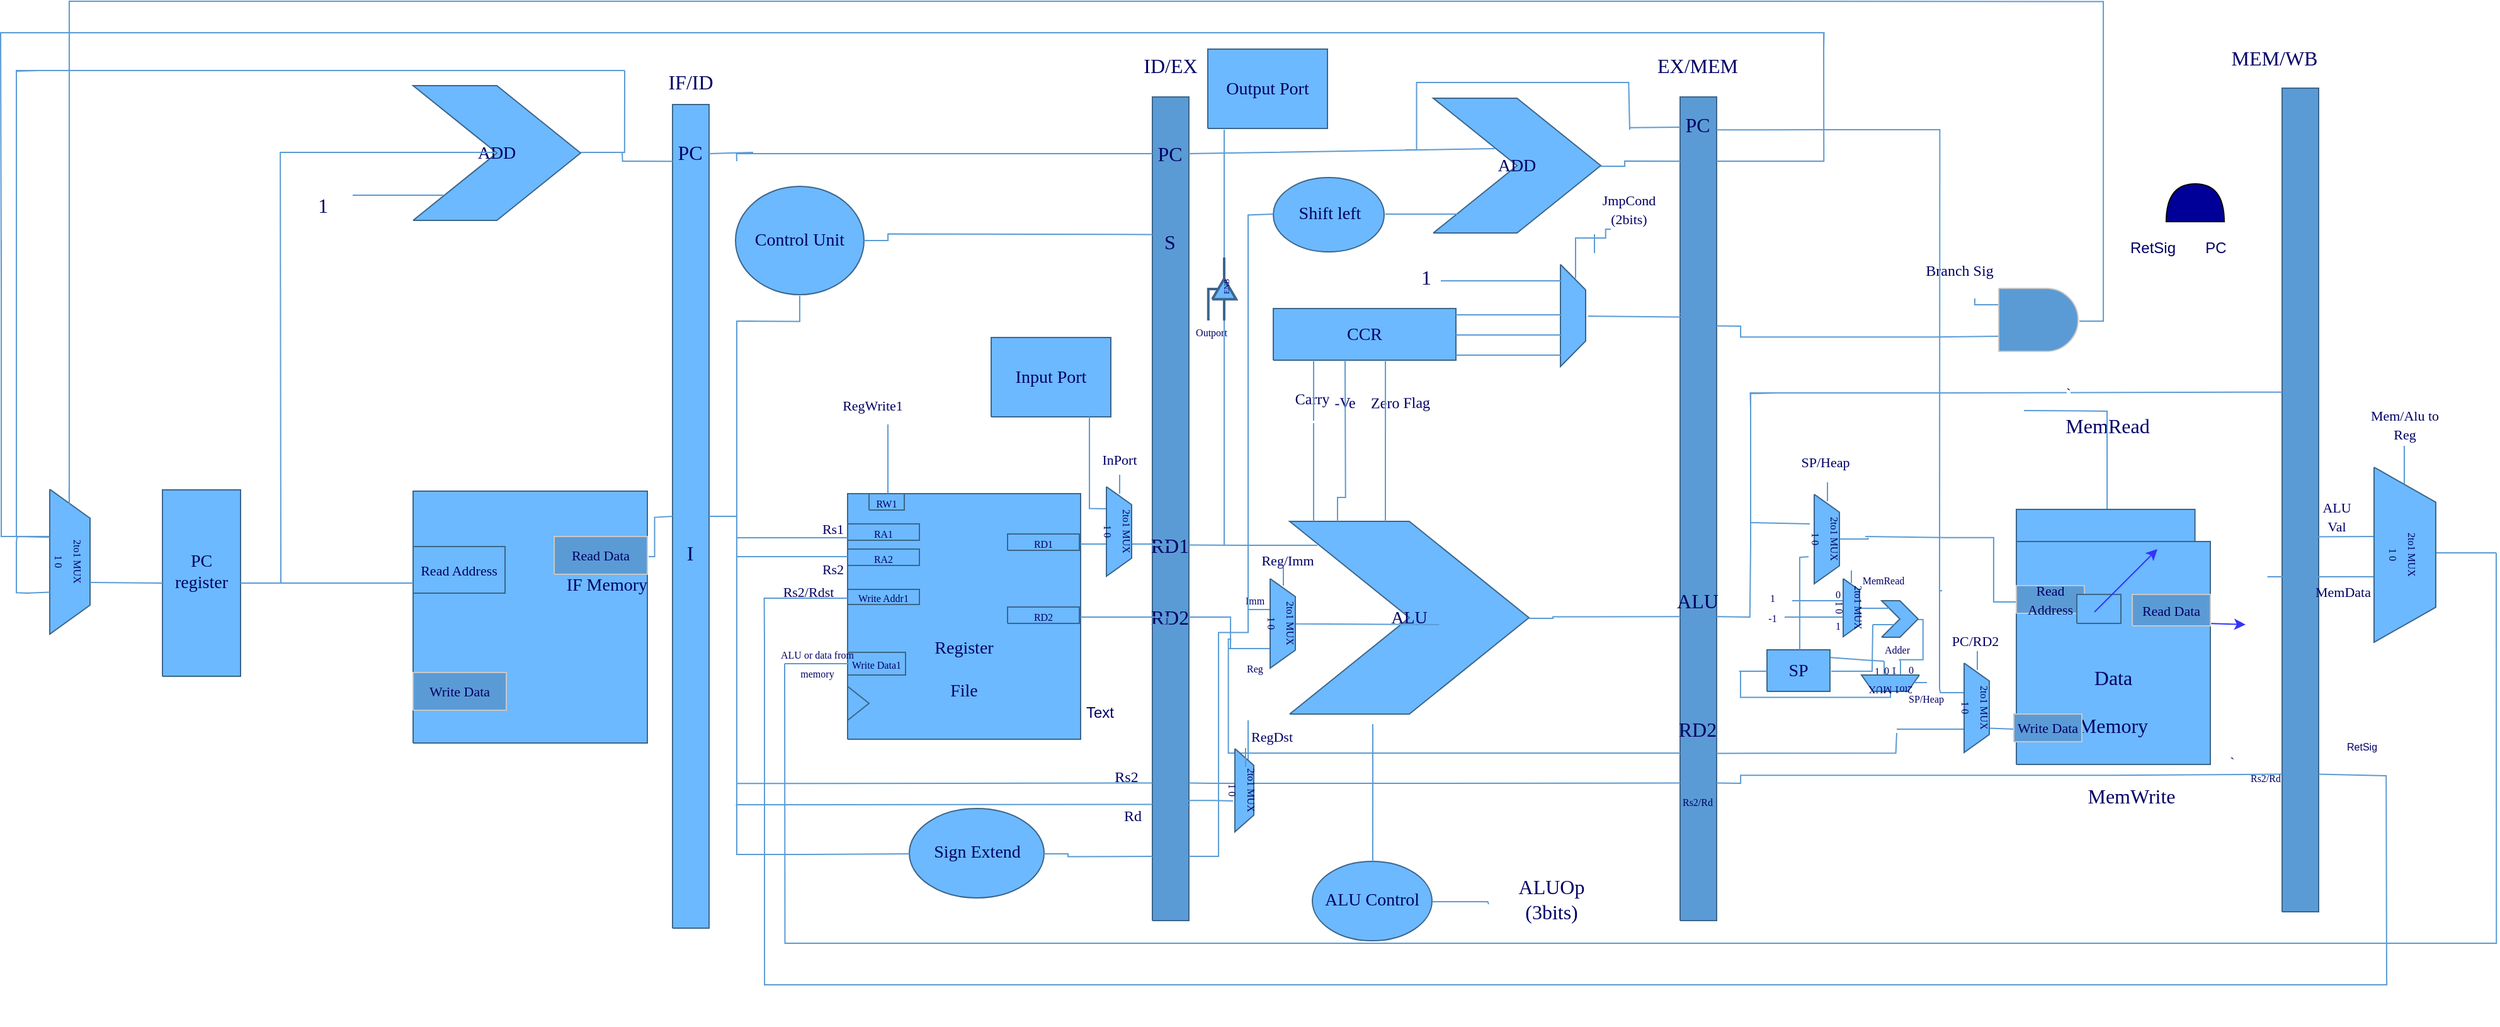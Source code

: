 <mxfile version="13.9.9" type="device"><diagram name="Page-1" id="Page-1"><mxGraphModel dx="1490" dy="641" grid="1" gridSize="10" guides="1" tooltips="1" connect="1" arrows="1" fold="1" page="1" pageScale="1" pageWidth="827" pageHeight="1169" math="0" shadow="0"><root><mxCell id="0"/><mxCell id="1" value="Connector" parent="0"/><mxCell id="4" style="vsdxID=79;fillColor=#6cb9ff;gradientColor=none;shape=stencil(vVHLDsIgEPwajiQU4hfU+h8bu7RELM2CFv9eyMZYjCcP3mZ2Zh/ZEaaPM6wotIqJwgU3N6ZZmKPQ2i0zkksFCTMI09tAOFG4LSPzFaqzomu41wmZ+1Tt0OrB7MD0xE6gc5EoN5qi1vsa1Kmvo1SWkF2UFBIkF5ZmqweaUJY10nqYGiluiOuu3P182P/OKuD9Zuu855T2+mcspcSRmuEJ);strokeColor=#3c668c;labelBackgroundColor=none;rounded=0;html=1;whiteSpace=wrap;fontColor=#000066;" parent="1" vertex="1"><mxGeometry x="621" y="172" width="102" height="86" as="geometry"/></mxCell><mxCell id="5" value="&lt;font style=&quot;font-size: 14px; font-family: Calibri; direction: ltr; letter-spacing: 0px; line-height: 120%; opacity: 1;&quot;&gt;Control Unit&lt;br&gt;&lt;/font&gt;" style="text;vsdxID=79;fillColor=none;gradientColor=none;strokeColor=none;labelBackgroundColor=none;rounded=0;html=1;whiteSpace=wrap;verticalAlign=middle;align=center;;html=1;fontColor=#000066;" parent="4" vertex="1"><mxGeometry x="6.4" y="4.89" width="89.59" height="75.7" as="geometry"/></mxCell><mxCell id="6" value="&lt;font style=&quot;font-size: 14px; font-family: Calibri; direction: ltr; letter-spacing: 0px; line-height: 120%; opacity: 1;&quot;&gt;PC register&lt;br&gt;&lt;br&gt;&lt;/font&gt;" style="verticalAlign=middle;align=center;vsdxID=82;fillColor=#6cb9ff;gradientColor=none;shape=stencil(nZBLDoAgDERP0z3SIyjew0SURgSD+Lu9kMZoXLhwN9O+tukAlrNpJg1SzDH4QW/URgNYgZTkjA4UkwJUgGXng+6DX1zLfmoymdXo17xh5zmRJ6Q42BWCfc2oJfdAr+Yv+AP9Cb7OJ3H/2JG1HNGz/84klThPVCc=);strokeColor=#3c668c;labelBackgroundColor=none;rounded=0;html=1;whiteSpace=wrap;fontColor=#000066;" parent="1" vertex="1"><mxGeometry x="166" y="413" width="62" height="148" as="geometry"/></mxCell><mxCell id="7" value="&lt;font style=&quot;font-size: 14px; font-family: Calibri; direction: ltr; letter-spacing: 0px; line-height: 120%; opacity: 1;&quot;&gt;          ALU&lt;br&gt;&lt;/font&gt;" style="verticalAlign=middle;align=center;vsdxID=90;fillColor=#6cb9ff;gradientColor=none;shape=stencil(lZHRDoMgDEW/pu+Mhi9w7j9MxNGIYJBt+vdCGjPig8G3e9vTEm4Bm8V0swYplhj8qH/URwP4BCnJGR0oJgXYAjaDD/od/Mf17Ocuk1lN/ps3rDwn8oQUG7uHYP9i1JIrUHWDPZoHrOr3XpDVoKp//fJTSfyDG8hazr3sn4NOJT4Stjs=);strokeColor=#3c668c;labelBackgroundColor=none;rounded=0;html=1;whiteSpace=wrap;fontColor=#000066;" parent="1" vertex="1"><mxGeometry x="1061" y="438" width="190" height="153" as="geometry"/></mxCell><mxCell id="8" value="&lt;font style=&quot;font-size: 14px; font-family: Calibri; direction: ltr; letter-spacing: 0px; line-height: 120%; opacity: 1;&quot;&gt;          ADD&lt;br&gt;&lt;/font&gt;" style="verticalAlign=middle;align=center;vsdxID=91;fillColor=#6cb9ff;gradientColor=none;shape=stencil(lZHRDoMgDEW/pu+Mhi9w7j9MxNGIYJBt+vdCGjPig8G3e9vTEm4Bm8V0swYplhj8qH/URwP4BCnJGR0oJgXYAjaDD/od/Mf17Ocuk1lN/ps3rDwn8oQUG7uHYP9i1JIrUHWDPZoHrOr3XpDVoKp//fJTSfyDG8hazr3sn4NOJT4Stjs=);strokeColor=#3c668c;labelBackgroundColor=none;rounded=0;html=1;whiteSpace=wrap;fontColor=#000066;" parent="1" vertex="1"><mxGeometry x="365" y="92" width="133" height="107" as="geometry"/></mxCell><mxCell id="9" style="vsdxID=121;rotation=270;fillColor=none;gradientColor=none;shape=stencil(nZBLDoAgDERP0z3SIyjew0SURgSD+Lu9kMZoXLhwN9O+tukAlrNpJg1SzDH4QW/URgNYgZTkjA4UkwJUgGXng+6DX1zLfmoymdXo17xh5zmRJ6Q42BWCfc2oJfdAr+Yv+AP9Cb7OJ3H/2JG1HNGz/84klThPVCc=);strokeColor=none;strokeWidth=2;labelBackgroundColor=none;rounded=0;html=1;whiteSpace=wrap;fontColor=#000066;" parent="1" vertex="1"><mxGeometry x="278" y="170" width="30" height="33" as="geometry"/></mxCell><mxCell id="10" value="&lt;font style=&quot;font-size: 16px; font-family: Calibri; direction: ltr; letter-spacing: 0px; line-height: 120%; opacity: 1;&quot;&gt;1&lt;br&gt;&lt;/font&gt;" style="text;vsdxID=121;rotation=89.43;fillColor=none;gradientColor=none;strokeColor=none;strokeWidth=2;labelBackgroundColor=none;rounded=0;html=1;whiteSpace=wrap;verticalAlign=middle;align=center;horizontal=0;;html=1;fontColor=#000066;" parent="9" vertex="1"><mxGeometry width="30.66" height="33.34" as="geometry"/></mxCell><mxCell id="11" value="&lt;font style=&quot;font-size: 14px; font-family: Calibri; direction: ltr; letter-spacing: 0px; line-height: 120%; opacity: 1;&quot;&gt;          ADD&lt;br&gt;&lt;/font&gt;" style="verticalAlign=middle;align=center;vsdxID=122;fillColor=#6cb9ff;gradientColor=none;shape=stencil(lZHRDoMgDEW/pu+Mhi9w7j9MxNGIYJBt+vdCGjPig8G3e9vTEm4Bm8V0swYplhj8qH/URwP4BCnJGR0oJgXYAjaDD/od/Mf17Ocuk1lN/ps3rDwn8oQUG7uHYP9i1JIrUHWDPZoHrOr3XpDVoKp//fJTSfyDG8hazr3sn4NOJT4Stjs=);strokeColor=#3c668c;labelBackgroundColor=none;rounded=0;html=1;whiteSpace=wrap;fontColor=#000066;" parent="1" vertex="1"><mxGeometry x="1175" y="102" width="133" height="107" as="geometry"/></mxCell><mxCell id="12" style="vsdxID=128;fillColor=none;gradientColor=none;strokeColor=none;strokeWidth=2;labelBackgroundColor=none;rounded=0;html=1;whiteSpace=wrap;fontColor=#000066;" parent="1" vertex="1"><mxGeometry x="710" y="416" width="185" height="195" as="geometry"/></mxCell><mxCell id="13" style="vsdxID=54;fillColor=none;gradientColor=none;strokeColor=none;spacingTop=-2;spacingBottom=-2;spacingLeft=-2;spacingRight=-2;labelBackgroundColor=none;rounded=0;html=1;whiteSpace=wrap;fontColor=#000066;" parent="12" vertex="1"><mxGeometry width="185" height="195" as="geometry"/></mxCell><mxCell id="14" value="&lt;font style=&quot;font-size: 14px; font-family: Calibri; direction: ltr; letter-spacing: 0px; line-height: 120%; opacity: 1;&quot;&gt;&lt;br&gt;&lt;br&gt;&lt;br&gt;&lt;br&gt;&lt;br&gt;&lt;br&gt;Register&lt;br&gt;&lt;br&gt;File&lt;br&gt;&lt;br&gt;&lt;/font&gt;" style="verticalAlign=middle;align=center;vsdxID=55;fillColor=#6cb9ff;gradientColor=none;shape=stencil(nZBLDoAgDERP0z3SIyjew0SURgSD+Lu9kMZoXLhwN9O+tukAlrNpJg1SzDH4QW/URgNYgZTkjA4UkwJUgGXng+6DX1zLfmoymdXo17xh5zmRJ6Q42BWCfc2oJfdAr+Yv+AP9Cb7OJ3H/2JG1HNGz/84klThPVCc=);strokeColor=#3c668c;spacingTop=-2;spacingBottom=-2;spacingLeft=-2;spacingRight=-2;labelBackgroundColor=none;rounded=0;html=1;whiteSpace=wrap;fontColor=#000066;" parent="13" vertex="1"><mxGeometry width="185" height="195" as="geometry"/></mxCell><mxCell id="15" style="vsdxID=57;fillColor=#6cb9ff;gradientColor=none;shape=stencil(fY9LDoAgDERP0z3SeALFe5iIQlQwiL/bC6lGdOFupn3TTAGLWdWTBM5m72wvN914BVgC59oo6bQPClAAFq11snN2MQ35qY5kVKNd44WdciwmODtSVxE4aJOAGXuj+Q/7Ju/khQbxlKE/0t23eBjR0yhO);strokeColor=#3c668c;spacingTop=-2;spacingBottom=-2;spacingLeft=-2;spacingRight=-2;labelBackgroundColor=none;rounded=0;html=1;whiteSpace=wrap;fontColor=#000066;" parent="13" vertex="1"><mxGeometry y="153" width="17" height="27" as="geometry"/></mxCell><mxCell id="16" value="&lt;font style=&quot;font-size: 8px; font-family: Calibri; direction: ltr; letter-spacing: 0px; line-height: 120%; opacity: 1;&quot;&gt;RD1&lt;br&gt;&lt;/font&gt;" style="verticalAlign=middle;align=center;vsdxID=58;fillColor=#6cb9ff;gradientColor=none;shape=stencil(nZBLDoAgDERP0z3SIyjew0SURgSD+Lu9kMZoXLhwN9O+tukAlrNpJg1SzDH4QW/URgNYgZTkjA4UkwJUgGXng+6DX1zLfmoymdXo17xh5zmRJ6Q42BWCfc2oJfdAr+Yv+AP9Cb7OJ3H/2JG1HNGz/84klThPVCc=);strokeColor=#3c668c;spacingTop=-2;spacingBottom=-2;spacingLeft=-2;spacingRight=-2;labelBackgroundColor=none;rounded=0;html=1;whiteSpace=wrap;fontColor=#000066;" parent="13" vertex="1"><mxGeometry x="127" y="32" width="57" height="13" as="geometry"/></mxCell><mxCell id="18" value="&lt;font style=&quot;font-size: 8px; font-family: Calibri; direction: ltr; letter-spacing: 0px; line-height: 120%; opacity: 1;&quot;&gt;RD2&lt;br&gt;&lt;/font&gt;" style="verticalAlign=middle;align=center;vsdxID=60;fillColor=#6cb9ff;gradientColor=none;shape=stencil(nZBLDoAgDERP0z3SIyjew0SURgSD+Lu9kMZoXLhwN9O+tukAlrNpJg1SzDH4QW/URgNYgZTkjA4UkwJUgGXng+6DX1zLfmoymdXo17xh5zmRJ6Q42BWCfc2oJfdAr+Yv+AP9Cb7OJ3H/2JG1HNGz/84klThPVCc=);strokeColor=#3c668c;spacingTop=-2;spacingBottom=-2;spacingLeft=-2;spacingRight=-2;labelBackgroundColor=none;rounded=0;html=1;whiteSpace=wrap;fontColor=#000066;" parent="13" vertex="1"><mxGeometry x="127" y="90" width="57" height="13" as="geometry"/></mxCell><mxCell id="19" value="&lt;font style=&quot;font-size: 8px; font-family: Calibri; direction: ltr; letter-spacing: 0px; line-height: 120%; opacity: 1;&quot;&gt;RA1&lt;br&gt;&lt;/font&gt;" style="verticalAlign=middle;align=center;vsdxID=61;fillColor=#6cb9ff;gradientColor=none;shape=stencil(nZBLDoAgDERP0z3SIyjew0SURgSD+Lu9kMZoXLhwN9O+tukAlrNpJg1SzDH4QW/URgNYgZTkjA4UkwJUgGXng+6DX1zLfmoymdXo17xh5zmRJ6Q42BWCfc2oJfdAr+Yv+AP9Cb7OJ3H/2JG1HNGz/84klThPVCc=);strokeColor=#3c668c;spacingTop=-2;spacingBottom=-2;spacingLeft=-2;spacingRight=-2;labelBackgroundColor=none;rounded=0;html=1;whiteSpace=wrap;fontColor=#000066;" parent="13" vertex="1"><mxGeometry y="24" width="57" height="13" as="geometry"/></mxCell><mxCell id="20" value="&lt;font style=&quot;font-size: 8px; font-family: Calibri; direction: ltr; letter-spacing: 0px; line-height: 120%; opacity: 1;&quot;&gt;RA2&lt;br&gt;&lt;/font&gt;" style="verticalAlign=middle;align=center;vsdxID=62;fillColor=#6cb9ff;gradientColor=none;shape=stencil(nZBLDoAgDERP0z3SIyjew0SURgSD+Lu9kMZoXLhwN9O+tukAlrNpJg1SzDH4QW/URgNYgZTkjA4UkwJUgGXng+6DX1zLfmoymdXo17xh5zmRJ6Q42BWCfc2oJfdAr+Yv+AP9Cb7OJ3H/2JG1HNGz/84klThPVCc=);strokeColor=#3c668c;spacingTop=-2;spacingBottom=-2;spacingLeft=-2;spacingRight=-2;labelBackgroundColor=none;rounded=0;html=1;whiteSpace=wrap;fontColor=#000066;" parent="13" vertex="1"><mxGeometry y="44" width="57" height="13" as="geometry"/></mxCell><mxCell id="21" value="&lt;font style=&quot;font-size: 8px; font-family: Calibri; direction: ltr; letter-spacing: 0px; line-height: 120%; opacity: 1;&quot;&gt;RW1&lt;br&gt;&lt;/font&gt;" style="verticalAlign=middle;align=center;vsdxID=63;fillColor=#6cb9ff;gradientColor=none;shape=stencil(nZBLDoAgDERP0z3SIyjew0SURgSD+Lu9kMZoXLhwN9O+tukAlrNpJg1SzDH4QW/URgNYgZTkjA4UkwJUgGXng+6DX1zLfmoymdXo17xh5zmRJ6Q42BWCfc2oJfdAr+Yv+AP9Cb7OJ3H/2JG1HNGz/84klThPVCc=);strokeColor=#3c668c;spacingTop=-2;spacingBottom=-2;spacingLeft=-2;spacingRight=-2;labelBackgroundColor=none;rounded=0;html=1;whiteSpace=wrap;fontColor=#000066;" parent="13" vertex="1"><mxGeometry x="17" width="28" height="13" as="geometry"/></mxCell><mxCell id="22" value="&lt;font style=&quot;font-size: 8px; font-family: Calibri; direction: ltr; letter-spacing: 0px; line-height: 120%; opacity: 1;&quot;&gt;Write Data1&lt;br&gt;&lt;/font&gt;" style="verticalAlign=middle;align=center;vsdxID=126;fillColor=#6cb9ff;gradientColor=none;shape=stencil(nZBLDoAgDERP0z3SIyjew0SURgSD+Lu9kMZoXLhwN9O+tukAlrNpJg1SzDH4QW/URgNYgZTkjA4UkwJUgGXng+6DX1zLfmoymdXo17xh5zmRJ6Q42BWCfc2oJfdAr+Yv+AP9Cb7OJ3H/2JG1HNGz/84klThPVCc=);strokeColor=#3c668c;spacingTop=-2;spacingBottom=-2;spacingLeft=-2;spacingRight=-2;labelBackgroundColor=none;rounded=0;html=1;whiteSpace=wrap;fontColor=#000066;" parent="12" vertex="1"><mxGeometry y="126" width="46" height="18" as="geometry"/></mxCell><mxCell id="23" value="&lt;font style=&quot;font-size: 8px; font-family: Calibri; direction: ltr; letter-spacing: 0px; line-height: 120%; opacity: 1;&quot;&gt;Write Addr1&lt;br&gt;&lt;/font&gt;" style="verticalAlign=middle;align=center;vsdxID=127;fillColor=#6cb9ff;gradientColor=none;shape=stencil(nZBLDoAgDERP0z3SIyjew0SURgSD+Lu9kMZoXLhwN9O+tukAlrNpJg1SzDH4QW/URgNYgZTkjA4UkwJUgGXng+6DX1zLfmoymdXo17xh5zmRJ6Q42BWCfc2oJfdAr+Yv+AP9Cb7OJ3H/2JG1HNGz/84klThPVCc=);strokeColor=#3c668c;spacingTop=-2;spacingBottom=-2;spacingLeft=-2;spacingRight=-2;labelBackgroundColor=none;rounded=0;html=1;whiteSpace=wrap;fontColor=#000066;" parent="12" vertex="1"><mxGeometry y="76" width="57" height="12" as="geometry"/></mxCell><mxCell id="339" style="vsdxID=131;edgeStyle=none;startArrow=none;endArrow=none;startSize=5;endSize=5;strokeColor=#5b9bd5;spacingTop=0;spacingBottom=0;spacingLeft=0;spacingRight=0;verticalAlign=middle;html=1;labelBackgroundColor=#ffffff;rounded=0;fontColor=#000066;" parent="1" edge="1"><mxGeometry relative="1" as="geometry"><mxPoint x="12" as="offset"/><Array as="points"/><mxPoint x="622" y="466" as="sourcePoint"/><mxPoint x="622" y="451" as="targetPoint"/></mxGeometry></mxCell><mxCell id="24" style="vsdxID=141;rotation=270;fillColor=none;gradientColor=none;shape=stencil(nZBLDoAgDERP0z3SIyjew0SURgSD+Lu9kMZoXLhwN9O+tukAlrNpJg1SzDH4QW/URgNYgZTkjA4UkwJUgGXng+6DX1zLfmoymdXo17xh5zmRJ6Q42BWCfc2oJfdAr+Yv+AP9Cb7OJ3H/2JG1HNGz/84klThPVCc=);strokeColor=none;strokeWidth=2;labelBackgroundColor=none;rounded=0;html=1;whiteSpace=wrap;fontColor=#000066;" parent="1" vertex="1"><mxGeometry x="1091" y="313" width="28" height="62" as="geometry"/></mxCell><mxCell id="25" value="&lt;font style=&quot;font-size: 12px; font-family: Calibri; direction: ltr; letter-spacing: 0px; line-height: 120%; opacity: 1;&quot;&gt;-Ve&lt;br&gt;&lt;/font&gt;" style="text;vsdxID=141;rotation=89.43;fillColor=none;gradientColor=none;strokeColor=none;strokeWidth=2;labelBackgroundColor=none;rounded=0;html=1;whiteSpace=wrap;verticalAlign=middle;align=center;horizontal=0;;html=1;fontColor=#000066;" parent="24" vertex="1"><mxGeometry width="28.61" height="62.23" as="geometry"/></mxCell><mxCell id="26" style="vsdxID=145;rotation=270;fillColor=none;gradientColor=none;shape=stencil(nZBLDoAgDERP0z3SIyjew0SURgSD+Lu9kMZoXLhwN9O+tukAlrNpJg1SzDH4QW/URgNYgZTkjA4UkwJUgGXng+6DX1zLfmoymdXo17xh5zmRJ6Q42BWCfc2oJfdAr+Yv+AP9Cb7OJ3H/2JG1HNGz/84klThPVCc=);strokeColor=none;strokeWidth=2;labelBackgroundColor=none;rounded=0;html=1;whiteSpace=wrap;fontColor=#000066;" parent="1" vertex="1"><mxGeometry x="1134" y="313" width="30" height="62" as="geometry"/></mxCell><mxCell id="27" value="&lt;font style=&quot;font-size: 12px; font-family: Calibri; direction: ltr; letter-spacing: 0px; line-height: 120%; opacity: 1;&quot;&gt;Zero Flag&lt;br&gt;&lt;/font&gt;" style="text;vsdxID=145;rotation=89.43;fillColor=none;gradientColor=none;strokeColor=none;strokeWidth=2;labelBackgroundColor=none;rounded=0;html=1;whiteSpace=wrap;verticalAlign=middle;align=center;horizontal=0;;html=1;fontColor=#000066;" parent="26" vertex="1"><mxGeometry width="30.66" height="62.23" as="geometry"/></mxCell><mxCell id="28" style="vsdxID=149;fillColor=none;gradientColor=none;strokeColor=none;strokeWidth=2;labelBackgroundColor=none;rounded=0;html=1;whiteSpace=wrap;fontColor=#000066;" parent="1" vertex="1"><mxGeometry x="365" y="413" width="186" height="202" as="geometry"/></mxCell><mxCell id="29" style="vsdxID=101;fillColor=none;gradientColor=none;strokeColor=none;spacingTop=-2;spacingBottom=-2;spacingLeft=-2;spacingRight=-2;labelBackgroundColor=none;rounded=0;html=1;whiteSpace=wrap;fontColor=#000066;" parent="28" vertex="1"><mxGeometry width="186" height="202" as="geometry"/></mxCell><mxCell id="30" style="vsdxID=102;fillColor=none;gradientColor=none;strokeColor=none;spacingTop=-2;spacingBottom=-2;spacingLeft=-2;spacingRight=-2;labelBackgroundColor=none;rounded=0;html=1;whiteSpace=wrap;fontColor=#000066;" parent="29" vertex="1"><mxGeometry width="186" height="202" as="geometry"/></mxCell><mxCell id="31" value="&lt;p style=&quot;align:right;margin-left:0;margin-right:0;margin-top:0px;margin-bottom:0px;text-indent:0;valign:middle;direction:ltr;&quot;&gt;&lt;font style=&quot;font-size: 14px; font-family: Calibri; direction: ltr; letter-spacing: 0px; line-height: 120%; opacity: 1;&quot;&gt;&lt;br&gt;&lt;br&gt;&lt;/font&gt;&lt;/p&gt;&lt;p style=&quot;align:right;margin-left:0;margin-right:0;margin-top:0px;margin-bottom:0px;text-indent:0;valign:middle;direction:ltr;&quot;&gt;&lt;font style=&quot;font-size: 14px; font-family: Calibri; direction: ltr; letter-spacing: 0px; line-height: 120%; opacity: 1;&quot;&gt;Iin&lt;br&gt;&lt;br&gt;&lt;/font&gt;&lt;/p&gt;&lt;p style=&quot;align:center;margin-left:0;margin-right:0;margin-top:0px;margin-bottom:0px;text-indent:0;valign:middle;direction:ltr;&quot;&gt;&lt;font style=&quot;font-size: 14px; font-family: Calibri; direction: ltr; letter-spacing: 0px; line-height: 120%; opacity: 1;&quot;&gt;IF Memory&lt;br&gt;&lt;/font&gt;&lt;/p&gt;&lt;p style=&quot;align:right;margin-left:0;margin-right:0;margin-top:0px;margin-bottom:0px;text-indent:0;valign:middle;direction:ltr;&quot;&gt;&lt;font style=&quot;font-size: 14px; font-family: Calibri; direction: ltr; letter-spacing: 0px; line-height: 120%; opacity: 1;&quot;&gt;&lt;br&gt;&lt;br&gt;&lt;br&gt;&lt;br&gt;&lt;br&gt;&lt;/font&gt;&lt;/p&gt;&lt;p style=&quot;align:left;margin-left:0;margin-right:0;margin-top:0px;margin-bottom:0px;text-indent:0;valign:middle;direction:ltr;&quot;&gt;&lt;font style=&quot;font-size: 14px; font-family: Calibri; direction: ltr; letter-spacing: 0px; line-height: 120%; opacity: 1;&quot;&gt;&lt;br&gt;   &lt;br&gt;&lt;/font&gt;&lt;/p&gt;" style="verticalAlign=middle;align=right;vsdxID=103;fillColor=#6cb9ff;gradientColor=none;shape=stencil(nZBLDoAgDERP0z3SIyjew0SURgSD+Lu9kMZoXLhwN9O+tukAlrNpJg1SzDH4QW/URgNYgZTkjA4UkwJUgGXng+6DX1zLfmoymdXo17xh5zmRJ6Q42BWCfc2oJfdAr+Yv+AP9Cb7OJ3H/2JG1HNGz/84klThPVCc=);strokeColor=#3c668c;spacingTop=-2;spacingBottom=-2;spacingLeft=-2;spacingRight=-2;labelBackgroundColor=none;rounded=0;html=1;whiteSpace=wrap;fontColor=#000066;" parent="30" vertex="1"><mxGeometry y="1" width="186" height="200" as="geometry"/></mxCell><mxCell id="32" value="&lt;font style=&quot;font-size: 11px; font-family: Calibri; direction: ltr; letter-spacing: 0px; line-height: 120%; opacity: 1;&quot;&gt;Read Address&lt;br&gt;&lt;/font&gt;" style="verticalAlign=middle;align=center;vsdxID=106;fillColor=#6cb9ff;gradientColor=none;shape=stencil(nZBLDoAgDERP0z3SIyjew0SURgSD+Lu9kMZoXLhwN9O+tukAlrNpJg1SzDH4QW/URgNYgZTkjA4UkwJUgGXng+6DX1zLfmoymdXo17xh5zmRJ6Q42BWCfc2oJfdAr+Yv+AP9Cb7OJ3H/2JG1HNGz/84klThPVCc=);strokeColor=#3c668c;spacingTop=-2;spacingBottom=-2;spacingLeft=-2;spacingRight=-2;labelBackgroundColor=none;rounded=0;html=1;whiteSpace=wrap;fontColor=#000066;" parent="29" vertex="1"><mxGeometry y="45" width="73" height="37" as="geometry"/></mxCell><mxCell id="33" value="&lt;font style=&quot;font-size: 11px; font-family: Calibri; direction: ltr; letter-spacing: 0px; line-height: 120%; opacity: 1;&quot;&gt;Write Data&lt;br&gt;&lt;/font&gt;" style="verticalAlign=middle;align=center;vsdxID=146;fillColor=#5b9bd5;gradientColor=none;shape=stencil(nZBLDoAgDERP0z3SIyjew0SURgSD+Lu9kMZoXLhwN9O+tukAlrNpJg1SzDH4QW/URgNYgZTkjA4UkwJUgGXng+6DX1zLfmoymdXo17xh5zmRJ6Q42BWCfc2oJfdAr+Yv+AP9Cb7OJ3H/2JG1HNGz/84klThPVCc=);strokeColor=#c8c8c8;labelBackgroundColor=none;rounded=0;html=1;whiteSpace=wrap;fontColor=#000066;" parent="28" vertex="1"><mxGeometry y="145" width="74" height="30" as="geometry"/></mxCell><mxCell id="34" value="&lt;font style=&quot;font-size: 11px; font-family: Calibri; direction: ltr; letter-spacing: 0px; line-height: 120%; opacity: 1;&quot;&gt;Read Data&lt;br&gt;&lt;/font&gt;" style="verticalAlign=middle;align=center;vsdxID=148;fillColor=#5b9bd5;gradientColor=none;shape=stencil(nZBLDoAgDERP0z3SIyjew0SURgSD+Lu9kMZoXLhwN9O+tukAlrNpJg1SzDH4QW/URgNYgZTkjA4UkwJUgGXng+6DX1zLfmoymdXo17xh5zmRJ6Q42BWCfc2oJfdAr+Yv+AP9Cb7OJ3H/2JG1HNGz/84klThPVCc=);strokeColor=#c8c8c8;labelBackgroundColor=none;rounded=0;html=1;whiteSpace=wrap;fontColor=#000066;" parent="28" vertex="1"><mxGeometry x="112" y="37" width="74" height="30" as="geometry"/></mxCell><mxCell id="35" value="&lt;font style=&quot;font-size: 16px; font-family: Calibri; direction: ltr; letter-spacing: 0px; line-height: 120%; opacity: 1;&quot;&gt;MemRead&lt;br&gt;&lt;/font&gt;" style="verticalAlign=middle;align=center;vsdxID=151;fillColor=none;gradientColor=none;shape=stencil(nZBLDoAgDERP0z3SIyjew0SURgSD+Lu9kMZoXLhwN9O+tukAlrNpJg1SzDH4QW/URgNYgZTkjA4UkwJUgGXng+6DX1zLfmoymdXo17xh5zmRJ6Q42BWCfc2oJfdAr+Yv+AP9Cb7OJ3H/2JG1HNGz/84klThPVCc=);strokeColor=none;strokeWidth=2;labelBackgroundColor=none;rounded=0;html=1;whiteSpace=wrap;fontColor=#000066;" parent="1" vertex="1"><mxGeometry x="1644" y="347" width="133" height="30" as="geometry"/></mxCell><mxCell id="341" style="vsdxID=176;edgeStyle=none;startArrow=none;endArrow=none;startSize=5;endSize=5;strokeColor=#5b9bd5;spacingTop=0;spacingBottom=0;spacingLeft=0;spacingRight=0;verticalAlign=middle;html=1;labelBackgroundColor=#ffffff;rounded=0;fontColor=#000066;" parent="1" edge="1"><mxGeometry relative="1" as="geometry"><mxPoint x="12" y="-1" as="offset"/><Array as="points"/><mxPoint x="622" y="470" as="sourcePoint"/><mxPoint x="622" y="474" as="targetPoint"/></mxGeometry></mxCell><mxCell id="344" style="vsdxID=198;edgeStyle=none;startArrow=none;endArrow=none;startSize=5;endSize=5;strokeColor=#5b9bd5;spacingTop=0;spacingBottom=0;spacingLeft=0;spacingRight=0;verticalAlign=middle;html=1;labelBackgroundColor=#ffffff;rounded=0;fontColor=#000066;" parent="1" edge="1"><mxGeometry relative="1" as="geometry"><mxPoint x="12" y="-1" as="offset"/><Array as="points"/><mxPoint x="622" y="428" as="sourcePoint"/><mxPoint x="622" y="482" as="targetPoint"/></mxGeometry></mxCell><mxCell id="343" style="vsdxID=196;edgeStyle=none;startArrow=none;endArrow=none;startSize=5;endSize=5;strokeColor=#5b9bd5;spacingTop=0;spacingBottom=0;spacingLeft=0;spacingRight=0;verticalAlign=middle;html=1;labelBackgroundColor=#ffffff;rounded=0;fontColor=#000066;" parent="1" edge="1"><mxGeometry relative="1" as="geometry"><mxPoint x="12" y="-1" as="offset"/><Array as="points"/><mxPoint x="622" y="425" as="sourcePoint"/><mxPoint x="622" y="457" as="targetPoint"/></mxGeometry></mxCell><mxCell id="342" style="vsdxID=181;edgeStyle=none;startArrow=none;endArrow=none;startSize=5;endSize=5;strokeColor=#5b9bd5;spacingTop=0;spacingBottom=0;spacingLeft=0;spacingRight=0;verticalAlign=middle;html=1;labelBackgroundColor=#ffffff;rounded=0;fontColor=#000066;" parent="1" edge="1"><mxGeometry relative="1" as="geometry"><mxPoint as="offset"/><Array as="points"><mxPoint x="683.53" y="773"/><mxPoint x="660.25" y="773"/></Array><mxPoint x="1327" y="773" as="sourcePoint"/><mxPoint x="660" y="551" as="targetPoint"/></mxGeometry></mxCell><mxCell id="340" value="&lt;font style=&quot;font-size: 11px; font-family: Calibri; direction: ltr; letter-spacing: 0px; line-height: 120%; opacity: 1;&quot;&gt;`&lt;br&gt;&lt;/font&gt;" style="vsdxID=166;edgeStyle=none;startArrow=none;endArrow=none;startSize=5;endSize=5;strokeColor=#5b9bd5;spacingTop=0;spacingBottom=0;spacingLeft=0;spacingRight=0;verticalAlign=middle;html=1;labelBackgroundColor=#ffffff;rounded=0;align=center;fontColor=#000066;" parent="1" edge="1"><mxGeometry relative="1" as="geometry"><mxPoint y="114" as="offset"/><Array as="points"/><mxPoint x="1809" y="515" as="sourcePoint"/><mxPoint x="1809" y="515" as="targetPoint"/></mxGeometry></mxCell><mxCell id="346" style="vsdxID=235;edgeStyle=none;startArrow=none;endArrow=none;startSize=5;endSize=5;strokeColor=#5b9bd5;spacingTop=0;spacingBottom=0;spacingLeft=0;spacingRight=0;verticalAlign=middle;html=1;labelBackgroundColor=#ffffff;rounded=0;fontColor=#000066;" parent="1" edge="1"><mxGeometry relative="1" as="geometry"><mxPoint x="12" y="-1" as="offset"/><Array as="points"/><mxPoint x="38" y="215" as="sourcePoint"/><mxPoint x="38" y="279" as="targetPoint"/></mxGeometry></mxCell><mxCell id="345" style="vsdxID=227;edgeStyle=none;startArrow=none;endArrow=none;startSize=5;endSize=5;strokeColor=#5b9bd5;spacingTop=0;spacingBottom=0;spacingLeft=0;spacingRight=0;verticalAlign=middle;html=1;labelBackgroundColor=#ffffff;rounded=0;fontColor=#000066;" parent="1" edge="1"><mxGeometry relative="1" as="geometry"><mxPoint as="offset"/><Array as="points"><mxPoint x="96.31" y="50"/><mxPoint x="37.5" y="50"/></Array><mxPoint x="1244" y="50" as="sourcePoint"/><mxPoint x="38" y="254" as="targetPoint"/></mxGeometry></mxCell><mxCell id="44" style="vsdxID=199;fillColor=#6cb9ff;gradientColor=none;shape=stencil(vVHLDsIgEPwajiQU4hfU+h8bu7RELM2CFv9eyMZYjCcP3mZ2Zh/ZEaaPM6wotIqJwgU3N6ZZmKPQ2i0zkksFCTMI09tAOFG4LSPzFaqzomu41wmZ+1Tt0OrB7MD0xE6gc5EoN5qi1vsa1Kmvo1SWkF2UFBIkF5ZmqweaUJY10nqYGiluiOuu3P182P/OKuD9Zuu855T2+mcspcSRmuEJ);strokeColor=#3c668c;labelBackgroundColor=none;rounded=0;html=1;whiteSpace=wrap;fontColor=#000066;" parent="1" vertex="1"><mxGeometry x="759" y="666" width="107" height="71" as="geometry"/></mxCell><mxCell id="45" value="&lt;font style=&quot;font-size: 14px; font-family: Calibri; direction: ltr; letter-spacing: 0px; line-height: 120%; opacity: 1;&quot;&gt;Sign Extend&lt;br&gt;&lt;/font&gt;" style="text;vsdxID=199;fillColor=none;gradientColor=none;strokeColor=none;labelBackgroundColor=none;rounded=0;html=1;whiteSpace=wrap;verticalAlign=middle;align=center;;html=1;fontColor=#000066;" parent="44" vertex="1"><mxGeometry x="6.72" y="3.81" width="94.06" height="62.71" as="geometry"/></mxCell><mxCell id="50" style="vsdxID=212;fillColor=#6cb9ff;gradientColor=none;shape=stencil(vVHLDsIgEPwajiQU4hfU+h8bu7RELM2CFv9eyMZYjCcP3mZ2Zh/ZEaaPM6wotIqJwgU3N6ZZmKPQ2i0zkksFCTMI09tAOFG4LSPzFaqzomu41wmZ+1Tt0OrB7MD0xE6gc5EoN5qi1vsa1Kmvo1SWkF2UFBIkF5ZmqweaUJY10nqYGiluiOuu3P182P/OKuD9Zuu855T2+mcspcSRmuEJ);strokeColor=#3c668c;labelBackgroundColor=none;rounded=0;html=1;whiteSpace=wrap;fontColor=#000066;" parent="1" vertex="1"><mxGeometry x="1048" y="165" width="88" height="59" as="geometry"/></mxCell><mxCell id="51" value="&lt;font style=&quot;font-size: 14px; font-family: Calibri; direction: ltr; letter-spacing: 0px; line-height: 120%; opacity: 1;&quot;&gt;Shift left&lt;br&gt;&lt;/font&gt;" style="text;vsdxID=212;fillColor=none;gradientColor=none;strokeColor=none;labelBackgroundColor=none;rounded=0;html=1;whiteSpace=wrap;verticalAlign=middle;align=center;;html=1;fontColor=#000066;" parent="50" vertex="1"><mxGeometry x="5.56" y="3.44" width="77.79" height="51.86" as="geometry"/></mxCell><mxCell id="52" value="&lt;font style=&quot;font-size: 8px; font-family: Calibri; direction: ltr; letter-spacing: 0px; line-height: 120%; opacity: 1;&quot;&gt;2to1 MUX&lt;br&gt;   1              0&lt;br&gt;&lt;/font&gt;" style="verticalAlign=middle;align=center;vsdxID=220;rotation=90;fillColor=#6cb9ff;gradientColor=none;shape=stencil(lZHNDoMgEISfZq8G2Bj1bO17mIhCSsEg/Xt7IXuomNS2t5ndb/YwC9guqp8lCLYE7y7yoYegAE8ghLZKeh2iAuwA29F5OXl3swP5uU9kUld3TxeelOOMpYxgr9yfCTbabuA/0B17QNY/k02ZkVV5gNaF4Bnd8IJVnwNfeoji3eCojaEHbPf7xuOIvoXdCg==);strokeColor=#3c668c;spacingTop=-2;spacingBottom=-2;spacingLeft=-2;spacingRight=-2;flipH=1;labelBackgroundColor=none;rounded=0;html=1;whiteSpace=wrap;fontColor=#000066;" parent="1" vertex="1"><mxGeometry x="35" y="454" width="115" height="32" as="geometry"/></mxCell><mxCell id="53" style="vsdxID=241;fillColor=#6cb9ff;gradientColor=none;shape=stencil(vVHLDsIgEPwajiQU4hfU+h8bu7RELM2CFv9eyMZYjCcP3mZ2Zh/ZEaaPM6wotIqJwgU3N6ZZmKPQ2i0zkksFCTMI09tAOFG4LSPzFaqzomu41wmZ+1Tt0OrB7MD0xE6gc5EoN5qi1vsa1Kmvo1SWkF2UFBIkF5ZmqweaUJY10nqYGiluiOuu3P182P/OKuD9Zuu855T2+mcspcSRmuEJ);strokeColor=#3c668c;labelBackgroundColor=none;rounded=0;html=1;whiteSpace=wrap;fontColor=#000066;" parent="1" vertex="1"><mxGeometry x="1079" y="708" width="95" height="63" as="geometry"/></mxCell><mxCell id="54" value="&lt;font style=&quot;font-size: 14px; font-family: Calibri; direction: ltr; letter-spacing: 0px; line-height: 120%; opacity: 1;&quot;&gt;ALU Control&lt;br&gt;&lt;/font&gt;" style="text;vsdxID=241;fillColor=none;gradientColor=none;strokeColor=none;labelBackgroundColor=none;rounded=0;html=1;whiteSpace=wrap;verticalAlign=middle;align=center;;html=1;fontColor=#000066;" parent="53" vertex="1"><mxGeometry x="5.95" y="3.47" width="83.34" height="55.56" as="geometry"/></mxCell><mxCell id="55" value="&lt;font style=&quot;font-size: 14px; font-family: Calibri; direction: ltr; letter-spacing: 0px; line-height: 120%; opacity: 1;&quot;&gt;CCR&lt;br&gt;&lt;/font&gt;" style="verticalAlign=middle;align=center;vsdxID=244;fillColor=#6cb9ff;gradientColor=none;shape=stencil(nZBLDoAgDERP0z3SIyjew0SURgSD+Lu9kMZoXLhwN9O+tukAlrNpJg1SzDH4QW/URgNYgZTkjA4UkwJUgGXng+6DX1zLfmoymdXo17xh5zmRJ6Q42BWCfc2oJfdAr+Yv+AP9Cb7OJ3H/2JG1HNGz/84klThPVCc=);strokeColor=#3c668c;labelBackgroundColor=none;rounded=0;html=1;whiteSpace=wrap;fontColor=#000066;" parent="1" vertex="1"><mxGeometry x="1048" y="269" width="145" height="41" as="geometry"/></mxCell><mxCell id="56" style="vsdxID=246;rotation=270;fillColor=none;gradientColor=none;shape=stencil(nZBLDoAgDERP0z3SIyjew0SURgSD+Lu9kMZoXLhwN9O+tukAlrNpJg1SzDH4QW/URgNYgZTkjA4UkwJUgGXng+6DX1zLfmoymdXo17xh5zmRJ6Q42BWCfc2oJfdAr+Yv+AP9Cb7OJ3H/2JG1HNGz/84klThPVCc=);strokeColor=none;strokeWidth=2;labelBackgroundColor=none;rounded=0;html=1;whiteSpace=wrap;fontColor=#000066;" parent="1" vertex="1"><mxGeometry x="1064" y="310" width="30" height="62" as="geometry"/></mxCell><mxCell id="57" value="&lt;font style=&quot;font-size: 12px; font-family: Calibri; direction: ltr; letter-spacing: 0px; line-height: 120%; opacity: 1;&quot;&gt;Carry&lt;br&gt;&lt;/font&gt;" style="text;vsdxID=246;rotation=89.43;fillColor=none;gradientColor=none;strokeColor=none;strokeWidth=2;labelBackgroundColor=none;rounded=0;html=1;whiteSpace=wrap;verticalAlign=middle;align=center;horizontal=0;;html=1;fontColor=#000066;" parent="56" vertex="1"><mxGeometry width="30.66" height="62.23" as="geometry"/></mxCell><mxCell id="59" style="vsdxID=271;fillColor=none;gradientColor=none;strokeColor=none;spacingTop=-2;spacingBottom=-2;spacingLeft=-2;spacingRight=-2;labelBackgroundColor=none;rounded=0;html=1;whiteSpace=wrap;fontColor=#000066;" parent="1" vertex="1"><mxGeometry x="1243" y="215" width="102" height="91" as="geometry"/></mxCell><mxCell id="60" style="vsdxID=272;fillColor=none;gradientColor=none;strokeColor=none;spacingTop=-2;spacingBottom=-2;spacingLeft=-2;spacingRight=-2;labelBackgroundColor=none;rounded=0;html=1;whiteSpace=wrap;fontColor=#000066;" parent="59" vertex="1"><mxGeometry x="-18" y="19" width="102" height="81" as="geometry"/></mxCell><mxCell id="61" style="vsdxID=273;fillColor=#6cb9ff;gradientColor=none;shape=stencil(UzV2Ls5ILEhVNTIoLinKz04tz0wpyVA1dlE1MsrMy0gtyiwBslSNXVWNndPyi1LTi/JL81Ig/IJEkEoQKze/DGRCBUSfAUiHkUElMs8NojAnMw+nQkMDPEphkjDF5qbEqzXCoxaPW4EMhA/TMnNyIAGELI8eIkAhSGgauwIA);strokeColor=#3c668c;spacingTop=-2;spacingBottom=-2;spacingLeft=-2;spacingRight=-2;labelBackgroundColor=none;rounded=0;html=1;whiteSpace=wrap;fontColor=#000066;" parent="60" vertex="1"><mxGeometry x="51" width="20" height="81" as="geometry"/></mxCell><mxCell id="62" style="vsdxID=4294967295;edgeStyle=none;startArrow=none;endArrow=none;startSize=5;endSize=5;strokeColor=#5b9bd5;spacingTop=0;spacingBottom=0;spacingLeft=0;spacingRight=0;verticalAlign=middle;html=1;labelBackgroundColor=#ffffff;rounded=0;fontColor=#000066;" parent="59" edge="1"><mxGeometry relative="1" as="geometry"><mxPoint x="10" y="-1" as="offset"/><Array as="points"/><mxPoint x="60" y="-5" as="sourcePoint"/><mxPoint x="60" y="10" as="targetPoint"/></mxGeometry></mxCell><mxCell id="63" value="&lt;font style=&quot;font-size: 16px; font-family: Calibri; direction: ltr; letter-spacing: 0px; line-height: 120%; opacity: 1;&quot;&gt;1&lt;br&gt;&lt;/font&gt;" style="verticalAlign=middle;align=center;vsdxID=294;fillColor=none;gradientColor=none;shape=stencil(nZBLDoAgDERP0z3SIyjew0SURgSD+Lu9kMZoXLhwN9O+tukAlrNpJg1SzDH4QW/URgNYgZTkjA4UkwJUgGXng+6DX1zLfmoymdXo17xh5zmRJ6Q42BWCfc2oJfdAr+Yv+AP9Cb7OJ3H/2JG1HNGz/84klThPVCc=);strokeColor=none;strokeWidth=2;labelBackgroundColor=none;rounded=0;html=1;whiteSpace=wrap;fontColor=#000066;" parent="1" vertex="1"><mxGeometry x="1159" y="238" width="21" height="12" as="geometry"/></mxCell><mxCell id="64" value="&lt;font style=&quot;font-size: 11px; font-family: Calibri; direction: ltr; letter-spacing: 0px; line-height: 120%; opacity: 1;&quot;&gt;JmpCond&lt;br&gt;(2bits)&lt;br&gt;&lt;/font&gt;" style="verticalAlign=middle;align=center;vsdxID=296;fillColor=none;gradientColor=none;shape=stencil(nZBLDoAgDERP0z3SIyjew0SURgSD+Lu9kMZoXLhwN9O+tukAlrNpJg1SzDH4QW/URgNYgZTkjA4UkwJUgGXng+6DX1zLfmoymdXo17xh5zmRJ6Q42BWCfc2oJfdAr+Yv+AP9Cb7OJ3H/2JG1HNGz/84klThPVCc=);strokeColor=none;strokeWidth=2;labelBackgroundColor=none;rounded=0;html=1;whiteSpace=wrap;fontColor=#000066;" parent="1" vertex="1"><mxGeometry x="1302" y="182" width="57" height="15" as="geometry"/></mxCell><mxCell id="348" style="vsdxID=323;edgeStyle=none;startArrow=none;endArrow=none;startSize=5;endSize=5;strokeColor=#5b9bd5;spacingTop=0;spacingBottom=0;spacingLeft=0;spacingRight=0;verticalAlign=middle;html=1;labelBackgroundColor=#ffffff;rounded=0;fontColor=#000066;" parent="1" edge="1"><mxGeometry relative="1" as="geometry"><mxPoint x="6" y="-1" as="offset"/><Array as="points"><mxPoint x="622" y="278.95"/></Array><mxPoint x="622" y="425" as="sourcePoint"/><mxPoint x="635" y="279" as="targetPoint"/></mxGeometry></mxCell><mxCell id="67" value="&lt;font style=&quot;font-size: 11px; font-family: Calibri; direction: ltr; letter-spacing: 0px; line-height: 120%; opacity: 1;&quot;&gt;Rs1&lt;br&gt;&lt;/font&gt;" style="verticalAlign=middle;align=center;vsdxID=301;fillColor=none;gradientColor=none;shape=stencil(nZBLDoAgDERP0z3SIyjew0SURgSD+Lu9kMZoXLhwN9O+tukAlrNpJg1SzDH4QW/URgNYgZTkjA4UkwJUgGXng+6DX1zLfmoymdXo17xh5zmRJ6Q42BWCfc2oJfdAr+Yv+AP9Cb7OJ3H/2JG1HNGz/84klThPVCc=);strokeColor=none;strokeWidth=2;labelBackgroundColor=none;rounded=0;html=1;whiteSpace=wrap;fontColor=#000066;" parent="1" vertex="1"><mxGeometry x="685" y="435" width="27" height="18" as="geometry"/></mxCell><mxCell id="68" value="&lt;font style=&quot;font-size: 11px; font-family: Calibri; direction: ltr; letter-spacing: 0px; line-height: 120%; opacity: 1;&quot;&gt;Rs2&lt;br&gt;&lt;/font&gt;" style="verticalAlign=middle;align=center;vsdxID=302;fillColor=none;gradientColor=none;shape=stencil(nZBLDoAgDERP0z3SIyjew0SURgSD+Lu9kMZoXLhwN9O+tukAlrNpJg1SzDH4QW/URgNYgZTkjA4UkwJUgGXng+6DX1zLfmoymdXo17xh5zmRJ6Q42BWCfc2oJfdAr+Yv+AP9Cb7OJ3H/2JG1HNGz/84klThPVCc=);strokeColor=none;strokeWidth=2;labelBackgroundColor=none;rounded=0;html=1;whiteSpace=wrap;fontColor=#000066;" parent="1" vertex="1"><mxGeometry x="685" y="467" width="27" height="18" as="geometry"/></mxCell><mxCell id="69" value="&lt;font style=&quot;font-size: 8px; font-family: Calibri; direction: ltr; letter-spacing: 0px; line-height: 120%; opacity: 1;&quot;&gt;ALU or data from memory&lt;br&gt;&lt;/font&gt;" style="verticalAlign=middle;align=center;vsdxID=306;fillColor=none;gradientColor=none;shape=stencil(nZBLDoAgDERP0z3SIyjew0SURgSD+Lu9kMZoXLhwN9O+tukAlrNpJg1SzDH4QW/URgNYgZTkjA4UkwJUgGXng+6DX1zLfmoymdXo17xh5zmRJ6Q42BWCfc2oJfdAr+Yv+AP9Cb7OJ3H/2JG1HNGz/84klThPVCc=);strokeColor=none;strokeWidth=2;labelBackgroundColor=none;rounded=0;html=1;whiteSpace=wrap;fontColor=#000066;" parent="1" vertex="1"><mxGeometry x="655" y="541" width="62" height="18" as="geometry"/></mxCell><mxCell id="71" value="&lt;font style=&quot;font-size: 11px; font-family: Calibri; direction: ltr; letter-spacing: 0px; line-height: 120%; opacity: 1;&quot;&gt;RegWrite1&lt;br&gt;&lt;/font&gt;" style="verticalAlign=middle;align=center;vsdxID=311;fillColor=none;gradientColor=none;shape=stencil(nZBLDoAgDERP0z3SIyjew0SURgSD+Lu9kMZoXLhwN9O+tukAlrNpJg1SzDH4QW/URgNYgZTkjA4UkwJUgGXng+6DX1zLfmoymdXo17xh5zmRJ6Q42BWCfc2oJfdAr+Yv+AP9Cb7OJ3H/2JG1HNGz/84klThPVCc=);strokeColor=none;strokeWidth=2;labelBackgroundColor=none;rounded=0;html=1;whiteSpace=wrap;fontColor=#000066;" parent="1" vertex="1"><mxGeometry x="699" y="337" width="62" height="18" as="geometry"/></mxCell><mxCell id="74" style="vsdxID=317;fillColor=#6cb9ff;gradientColor=none;shape=stencil(nZBLDoAgDERP0z3SIyjew0SURgSD+Lu9kMZoXLhwN9O+tukAlrNpJg1SzDH4QW/URgNYgZTkjA4UkwJUgGXng+6DX1zLfmoymdXo17xh5zmRJ6Q42BWCfc2oJfdAr+Yv+AP9Cb7OJ3H/2JG1HNGz/84klThPVCc=);strokeColor=#3c668c;labelBackgroundColor=none;rounded=0;html=1;whiteSpace=wrap;fontColor=#000066;" parent="1" vertex="1"><mxGeometry x="571" y="107" width="29" height="654" as="geometry"/></mxCell><mxCell id="349" style="vsdxID=506;edgeStyle=none;startArrow=none;endArrow=none;startSize=5;endSize=5;strokeColor=#5b9bd5;spacingTop=0;spacingBottom=0;spacingLeft=0;spacingRight=0;verticalAlign=middle;html=1;labelBackgroundColor=#ffffff;rounded=0;fontColor=#000066;" parent="1" edge="1"><mxGeometry relative="1" as="geometry"><mxPoint x="12" y="-1" as="offset"/><Array as="points"/><mxPoint x="622" y="523" as="sourcePoint"/><mxPoint x="622" y="482" as="targetPoint"/></mxGeometry></mxCell><mxCell id="351" style="vsdxID=516;edgeStyle=none;startArrow=none;endArrow=none;startSize=5;endSize=5;strokeColor=#5b9bd5;spacingTop=0;spacingBottom=0;spacingLeft=0;spacingRight=0;verticalAlign=middle;html=1;labelBackgroundColor=#ffffff;rounded=0;fontColor=#000066;" parent="1" edge="1"><mxGeometry relative="1" as="geometry"><mxPoint as="offset"/><Array as="points"><mxPoint x="600" y="145.63"/></Array><mxPoint x="600" y="146" as="sourcePoint"/><mxPoint x="635" y="145" as="targetPoint"/></mxGeometry></mxCell><mxCell id="350" style="vsdxID=512;edgeStyle=none;startArrow=none;endArrow=none;startSize=5;endSize=5;strokeColor=#5b9bd5;spacingTop=0;spacingBottom=0;spacingLeft=0;spacingRight=0;verticalAlign=middle;html=1;labelBackgroundColor=#ffffff;rounded=0;fontColor=#000066;" parent="1" edge="1"><mxGeometry relative="1" as="geometry"><mxPoint as="offset"/><Array as="points"><mxPoint x="50" y="80.03"/><mxPoint x="87.64" y="80.03"/></Array><mxPoint x="50" y="98" as="sourcePoint"/><mxPoint x="533" y="80" as="targetPoint"/></mxGeometry></mxCell><mxCell id="75" value="&lt;font style=&quot;font-size: 16px; font-family: Calibri; direction: ltr; letter-spacing: 0px; line-height: 120%; opacity: 1;&quot;&gt;IF/ID&lt;br&gt;&lt;/font&gt;" style="verticalAlign=middle;align=center;vsdxID=318;fillColor=none;gradientColor=none;shape=stencil(nZBLDoAgDERP0z3SIyjew0SURgSD+Lu9kMZoXLhwN9O+tukAlrNpJg1SzDH4QW/URgNYgZTkjA4UkwJUgGXng+6DX1zLfmoymdXo17xh5zmRJ6Q42BWCfc2oJfdAr+Yv+AP9Cb7OJ3H/2JG1HNGz/84klThPVCc=);strokeColor=none;strokeWidth=2;labelBackgroundColor=none;rounded=0;html=1;whiteSpace=wrap;fontColor=#000066;" parent="1" vertex="1"><mxGeometry x="557" y="76" width="57" height="25" as="geometry"/></mxCell><mxCell id="354" style="vsdxID=543;edgeStyle=none;startArrow=none;endArrow=none;startSize=5;endSize=5;strokeColor=#5b9bd5;spacingTop=0;spacingBottom=0;spacingLeft=0;spacingRight=0;verticalAlign=middle;html=1;labelBackgroundColor=#ffffff;rounded=0;fontColor=#000066;" parent="1" edge="1"><mxGeometry relative="1" as="geometry"><mxPoint x="-7" as="offset"/><Array as="points"/><mxPoint x="1422" y="25" as="sourcePoint"/><mxPoint x="1409" y="25" as="targetPoint"/></mxGeometry></mxCell><mxCell id="353" style="vsdxID=540;edgeStyle=none;startArrow=none;endArrow=none;startSize=5;endSize=5;strokeColor=#5b9bd5;spacingTop=0;spacingBottom=0;spacingLeft=0;spacingRight=0;verticalAlign=middle;html=1;labelBackgroundColor=#ffffff;rounded=0;fontColor=#000066;" parent="1" edge="1"><mxGeometry relative="1" as="geometry"><mxPoint x="3" y="-1" as="offset"/><Array as="points"><mxPoint x="50" y="80.54"/></Array><mxPoint x="50" y="450" as="sourcePoint"/><mxPoint x="68" y="80" as="targetPoint"/></mxGeometry></mxCell><mxCell id="352" style="vsdxID=535;edgeStyle=none;startArrow=none;endArrow=none;startSize=5;endSize=5;strokeColor=#5b9bd5;spacingTop=0;spacingBottom=0;spacingLeft=0;spacingRight=0;verticalAlign=middle;html=1;labelBackgroundColor=#ffffff;rounded=0;fontColor=#000066;" parent="1" edge="1"><mxGeometry relative="1" as="geometry"><mxPoint as="offset"/><Array as="points"><mxPoint x="1485.3" y="50"/></Array><mxPoint x="1244" y="50" as="sourcePoint"/><mxPoint x="1485" y="63" as="targetPoint"/></mxGeometry></mxCell><mxCell id="76" value="&lt;font style=&quot;font-size: 16px; font-family: Calibri; direction: ltr; letter-spacing: 0px; line-height: 120%; opacity: 1;&quot;&gt;PC&lt;br&gt;&lt;/font&gt;" style="verticalAlign=middle;align=center;vsdxID=325;fillColor=none;gradientColor=none;shape=stencil(nZBLDoAgDERP0z3SIyjew0SURgSD+Lu9kMZoXLhwN9O+tukAlrNpJg1SzDH4QW/URgNYgZTkjA4UkwJUgGXng+6DX1zLfmoymdXo17xh5zmRJ6Q42BWCfc2oJfdAr+Yv+AP9Cb7OJ3H/2JG1HNGz/84klThPVCc=);strokeColor=none;strokeWidth=2;labelBackgroundColor=none;rounded=0;html=1;whiteSpace=wrap;fontColor=#000066;" parent="1" vertex="1"><mxGeometry x="560" y="132" width="50" height="25" as="geometry"/></mxCell><mxCell id="77" value="&lt;font style=&quot;font-size: 16px; font-family: Calibri; direction: ltr; letter-spacing: 0px; line-height: 120%; opacity: 1;&quot;&gt;I&lt;br&gt;&lt;/font&gt;" style="verticalAlign=middle;align=center;vsdxID=326;fillColor=none;gradientColor=none;shape=stencil(nZBLDoAgDERP0z3SIyjew0SURgSD+Lu9kMZoXLhwN9O+tukAlrNpJg1SzDH4QW/URgNYgZTkjA4UkwJUgGXng+6DX1zLfmoymdXo17xh5zmRJ6Q42BWCfc2oJfdAr+Yv+AP9Cb7OJ3H/2JG1HNGz/84klThPVCc=);strokeColor=none;strokeWidth=2;labelBackgroundColor=none;rounded=0;html=1;whiteSpace=wrap;fontColor=#000066;" parent="1" vertex="1"><mxGeometry x="560" y="450" width="50" height="25" as="geometry"/></mxCell><mxCell id="78" style="vsdxID=328;fillColor=#5b9bd5;gradientColor=none;shape=stencil(nZBLDoAgDERP0z3SIyjew0SURgSD+Lu9kMZoXLhwN9O+tukAlrNpJg1SzDH4QW/URgNYgZTkjA4UkwJUgGXng+6DX1zLfmoymdXo17xh5zmRJ6Q42BWCfc2oJfdAr+Yv+AP9Cb7OJ3H/2JG1HNGz/84klThPVCc=);strokeColor=#3c668c;labelBackgroundColor=none;rounded=0;html=1;whiteSpace=wrap;fontColor=#000066;" parent="1" vertex="1"><mxGeometry x="952" y="101" width="29" height="654" as="geometry"/></mxCell><mxCell id="79" value="&lt;font style=&quot;font-size: 16px; font-family: Calibri; direction: ltr; letter-spacing: 0px; line-height: 120%; opacity: 1;&quot;&gt;PC&lt;br&gt;&lt;/font&gt;" style="verticalAlign=middle;align=center;vsdxID=337;fillColor=none;gradientColor=none;shape=stencil(nZBLDoAgDERP0z3SIyjew0SURgSD+Lu9kMZoXLhwN9O+tukAlrNpJg1SzDH4QW/URgNYgZTkjA4UkwJUgGXng+6DX1zLfmoymdXo17xh5zmRJ6Q42BWCfc2oJfdAr+Yv+AP9Cb7OJ3H/2JG1HNGz/84klThPVCc=);strokeColor=none;strokeWidth=2;labelBackgroundColor=none;rounded=0;html=1;whiteSpace=wrap;fontColor=#000066;" parent="1" vertex="1"><mxGeometry x="941" y="133" width="50" height="25" as="geometry"/></mxCell><mxCell id="355" style="vsdxID=567;edgeStyle=none;startArrow=none;endArrow=none;startSize=5;endSize=5;strokeColor=#5b9bd5;spacingTop=0;spacingBottom=0;spacingLeft=0;spacingRight=0;verticalAlign=middle;html=1;labelBackgroundColor=#ffffff;rounded=0;fontColor=#000066;" parent="1" edge="1"><mxGeometry relative="1" as="geometry"><mxPoint x="12" y="-1" as="offset"/><Array as="points"/><mxPoint x="1127" y="599" as="sourcePoint"/><mxPoint x="1127" y="603" as="targetPoint"/></mxGeometry></mxCell><mxCell id="356" style="vsdxID=576;edgeStyle=none;startArrow=none;endArrow=none;startSize=5;endSize=5;strokeColor=#5b9bd5;spacingTop=0;spacingBottom=0;spacingLeft=0;spacingRight=0;verticalAlign=middle;html=1;labelBackgroundColor=#ffffff;rounded=0;fontColor=#000066;" parent="1" edge="1"><mxGeometry relative="1" as="geometry"><mxPoint x="-1" as="offset"/><Array as="points"><mxPoint x="683.18" y="806"/><mxPoint x="659.05" y="806"/><mxPoint x="644.03" y="806"/></Array><mxPoint x="1841" y="806" as="sourcePoint"/><mxPoint x="644" y="533" as="targetPoint"/></mxGeometry></mxCell><mxCell id="80" value="&lt;font style=&quot;font-size: 16px; font-family: Calibri; direction: ltr; letter-spacing: 0px; line-height: 120%; opacity: 1;&quot;&gt;S&lt;br&gt;&lt;/font&gt;" style="verticalAlign=middle;align=center;vsdxID=338;fillColor=none;gradientColor=none;shape=stencil(nZBLDoAgDERP0z3SIyjew0SURgSD+Lu9kMZoXLhwN9O+tukAlrNpJg1SzDH4QW/URgNYgZTkjA4UkwJUgGXng+6DX1zLfmoymdXo17xh5zmRJ6Q42BWCfc2oJfdAr+Yv+AP9Cb7OJ3H/2JG1HNGz/84klThPVCc=);strokeColor=none;strokeWidth=2;labelBackgroundColor=none;rounded=0;html=1;whiteSpace=wrap;fontColor=#000066;" parent="1" vertex="1"><mxGeometry x="941" y="203" width="50" height="25" as="geometry"/></mxCell><mxCell id="361" style="vsdxID=613;edgeStyle=none;startArrow=none;endArrow=none;startSize=5;endSize=5;strokeColor=#5b9bd5;spacingTop=0;spacingBottom=0;spacingLeft=0;spacingRight=0;verticalAlign=middle;html=1;labelBackgroundColor=#ffffff;rounded=0;fontColor=#000066;" parent="1" edge="1"><mxGeometry relative="1" as="geometry"><mxPoint x="2" as="offset"/><Array as="points"><mxPoint x="1427" y="336.35"/></Array><mxPoint x="1427" y="457" as="sourcePoint"/><mxPoint x="1447" y="336" as="targetPoint"/></mxGeometry></mxCell><mxCell id="363" style="vsdxID=629;edgeStyle=none;startArrow=none;endArrow=none;startSize=5;endSize=5;strokeColor=#5b9bd5;spacingTop=0;spacingBottom=0;spacingLeft=0;spacingRight=0;verticalAlign=middle;html=1;labelBackgroundColor=#ffffff;rounded=0;fontColor=#000066;" parent="1" edge="1"><mxGeometry relative="1" as="geometry"><mxPoint as="offset"/><Array as="points"><mxPoint x="1427" y="439.79"/></Array><mxPoint x="1427" y="439" as="sourcePoint"/><mxPoint x="1474" y="440" as="targetPoint"/></mxGeometry></mxCell><mxCell id="362" style="vsdxID=628;edgeStyle=none;startArrow=none;endArrow=none;startSize=5;endSize=5;strokeColor=#5b9bd5;spacingTop=0;spacingBottom=0;spacingLeft=0;spacingRight=0;verticalAlign=middle;html=1;labelBackgroundColor=#ffffff;rounded=0;fontColor=#000066;" parent="1" edge="1"><mxGeometry relative="1" as="geometry"><mxPoint x="2" as="offset"/><Array as="points"><mxPoint x="1427" y="336.35"/></Array><mxPoint x="1427" y="457" as="sourcePoint"/><mxPoint x="1447" y="336" as="targetPoint"/></mxGeometry></mxCell><mxCell id="360" style="vsdxID=612;edgeStyle=none;startArrow=none;endArrow=none;startSize=5;endSize=5;strokeColor=#5b9bd5;spacingTop=0;spacingBottom=0;spacingLeft=0;spacingRight=0;verticalAlign=middle;html=1;labelBackgroundColor=#ffffff;rounded=0;fontColor=#000066;" parent="1" edge="1"><mxGeometry relative="1" as="geometry"><mxPoint x="-1" as="offset"/><Array as="points"><mxPoint x="1426.72" y="336"/></Array><mxPoint x="1521" y="336" as="sourcePoint"/><mxPoint x="1427" y="349" as="targetPoint"/></mxGeometry></mxCell><mxCell id="81" value="&lt;font style=&quot;font-size: 12px; font-family: Calibri; direction: ltr; letter-spacing: 0px; line-height: 120%; opacity: 1;&quot;&gt;Branch Sig&lt;br&gt;&lt;/font&gt;" style="verticalAlign=middle;align=center;vsdxID=341;fillColor=none;gradientColor=none;shape=stencil(nZBLDoAgDERP0z3SIyjew0SURgSD+Lu9kMZoXLhwN9O+tukAlrNpJg1SzDH4QW/URgNYgZTkjA4UkwJUgGXng+6DX1zLfmoymdXo17xh5zmRJ6Q42BWCfc2oJfdAr+Yv+AP9Cb7OJ3H/2JG1HNGz/84klThPVCc=);strokeColor=none;strokeWidth=2;labelBackgroundColor=none;rounded=0;html=1;whiteSpace=wrap;fontColor=#000066;" parent="1" vertex="1"><mxGeometry x="1562" y="231" width="62" height="15" as="geometry"/></mxCell><mxCell id="83" value="&lt;font style=&quot;font-size: 12px; font-family: Calibri; direction: ltr; letter-spacing: 0px; line-height: 120%; opacity: 1;&quot;&gt;Rd&lt;br&gt;&lt;/font&gt;" style="verticalAlign=middle;align=center;vsdxID=494;fillColor=none;gradientColor=none;shape=stencil(nZBLDoAgDERP0z3SIyjew0SURgSD+Lu9kMZoXLhwN9O+tukAlrNpJg1SzDH4QW/URgNYgZTkjA4UkwJUgGXng+6DX1zLfmoymdXo17xh5zmRJ6Q42BWCfc2oJfdAr+Yv+AP9Cb7OJ3H/2JG1HNGz/84klThPVCc=);strokeColor=none;strokeWidth=2;labelBackgroundColor=none;rounded=0;html=1;whiteSpace=wrap;fontColor=#000066;" parent="1" vertex="1"><mxGeometry x="922" y="666" width="29" height="12" as="geometry"/></mxCell><mxCell id="84" value="&lt;font style=&quot;font-size: 12px; font-family: Calibri; direction: ltr; letter-spacing: 0px; line-height: 120%; opacity: 1;&quot;&gt;Rs2&lt;br&gt;&lt;/font&gt;" style="verticalAlign=middle;align=center;vsdxID=496;fillColor=none;gradientColor=none;shape=stencil(nZBLDoAgDERP0z3SIyjew0SURgSD+Lu9kMZoXLhwN9O+tukAlrNpJg1SzDH4QW/URgNYgZTkjA4UkwJUgGXng+6DX1zLfmoymdXo17xh5zmRJ6Q42BWCfc2oJfdAr+Yv+AP9Cb7OJ3H/2JG1HNGz/84klThPVCc=);strokeColor=none;strokeWidth=2;labelBackgroundColor=none;rounded=0;html=1;whiteSpace=wrap;fontColor=#000066;" parent="1" vertex="1"><mxGeometry x="914" y="635" width="35" height="12" as="geometry"/></mxCell><mxCell id="85" value="&lt;font style=&quot;font-size: 16px; font-family: Calibri; direction: ltr; letter-spacing: 0px; line-height: 120%; opacity: 1;&quot;&gt;ID/EX&lt;br&gt;&lt;/font&gt;" style="verticalAlign=middle;align=center;vsdxID=509;fillColor=none;gradientColor=none;shape=stencil(nZBLDoAgDERP0z3SIyjew0SURgSD+Lu9kMZoXLhwN9O+tukAlrNpJg1SzDH4QW/URgNYgZTkjA4UkwJUgGXng+6DX1zLfmoymdXo17xh5zmRJ6Q42BWCfc2oJfdAr+Yv+AP9Cb7OJ3H/2JG1HNGz/84klThPVCc=);strokeColor=none;strokeWidth=2;labelBackgroundColor=none;rounded=0;html=1;whiteSpace=wrap;fontColor=#000066;" parent="1" vertex="1"><mxGeometry x="938" y="63" width="57" height="25" as="geometry"/></mxCell><mxCell id="364" style="vsdxID=648;edgeStyle=none;startArrow=none;endArrow=none;startSize=5;endSize=5;strokeColor=#5b9bd5;spacingTop=0;spacingBottom=0;spacingLeft=0;spacingRight=0;verticalAlign=middle;html=1;labelBackgroundColor=#ffffff;rounded=0;fontColor=#000066;" parent="1" edge="1"><mxGeometry relative="1" as="geometry"><mxPoint as="offset"/><Array as="points"><mxPoint x="1519.7" y="548.19"/></Array><mxPoint x="1489" y="546" as="sourcePoint"/><mxPoint x="1533" y="549" as="targetPoint"/></mxGeometry></mxCell><mxCell id="86" style="vsdxID=529;fillColor=#5b9bd5;gradientColor=none;shape=stencil(nZBLDoAgDERP0z3SIyjew0SURgSD+Lu9kMZoXLhwN9O+tukAlrNpJg1SzDH4QW/URgNYgZTkjA4UkwJUgGXng+6DX1zLfmoymdXo17xh5zmRJ6Q42BWCfc2oJfdAr+Yv+AP9Cb7OJ3H/2JG1HNGz/84klThPVCc=);strokeColor=#3c668c;labelBackgroundColor=none;rounded=0;html=1;whiteSpace=wrap;fontColor=#000066;" parent="1" vertex="1"><mxGeometry x="1371" y="101" width="29" height="654" as="geometry"/></mxCell><mxCell id="87" value="&lt;font style=&quot;font-size: 16px; font-family: Calibri; direction: ltr; letter-spacing: 0px; line-height: 120%; opacity: 1;&quot;&gt;EX/MEM&lt;br&gt;&lt;/font&gt;" style="verticalAlign=middle;align=center;vsdxID=530;fillColor=none;gradientColor=none;shape=stencil(nZBLDoAgDERP0z3SIyjew0SURgSD+Lu9kMZoXLhwN9O+tukAlrNpJg1SzDH4QW/URgNYgZTkjA4UkwJUgGXng+6DX1zLfmoymdXo17xh5zmRJ6Q42BWCfc2oJfdAr+Yv+AP9Cb7OJ3H/2JG1HNGz/84klThPVCc=);strokeColor=none;strokeWidth=2;labelBackgroundColor=none;rounded=0;html=1;whiteSpace=wrap;fontColor=#000066;" parent="1" vertex="1"><mxGeometry x="1348" y="63" width="74" height="25" as="geometry"/></mxCell><mxCell id="97" value="&lt;font style=&quot;font-size: 16px; font-family: Calibri; direction: ltr; letter-spacing: 0px; line-height: 120%; opacity: 1;&quot;&gt;RD1&lt;br&gt;&lt;/font&gt;" style="verticalAlign=middle;align=center;vsdxID=548;fillColor=none;gradientColor=none;shape=stencil(nZBLDoAgDERP0z3SIyjew0SURgSD+Lu9kMZoXLhwN9O+tukAlrNpJg1SzDH4QW/URgNYgZTkjA4UkwJUgGXng+6DX1zLfmoymdXo17xh5zmRJ6Q42BWCfc2oJfdAr+Yv+AP9Cb7OJ3H/2JG1HNGz/84klThPVCc=);strokeColor=none;strokeWidth=2;labelBackgroundColor=none;rounded=0;html=1;whiteSpace=wrap;fontColor=#000066;" parent="1" vertex="1"><mxGeometry x="941" y="444" width="50" height="25" as="geometry"/></mxCell><mxCell id="98" value="&lt;font style=&quot;font-size: 16px; font-family: Calibri; direction: ltr; letter-spacing: 0px; line-height: 120%; opacity: 1;&quot;&gt;RD2&lt;br&gt;&lt;/font&gt;" style="verticalAlign=middle;align=center;vsdxID=550;fillColor=none;gradientColor=none;shape=stencil(nZBLDoAgDERP0z3SIyjew0SURgSD+Lu9kMZoXLhwN9O+tukAlrNpJg1SzDH4QW/URgNYgZTkjA4UkwJUgGXng+6DX1zLfmoymdXo17xh5zmRJ6Q42BWCfc2oJfdAr+Yv+AP9Cb7OJ3H/2JG1HNGz/84klThPVCc=);strokeColor=none;strokeWidth=2;labelBackgroundColor=none;rounded=0;html=1;whiteSpace=wrap;fontColor=#000066;" parent="1" vertex="1"><mxGeometry x="941" y="501" width="50" height="25" as="geometry"/></mxCell><mxCell id="99" value="&lt;font style=&quot;font-size: 16px; font-family: Calibri; direction: ltr; letter-spacing: 0px; line-height: 120%; opacity: 1;&quot;&gt;RD2&lt;br&gt;&lt;/font&gt;" style="verticalAlign=middle;align=center;vsdxID=553;fillColor=none;gradientColor=none;shape=stencil(nZBLDoAgDERP0z3SIyjew0SURgSD+Lu9kMZoXLhwN9O+tukAlrNpJg1SzDH4QW/URgNYgZTkjA4UkwJUgGXng+6DX1zLfmoymdXo17xh5zmRJ6Q42BWCfc2oJfdAr+Yv+AP9Cb7OJ3H/2JG1HNGz/84klThPVCc=);strokeColor=none;strokeWidth=2;labelBackgroundColor=none;rounded=0;html=1;whiteSpace=wrap;fontColor=#000066;" parent="1" vertex="1"><mxGeometry x="1360" y="590" width="50" height="25" as="geometry"/></mxCell><mxCell id="100" value="&lt;font style=&quot;font-size: 16px; font-family: Calibri; direction: ltr; letter-spacing: 0px; line-height: 120%; opacity: 1;&quot;&gt;ALU&lt;br&gt;&lt;/font&gt;" style="verticalAlign=middle;align=center;vsdxID=562;fillColor=none;gradientColor=none;shape=stencil(nZBLDoAgDERP0z3SIyjew0SURgSD+Lu9kMZoXLhwN9O+tukAlrNpJg1SzDH4QW/URgNYgZTkjA4UkwJUgGXng+6DX1zLfmoymdXo17xh5zmRJ6Q42BWCfc2oJfdAr+Yv+AP9Cb7OJ3H/2JG1HNGz/84klThPVCc=);strokeColor=none;strokeWidth=2;labelBackgroundColor=none;rounded=0;html=1;whiteSpace=wrap;fontColor=#000066;" parent="1" vertex="1"><mxGeometry x="1360" y="488" width="50" height="25" as="geometry"/></mxCell><mxCell id="101" style="vsdxID=564;fillColor=#5b9bd5;gradientColor=none;shape=stencil(nZBLDoAgDERP0z3SIyjew0SURgSD+Lu9kMZoXLhwN9O+tukAlrNpJg1SzDH4QW/URgNYgZTkjA4UkwJUgGXng+6DX1zLfmoymdXo17xh5zmRJ6Q42BWCfc2oJfdAr+Yv+AP9Cb7OJ3H/2JG1HNGz/84klThPVCc=);strokeColor=#3c668c;labelBackgroundColor=none;rounded=0;html=1;whiteSpace=wrap;fontColor=#000066;" parent="1" vertex="1"><mxGeometry x="1849" y="94" width="29" height="654" as="geometry"/></mxCell><mxCell id="102" value="&lt;font style=&quot;font-size: 16px; font-family: Calibri; direction: ltr; letter-spacing: 0px; line-height: 120%; opacity: 1;&quot;&gt;MEM/WB&lt;br&gt;&lt;/font&gt;" style="verticalAlign=middle;align=center;vsdxID=565;fillColor=none;gradientColor=none;shape=stencil(nZBLDoAgDERP0z3SIyjew0SURgSD+Lu9kMZoXLhwN9O+tukAlrNpJg1SzDH4QW/URgNYgZTkjA4UkwJUgGXng+6DX1zLfmoymdXo17xh5zmRJ6Q42BWCfc2oJfdAr+Yv+AP9Cb7OJ3H/2JG1HNGz/84klThPVCc=);strokeColor=none;strokeWidth=2;labelBackgroundColor=none;rounded=0;html=1;whiteSpace=wrap;fontColor=#000066;" parent="1" vertex="1"><mxGeometry x="1799" y="57" width="88" height="25" as="geometry"/></mxCell><mxCell id="103" value="&lt;font style=&quot;font-size: 8px; font-family: Calibri; direction: ltr; letter-spacing: 0px; line-height: 120%; opacity: 1;&quot;&gt;Rs2/Rd&lt;br&gt;&lt;/font&gt;" style="verticalAlign=middle;align=center;vsdxID=566;fillColor=none;gradientColor=none;shape=stencil(nZBLDoAgDERP0z3SIyjew0SURgSD+Lu9kMZoXLhwN9O+tukAlrNpJg1SzDH4QW/URgNYgZTkjA4UkwJUgGXng+6DX1zLfmoymdXo17xh5zmRJ6Q42BWCfc2oJfdAr+Yv+AP9Cb7OJ3H/2JG1HNGz/84klThPVCc=);strokeColor=none;strokeWidth=2;labelBackgroundColor=none;rounded=0;html=1;whiteSpace=wrap;fontColor=#000066;" parent="1" vertex="1"><mxGeometry x="1360" y="647" width="50" height="25" as="geometry"/></mxCell><mxCell id="366" style="vsdxID=690;edgeStyle=none;startArrow=none;endArrow=none;startSize=5;endSize=5;strokeColor=#5b9bd5;spacingTop=0;spacingBottom=0;spacingLeft=0;spacingRight=0;verticalAlign=middle;html=1;labelBackgroundColor=#ffffff;rounded=0;fontColor=#000066;" parent="1" edge="1"><mxGeometry relative="1" as="geometry"><mxPoint x="-1" as="offset"/><Array as="points"><mxPoint x="1865.31" y="806"/><mxPoint x="1902.48" y="806"/><mxPoint x="1932.11" y="806"/></Array><mxPoint x="1841" y="806" as="sourcePoint"/><mxPoint x="1932" y="800" as="targetPoint"/></mxGeometry></mxCell><mxCell id="105" value="&lt;font style=&quot;font-size: 11px; font-family: Calibri; direction: ltr; letter-spacing: 0px; line-height: 120%; opacity: 1;&quot;&gt;Rs2/Rdst&lt;br&gt;&lt;/font&gt;" style="verticalAlign=middle;align=center;vsdxID=582;fillColor=none;gradientColor=none;shape=stencil(nZBLDoAgDERP0z3SIyjew0SURgSD+Lu9kMZoXLhwN9O+tukAlrNpJg1SzDH4QW/URgNYgZTkjA4UkwJUgGXng+6DX1zLfmoymdXo17xh5zmRJ6Q42BWCfc2oJfdAr+Yv+AP9Cb7OJ3H/2JG1HNGz/84klThPVCc=);strokeColor=none;strokeWidth=2;labelBackgroundColor=none;rounded=0;html=1;whiteSpace=wrap;fontColor=#000066;" parent="1" vertex="1"><mxGeometry x="654" y="485" width="50" height="18" as="geometry"/></mxCell><mxCell id="106" value="&lt;font style=&quot;font-size: 8px; font-family: Calibri; direction: ltr; letter-spacing: 0px; line-height: 120%; opacity: 1;&quot;&gt;Rs2/Rd&lt;br&gt;&lt;/font&gt;" style="verticalAlign=middle;align=center;vsdxID=583;fillColor=none;gradientColor=none;shape=stencil(nZBLDoAgDERP0z3SIyjew0SURgSD+Lu9kMZoXLhwN9O+tukAlrNpJg1SzDH4QW/URgNYgZTkjA4UkwJUgGXng+6DX1zLfmoymdXo17xh5zmRJ6Q42BWCfc2oJfdAr+Yv+AP9Cb7OJ3H/2JG1HNGz/84klThPVCc=);strokeColor=none;strokeWidth=2;labelBackgroundColor=none;rounded=0;html=1;whiteSpace=wrap;fontColor=#000066;" parent="1" vertex="1"><mxGeometry x="1811" y="628" width="50" height="25" as="geometry"/></mxCell><mxCell id="369" style="vsdxID=707;edgeStyle=none;startArrow=none;endArrow=none;startSize=5;endSize=5;strokeColor=#5b9bd5;spacingTop=0;spacingBottom=0;spacingLeft=0;spacingRight=0;verticalAlign=middle;html=1;labelBackgroundColor=#ffffff;rounded=0;fontColor=#000066;" parent="1" edge="1"><mxGeometry relative="1" as="geometry"><mxPoint x="-1" as="offset"/><Array as="points"><mxPoint x="1161.77" y="143"/><mxPoint x="1161.77" y="89.5"/><mxPoint x="1330.15" y="89.5"/></Array><mxPoint x="1153" y="143" as="sourcePoint"/><mxPoint x="1331" y="127" as="targetPoint"/></mxGeometry></mxCell><mxCell id="368" style="vsdxID=703;edgeStyle=none;startArrow=none;endArrow=none;startSize=5;endSize=5;strokeColor=#5b9bd5;spacingTop=0;spacingBottom=0;spacingLeft=0;spacingRight=0;verticalAlign=middle;html=1;labelBackgroundColor=#ffffff;rounded=0;fontColor=#000066;" parent="1" edge="1"><mxGeometry relative="1" as="geometry"><mxPoint x="7" as="offset"/><Array as="points"><mxPoint x="50" y="494.64"/></Array><mxPoint x="50" y="454" as="sourcePoint"/><mxPoint x="60" y="495" as="targetPoint"/></mxGeometry></mxCell><mxCell id="372" style="vsdxID=729;edgeStyle=none;startArrow=none;endArrow=none;startSize=5;endSize=5;strokeColor=#5b9bd5;spacingTop=0;spacingBottom=0;spacingLeft=0;spacingRight=0;verticalAlign=middle;html=1;labelBackgroundColor=#ffffff;rounded=0;fontColor=#000066;" parent="1" edge="1"><mxGeometry relative="1" as="geometry"><mxPoint x="11" as="offset"/><Array as="points"><mxPoint x="1577" y="493.21"/></Array><mxPoint x="1577" y="571" as="sourcePoint"/><mxPoint x="1579" y="493" as="targetPoint"/></mxGeometry></mxCell><mxCell id="367" style="vsdxID=701;edgeStyle=none;startArrow=none;endArrow=none;startSize=5;endSize=5;strokeColor=#5b9bd5;spacingTop=0;spacingBottom=0;spacingLeft=0;spacingRight=0;verticalAlign=middle;html=1;labelBackgroundColor=#ffffff;rounded=0;fontColor=#000066;" parent="1" edge="1"><mxGeometry relative="1" as="geometry"><mxPoint as="offset"/><Array as="points"><mxPoint x="1865.66" y="773"/><mxPoint x="1902.83" y="773"/><mxPoint x="1928.23" y="773"/><mxPoint x="2019.15" y="773"/></Array><mxPoint x="1327" y="773" as="sourcePoint"/><mxPoint x="2019" y="463" as="targetPoint"/></mxGeometry></mxCell><mxCell id="109" value="&lt;font style=&quot;font-size: 14px; font-family: Calibri; direction: ltr; letter-spacing: 0px; line-height: 120%; opacity: 1;&quot;&gt;SP&lt;br&gt;&lt;/font&gt;" style="verticalAlign=middle;align=center;vsdxID=611;fillColor=#6cb9ff;gradientColor=none;shape=stencil(nZBLDoAgDERP0z3SIyjew0SURgSD+Lu9kMZoXLhwN9O+tukAlrNpJg1SzDH4QW/URgNYgZTkjA4UkwJUgGXng+6DX1zLfmoymdXo17xh5zmRJ6Q42BWCfc2oJfdAr+Yv+AP9Cb7OJ3H/2JG1HNGz/84klThPVCc=);strokeColor=#3c668c;labelBackgroundColor=none;rounded=0;html=1;whiteSpace=wrap;fontColor=#000066;" parent="1" vertex="1"><mxGeometry x="1440" y="540" width="50" height="33" as="geometry"/></mxCell><mxCell id="114" value="&lt;font style=&quot;font-size: 11px; font-family: Calibri; direction: ltr; letter-spacing: 0px; line-height: 120%; opacity: 1;&quot;&gt;SP/Heap&lt;br&gt;&lt;/font&gt;" style="verticalAlign=middle;align=center;vsdxID=630;fillColor=none;gradientColor=none;shape=stencil(nZBLDoAgDERP0z3SIyjew0SURgSD+Lu9kMZoXLhwN9O+tukAlrNpJg1SzDH4QW/URgNYgZTkjA4UkwJUgGXng+6DX1zLfmoymdXo17xh5zmRJ6Q42BWCfc2oJfdAr+Yv+AP9Cb7OJ3H/2JG1HNGz/84klThPVCc=);strokeColor=none;strokeWidth=2;labelBackgroundColor=none;rounded=0;html=1;whiteSpace=wrap;fontColor=#000066;" parent="1" vertex="1"><mxGeometry x="1463" y="381" width="47" height="19" as="geometry"/></mxCell><mxCell id="119" style="vsdxID=634;fillColor=#6cb9ff;gradientColor=none;shape=stencil(lZHRDoMgDEW/pu+Mhi9w7j9MxNGIYJBt+vdCGjPig8G3e9vTEm4Bm8V0swYplhj8qH/URwP4BCnJGR0oJgXYAjaDD/od/Mf17Ocuk1lN/ps3rDwn8oQUG7uHYP9i1JIrUHWDPZoHrOr3XpDVoKp//fJTSfyDG8hazr3sn4NOJT4Stjs=);strokeColor=#3c668c;labelBackgroundColor=none;rounded=0;html=1;whiteSpace=wrap;fontColor=#000066;" parent="1" vertex="1"><mxGeometry x="1531" y="501" width="29" height="29" as="geometry"/></mxCell><mxCell id="120" value="&lt;font style=&quot;font-size: 8px; font-family: Calibri; direction: ltr; letter-spacing: 0px; line-height: 120%; opacity: 1;&quot;&gt;1&lt;br&gt;&lt;/font&gt;" style="verticalAlign=middle;align=center;vsdxID=641;fillColor=none;gradientColor=none;shape=stencil(nZBLDoAgDERP0z3SIyjew0SURgSD+Lu9kMZoXLhwN9O+tukAlrNpJg1SzDH4QW/URgNYgZTkjA4UkwJUgGXng+6DX1zLfmoymdXo17xh5zmRJ6Q42BWCfc2oJfdAr+Yv+AP9Cb7OJ3H/2JG1HNGz/84klThPVCc=);strokeColor=none;strokeWidth=2;labelBackgroundColor=none;rounded=0;html=1;whiteSpace=wrap;fontColor=#000066;" parent="1" vertex="1"><mxGeometry x="1435" y="492" width="19" height="12" as="geometry"/></mxCell><mxCell id="121" value="&lt;font style=&quot;font-size: 8px; font-family: Calibri; direction: ltr; letter-spacing: 0px; line-height: 120%; opacity: 1;&quot;&gt;-1&lt;br&gt;&lt;/font&gt;" style="verticalAlign=middle;align=center;vsdxID=642;fillColor=none;gradientColor=none;shape=stencil(nZBLDoAgDERP0z3SIyjew0SURgSD+Lu9kMZoXLhwN9O+tukAlrNpJg1SzDH4QW/URgNYgZTkjA4UkwJUgGXng+6DX1zLfmoymdXo17xh5zmRJ6Q42BWCfc2oJfdAr+Yv+AP9Cb7OJ3H/2JG1HNGz/84klThPVCc=);strokeColor=none;strokeWidth=2;labelBackgroundColor=none;rounded=0;html=1;whiteSpace=wrap;fontColor=#000066;" parent="1" vertex="1"><mxGeometry x="1435" y="508" width="19" height="12" as="geometry"/></mxCell><mxCell id="122" value="&lt;font style=&quot;font-size: 8px; font-family: Calibri; direction: ltr; letter-spacing: 0px; line-height: 120%; opacity: 1;&quot;&gt;Adder&lt;br&gt;&lt;/font&gt;" style="verticalAlign=middle;align=center;vsdxID=643;fillColor=none;gradientColor=none;shape=stencil(nZBLDoAgDERP0z3SIyjew0SURgSD+Lu9kMZoXLhwN9O+tukAlrNpJg1SzDH4QW/URgNYgZTkjA4UkwJUgGXng+6DX1zLfmoymdXo17xh5zmRJ6Q42BWCfc2oJfdAr+Yv+AP9Cb7OJ3H/2JG1HNGz/84klThPVCc=);strokeColor=none;strokeWidth=2;labelBackgroundColor=none;rounded=0;html=1;whiteSpace=wrap;fontColor=#000066;" parent="1" vertex="1"><mxGeometry x="1524" y="533" width="39" height="12" as="geometry"/></mxCell><mxCell id="123" value="&lt;font style=&quot;font-size: 8px; font-family: Calibri; direction: ltr; letter-spacing: 0px; line-height: 120%; opacity: 1;&quot;&gt;MemRead&lt;br&gt;&lt;/font&gt;" style="verticalAlign=middle;align=center;vsdxID=644;fillColor=none;gradientColor=none;shape=stencil(nZBLDoAgDERP0z3SIyjew0SURgSD+Lu9kMZoXLhwN9O+tukAlrNpJg1SzDH4QW/URgNYgZTkjA4UkwJUgGXng+6DX1zLfmoymdXo17xh5zmRJ6Q42BWCfc2oJfdAr+Yv+AP9Cb7OJ3H/2JG1HNGz/84klThPVCc=);strokeColor=none;strokeWidth=2;labelBackgroundColor=none;rounded=0;html=1;whiteSpace=wrap;fontColor=#000066;" parent="1" vertex="1"><mxGeometry x="1501" y="477" width="63" height="14" as="geometry"/></mxCell><mxCell id="128" value="&lt;font style=&quot;font-size: 8px; font-family: Calibri; direction: ltr; letter-spacing: 0px; line-height: 120%; opacity: 1;&quot;&gt;0&lt;br&gt;&lt;/font&gt;" style="verticalAlign=middle;align=center;vsdxID=657;fillColor=none;gradientColor=none;shape=stencil(nZBLDoAgDERP0z3SIyjew0SURgSD+Lu9kMZoXLhwN9O+tukAlrNpJg1SzDH4QW/URgNYgZTkjA4UkwJUgGXng+6DX1zLfmoymdXo17xh5zmRJ6Q42BWCfc2oJfdAr+Yv+AP9Cb7OJ3H/2JG1HNGz/84klThPVCc=);strokeColor=none;strokeWidth=2;labelBackgroundColor=none;rounded=0;html=1;whiteSpace=wrap;fontColor=#000066;" parent="1" vertex="1"><mxGeometry x="1547" y="552" width="15" height="6" as="geometry"/></mxCell><mxCell id="129" value="&lt;font style=&quot;font-size: 8px; font-family: Calibri; direction: ltr; letter-spacing: 0px; line-height: 120%; opacity: 1;&quot;&gt;1&lt;br&gt;&lt;/font&gt;" style="verticalAlign=middle;align=center;vsdxID=658;fillColor=none;gradientColor=none;shape=stencil(nZBLDoAgDERP0z3SIyjew0SURgSD+Lu9kMZoXLhwN9O+tukAlrNpJg1SzDH4QW/URgNYgZTkjA4UkwJUgGXng+6DX1zLfmoymdXo17xh5zmRJ6Q42BWCfc2oJfdAr+Yv+AP9Cb7OJ3H/2JG1HNGz/84klThPVCc=);strokeColor=none;strokeWidth=2;labelBackgroundColor=none;rounded=0;html=1;whiteSpace=wrap;fontColor=#000066;" parent="1" vertex="1"><mxGeometry x="1520" y="553" width="15" height="6" as="geometry"/></mxCell><mxCell id="130" value="&lt;font style=&quot;font-size: 8px; font-family: Calibri; direction: ltr; letter-spacing: 0px; line-height: 120%; opacity: 1;&quot;&gt;0&lt;br&gt;&lt;/font&gt;" style="verticalAlign=middle;align=center;vsdxID=659;fillColor=none;gradientColor=none;shape=stencil(nZBLDoAgDERP0z3SIyjew0SURgSD+Lu9kMZoXLhwN9O+tukAlrNpJg1SzDH4QW/URgNYgZTkjA4UkwJUgGXng+6DX1zLfmoymdXo17xh5zmRJ6Q42BWCfc2oJfdAr+Yv+AP9Cb7OJ3H/2JG1HNGz/84klThPVCc=);strokeColor=none;strokeWidth=2;labelBackgroundColor=none;rounded=0;html=1;whiteSpace=wrap;fontColor=#000066;" parent="1" vertex="1"><mxGeometry x="1489" y="492" width="15" height="6" as="geometry"/></mxCell><mxCell id="131" value="&lt;font style=&quot;font-size: 8px; font-family: Calibri; direction: ltr; letter-spacing: 0px; line-height: 120%; opacity: 1;&quot;&gt;1&lt;br&gt;&lt;/font&gt;" style="verticalAlign=middle;align=center;vsdxID=660;fillColor=none;gradientColor=none;shape=stencil(nZBLDoAgDERP0z3SIyjew0SURgSD+Lu9kMZoXLhwN9O+tukAlrNpJg1SzDH4QW/URgNYgZTkjA4UkwJUgGXng+6DX1zLfmoymdXo17xh5zmRJ6Q42BWCfc2oJfdAr+Yv+AP9Cb7OJ3H/2JG1HNGz/84klThPVCc=);strokeColor=none;strokeWidth=2;labelBackgroundColor=none;rounded=0;html=1;whiteSpace=wrap;fontColor=#000066;" parent="1" vertex="1"><mxGeometry x="1489" y="517" width="15" height="6" as="geometry"/></mxCell><mxCell id="132" value="&lt;font style=&quot;font-size: 8px; font-family: Calibri; direction: ltr; letter-spacing: 0px; line-height: 120%; opacity: 1;&quot;&gt;SP/Heap&lt;br&gt;&lt;/font&gt;" style="verticalAlign=middle;align=center;vsdxID=661;fillColor=none;gradientColor=none;shape=stencil(nZBLDoAgDERP0z3SIyjew0SURgSD+Lu9kMZoXLhwN9O+tukAlrNpJg1SzDH4QW/URgNYgZTkjA4UkwJUgGXng+6DX1zLfmoymdXo17xh5zmRJ6Q42BWCfc2oJfdAr+Yv+AP9Cb7OJ3H/2JG1HNGz/84klThPVCc=);strokeColor=none;strokeWidth=2;labelBackgroundColor=none;rounded=0;html=1;whiteSpace=wrap;fontColor=#000066;" parent="1" vertex="1"><mxGeometry x="1543" y="568" width="47" height="19" as="geometry"/></mxCell><mxCell id="133" value="&lt;font style=&quot;font-size: 14px; font-family: Calibri; direction: ltr; letter-spacing: 0px; line-height: 120%; opacity: 1;&quot;&gt;Output Port&lt;br&gt;&lt;/font&gt;" style="verticalAlign=middle;align=center;vsdxID=663;fillColor=#6cb9ff;gradientColor=none;shape=stencil(nZBLDoAgDERP0z3SIyjew0SURgSD+Lu9kMZoXLhwN9O+tukAlrNpJg1SzDH4QW/URgNYgZTkjA4UkwJUgGXng+6DX1zLfmoymdXo17xh5zmRJ6Q42BWCfc2oJfdAr+Yv+AP9Cb7OJ3H/2JG1HNGz/84klThPVCc=);strokeColor=#3c668c;labelBackgroundColor=none;rounded=0;html=1;whiteSpace=wrap;fontColor=#000066;" parent="1" vertex="1"><mxGeometry x="996" y="63" width="95" height="63" as="geometry"/></mxCell><mxCell id="136" value="&lt;font style=&quot;font-size: 14px; font-family: Calibri; direction: ltr; letter-spacing: 0px; line-height: 120%; opacity: 1;&quot;&gt;Input Port&lt;br&gt;&lt;/font&gt;" style="verticalAlign=middle;align=center;vsdxID=674;fillColor=#6cb9ff;gradientColor=none;shape=stencil(nZBLDoAgDERP0z3SIyjew0SURgSD+Lu9kMZoXLhwN9O+tukAlrNpJg1SzDH4QW/URgNYgZTkjA4UkwJUgGXng+6DX1zLfmoymdXo17xh5zmRJ6Q42BWCfc2oJfdAr+Yv+AP9Cb7OJ3H/2JG1HNGz/84klThPVCc=);strokeColor=#3c668c;labelBackgroundColor=none;rounded=0;html=1;whiteSpace=wrap;fontColor=#000066;" parent="1" vertex="1"><mxGeometry x="824" y="292" width="95" height="63" as="geometry"/></mxCell><mxCell id="141" value="&lt;font style=&quot;font-size: 11px; font-family: Calibri; direction: ltr; letter-spacing: 0px; line-height: 120%; opacity: 1;&quot;&gt;InPort&lt;br&gt;&lt;/font&gt;" style="verticalAlign=middle;align=center;vsdxID=682;fillColor=none;gradientColor=none;shape=stencil(nZBLDoAgDERP0z3SIyjew0SURgSD+Lu9kMZoXLhwN9O+tukAlrNpJg1SzDH4QW/URgNYgZTkjA4UkwJUgGXng+6DX1zLfmoymdXo17xh5zmRJ6Q42BWCfc2oJfdAr+Yv+AP9Cb7OJ3H/2JG1HNGz/84klThPVCc=);strokeColor=none;strokeWidth=2;labelBackgroundColor=none;rounded=0;html=1;whiteSpace=wrap;fontColor=#000066;" parent="1" vertex="1"><mxGeometry x="906" y="381" width="40" height="15" as="geometry"/></mxCell><mxCell id="142" value="&lt;font style=&quot;font-size: 16px; font-family: Calibri; direction: ltr; letter-spacing: 0px; line-height: 120%; opacity: 1;&quot;&gt;ALUOp&lt;br&gt;(3bits)&lt;br&gt;&lt;/font&gt;" style="verticalAlign=middle;align=center;vsdxID=684;fillColor=none;gradientColor=none;shape=stencil(nZBLDoAgDERP0z3SIyjew0SURgSD+Lu9kMZoXLhwN9O+tukAlrNpJg1SzDH4QW/URgNYgZTkjA4UkwJUgGXng+6DX1zLfmoymdXo17xh5zmRJ6Q42BWCfc2oJfdAr+Yv+AP9Cb7OJ3H/2JG1HNGz/84klThPVCc=);strokeColor=none;strokeWidth=2;labelBackgroundColor=none;rounded=0;html=1;whiteSpace=wrap;fontColor=#000066;" parent="1" vertex="1"><mxGeometry x="1231" y="728" width="76" height="20" as="geometry"/></mxCell><mxCell id="143" value="&lt;font style=&quot;font-size: 11px; font-family: Calibri; direction: ltr; letter-spacing: 0px; line-height: 120%; opacity: 1;&quot;&gt;Reg/Imm&lt;br&gt;&lt;/font&gt;" style="verticalAlign=middle;align=center;vsdxID=685;fillColor=none;gradientColor=none;shape=stencil(nZBLDoAgDERP0z3SIyjew0SURgSD+Lu9kMZoXLhwN9O+tukAlrNpJg1SzDH4QW/URgNYgZTkjA4UkwJUgGXng+6DX1zLfmoymdXo17xh5zmRJ6Q42BWCfc2oJfdAr+Yv+AP9Cb7OJ3H/2JG1HNGz/84klThPVCc=);strokeColor=none;strokeWidth=2;labelBackgroundColor=none;rounded=0;html=1;whiteSpace=wrap;fontColor=#000066;" parent="1" vertex="1"><mxGeometry x="1031" y="461" width="57" height="15" as="geometry"/></mxCell><mxCell id="144" value="&lt;font style=&quot;font-size: 11px; font-family: Calibri; direction: ltr; letter-spacing: 0px; line-height: 120%; opacity: 1;&quot;&gt;RegDst&lt;br&gt;&lt;/font&gt;" style="verticalAlign=middle;align=center;vsdxID=687;fillColor=none;gradientColor=none;shape=stencil(nZBLDoAgDERP0z3SIyjew0SURgSD+Lu9kMZoXLhwN9O+tukAlrNpJg1SzDH4QW/URgNYgZTkjA4UkwJUgGXng+6DX1zLfmoymdXo17xh5zmRJ6Q42BWCfc2oJfdAr+Yv+AP9Cb7OJ3H/2JG1HNGz/84klThPVCc=);strokeColor=none;strokeWidth=2;labelBackgroundColor=none;rounded=0;html=1;whiteSpace=wrap;fontColor=#000066;" parent="1" vertex="1"><mxGeometry x="1024" y="604" width="46" height="9" as="geometry"/></mxCell><mxCell id="145" value="&lt;font style=&quot;font-size: 11px; font-family: Calibri; direction: ltr; letter-spacing: 0px; line-height: 120%; opacity: 1;&quot;&gt;ALU Val&lt;br&gt;&lt;/font&gt;" style="verticalAlign=middle;align=center;vsdxID=692;fillColor=none;gradientColor=none;shape=stencil(nZBLDoAgDERP0z3SIyjew0SURgSD+Lu9kMZoXLhwN9O+tukAlrNpJg1SzDH4QW/URgNYgZTkjA4UkwJUgGXng+6DX1zLfmoymdXo17xh5zmRJ6Q42BWCfc2oJfdAr+Yv+AP9Cb7OJ3H/2JG1HNGz/84klThPVCc=);strokeColor=none;strokeWidth=2;labelBackgroundColor=none;rounded=0;html=1;whiteSpace=wrap;fontColor=#000066;" parent="1" vertex="1"><mxGeometry x="1873" y="428" width="39" height="12" as="geometry"/></mxCell><mxCell id="146" value="&lt;font style=&quot;font-size: 11px; font-family: Calibri; direction: ltr; letter-spacing: 0px; line-height: 120%; opacity: 1;&quot;&gt;MemData&lt;br&gt;&lt;/font&gt;" style="verticalAlign=middle;align=center;vsdxID=694;fillColor=none;gradientColor=none;shape=stencil(nZBLDoAgDERP0z3SIyjew0SURgSD+Lu9kMZoXLhwN9O+tukAlrNpJg1SzDH4QW/URgNYgZTkjA4UkwJUgGXng+6DX1zLfmoymdXo17xh5zmRJ6Q42BWCfc2oJfdAr+Yv+AP9Cb7OJ3H/2JG1HNGz/84klThPVCc=);strokeColor=none;strokeWidth=2;labelBackgroundColor=none;rounded=0;html=1;whiteSpace=wrap;fontColor=#000066;" parent="1" vertex="1"><mxGeometry x="1878" y="488" width="39" height="12" as="geometry"/></mxCell><mxCell id="147" value="&lt;font style=&quot;font-size: 11px; font-family: Calibri; direction: ltr; letter-spacing: 0px; line-height: 120%; opacity: 1;&quot;&gt;Mem/Alu to Reg&lt;br&gt;&lt;/font&gt;" style="verticalAlign=middle;align=center;vsdxID=695;fillColor=none;gradientColor=none;shape=stencil(nZBLDoAgDERP0z3SIyjew0SURgSD+Lu9kMZoXLhwN9O+tukAlrNpJg1SzDH4QW/URgNYgZTkjA4UkwJUgGXng+6DX1zLfmoymdXo17xh5zmRJ6Q42BWCfc2oJfdAr+Yv+AP9Cb7OJ3H/2JG1HNGz/84klThPVCc=);strokeColor=none;strokeWidth=2;labelBackgroundColor=none;rounded=0;html=1;whiteSpace=wrap;fontColor=#000066;" parent="1" vertex="1"><mxGeometry x="1915" y="355" width="63" height="12" as="geometry"/></mxCell><mxCell id="148" value="&lt;font style=&quot;font-size: 8px; font-family: Calibri; direction: ltr; letter-spacing: 0px; line-height: 120%; opacity: 1;&quot;&gt;Outport&lt;br&gt;&lt;/font&gt;" style="verticalAlign=middle;align=center;vsdxID=698;fillColor=none;gradientColor=none;shape=stencil(nZBLDoAgDERP0z3SIyjew0SURgSD+Lu9kMZoXLhwN9O+tukAlrNpJg1SzDH4QW/URgNYgZTkjA4UkwJUgGXng+6DX1zLfmoymdXo17xh5zmRJ6Q42BWCfc2oJfdAr+Yv+AP9Cb7OJ3H/2JG1HNGz/84klThPVCc=);strokeColor=none;strokeWidth=2;labelBackgroundColor=none;rounded=0;html=1;whiteSpace=wrap;fontColor=#000066;" parent="1" vertex="1"><mxGeometry x="979" y="282" width="40" height="9" as="geometry"/></mxCell><mxCell id="149" value="&lt;font style=&quot;font-size: 8px; font-family: Calibri; direction: ltr; letter-spacing: 0px; line-height: 120%; opacity: 1;&quot;&gt;Imm&lt;br&gt;&lt;/font&gt;" style="verticalAlign=middle;align=center;vsdxID=699;fillColor=none;gradientColor=none;shape=stencil(nZBLDoAgDERP0z3SIyjew0SURgSD+Lu9kMZoXLhwN9O+tukAlrNpJg1SzDH4QW/URgNYgZTkjA4UkwJUgGXng+6DX1zLfmoymdXo17xh5zmRJ6Q42BWCfc2oJfdAr+Yv+AP9Cb7OJ3H/2JG1HNGz/84klThPVCc=);strokeColor=none;strokeWidth=2;labelBackgroundColor=none;rounded=0;html=1;whiteSpace=wrap;fontColor=#000066;" parent="1" vertex="1"><mxGeometry x="1016" y="495" width="35" height="9" as="geometry"/></mxCell><mxCell id="150" value="&lt;font style=&quot;font-size: 8px; font-family: Calibri; direction: ltr; letter-spacing: 0px; line-height: 120%; opacity: 1;&quot;&gt;Reg&lt;br&gt;&lt;/font&gt;" style="verticalAlign=middle;align=center;vsdxID=700;fillColor=none;gradientColor=none;shape=stencil(nZBLDoAgDERP0z3SIyjew0SURgSD+Lu9kMZoXLhwN9O+tukAlrNpJg1SzDH4QW/URgNYgZTkjA4UkwJUgGXng+6DX1zLfmoymdXo17xh5zmRJ6Q42BWCfc2oJfdAr+Yv+AP9Cb7OJ3H/2JG1HNGz/84klThPVCc=);strokeColor=none;strokeWidth=2;labelBackgroundColor=none;rounded=0;html=1;whiteSpace=wrap;fontColor=#000066;" parent="1" vertex="1"><mxGeometry x="1016" y="549" width="35" height="9" as="geometry"/></mxCell><mxCell id="151" value="&lt;font style=&quot;font-size: 16px; font-family: Calibri; direction: ltr; letter-spacing: 0px; line-height: 120%; opacity: 1;&quot;&gt;PC&lt;br&gt;&lt;/font&gt;" style="verticalAlign=middle;align=center;vsdxID=710;fillColor=none;gradientColor=none;shape=stencil(nZBLDoAgDERP0z3SIyjew0SURgSD+Lu9kMZoXLhwN9O+tukAlrNpJg1SzDH4QW/URgNYgZTkjA4UkwJUgGXng+6DX1zLfmoymdXo17xh5zmRJ6Q42BWCfc2oJfdAr+Yv+AP9Cb7OJ3H/2JG1HNGz/84klThPVCc=);strokeColor=none;strokeWidth=2;labelBackgroundColor=none;rounded=0;html=1;whiteSpace=wrap;fontColor=#000066;" parent="1" vertex="1"><mxGeometry x="1360" y="110" width="50" height="25" as="geometry"/></mxCell><mxCell id="156" value="&lt;font style=&quot;font-size: 11px; font-family: Calibri; direction: ltr; letter-spacing: 0px; line-height: 120%; opacity: 1;&quot;&gt;PC/RD2&lt;br&gt;&lt;/font&gt;" style="verticalAlign=middle;align=center;vsdxID=734;fillColor=none;gradientColor=none;shape=stencil(nZBLDoAgDERP0z3SIyjew0SURgSD+Lu9kMZoXLhwN9O+tukAlrNpJg1SzDH4QW/URgNYgZTkjA4UkwJUgGXng+6DX1zLfmoymdXo17xh5zmRJ6Q42BWCfc2oJfdAr+Yv+AP9Cb7OJ3H/2JG1HNGz/84klThPVCc=);strokeColor=none;strokeWidth=2;labelBackgroundColor=none;rounded=0;html=1;whiteSpace=wrap;fontColor=#000066;" parent="1" vertex="1"><mxGeometry x="1590" y="527" width="31" height="12" as="geometry"/></mxCell><mxCell id="157" style="vsdxID=733;edgeStyle=none;startArrow=none;endArrow=none;startSize=5;endSize=5;strokeColor=#5b9bd5;spacingTop=0;spacingBottom=0;spacingLeft=0;spacingRight=0;verticalAlign=middle;html=1;labelBackgroundColor=#ffffff;rounded=0;entryX=0.019;entryY=0.545;entryDx=0;entryDy=0;entryPerimeter=0;fontColor=#000066;" parent="1" source="153" target="92" edge="1"><mxGeometry relative="1" as="geometry"><mxPoint x="2" as="offset"/><Array as="points"><mxPoint x="1617" y="603"/></Array></mxGeometry></mxCell><mxCell id="158" style="fontColor=#000066;" parent="1" vertex="1"><mxGeometry x="1543" y="603" as="geometry"/></mxCell><mxCell id="159" style="vsdxID=728;edgeStyle=none;startArrow=none;endArrow=none;startSize=5;endSize=5;strokeColor=#5b9bd5;spacingTop=0;spacingBottom=0;spacingLeft=0;spacingRight=0;verticalAlign=middle;html=1;labelBackgroundColor=#ffffff;rounded=0;fontColor=#000066;" parent="1" source="158" target="153" edge="1"><mxGeometry relative="1" as="geometry"><mxPoint as="offset"/><Array as="points"><mxPoint x="1597.19" y="603"/></Array></mxGeometry></mxCell><mxCell id="160" style="fontColor=#000066;" parent="1" vertex="1"><mxGeometry x="1803" y="715" as="geometry"/></mxCell><mxCell id="162" style="fontColor=#000066;" parent="1" vertex="1"><mxGeometry x="1543" y="606" as="geometry"/></mxCell><mxCell id="164" style="fontColor=#000066;" parent="1" vertex="1"><mxGeometry x="2019" y="463" as="geometry"/></mxCell><mxCell id="165" style="vsdxID=696;edgeStyle=none;startArrow=none;endArrow=none;startSize=5;endSize=5;strokeColor=#5b9bd5;spacingTop=0;spacingBottom=0;spacingLeft=0;spacingRight=0;verticalAlign=middle;html=1;labelBackgroundColor=#ffffff;rounded=0;fontColor=#000066;" parent="1" source="37" target="164" edge="1"><mxGeometry relative="1" as="geometry"><mxPoint x="-1" as="offset"/><Array as="points"><mxPoint x="1971" y="463"/></Array></mxGeometry></mxCell><mxCell id="166" style="fontColor=#000066;" parent="1" vertex="1"><mxGeometry x="1181" y="247" as="geometry"/></mxCell><mxCell id="167" style="vsdxID=689;edgeStyle=none;startArrow=none;endArrow=none;startSize=5;endSize=5;strokeColor=#5b9bd5;spacingTop=0;spacingBottom=0;spacingLeft=0;spacingRight=0;verticalAlign=middle;html=1;labelBackgroundColor=#ffffff;rounded=0;entryX=0.51;entryY=0.16;entryDx=0;entryDy=0;entryPerimeter=0;fontColor=#000066;" parent="1" source="166" target="60" edge="1"><mxGeometry relative="1" as="geometry"><mxPoint as="offset"/><Array as="points"/></mxGeometry></mxCell><mxCell id="168" style="fontColor=#000066;" parent="1" vertex="1"><mxGeometry x="1028" y="596" as="geometry"/></mxCell><mxCell id="169" style="vsdxID=686;edgeStyle=none;startArrow=none;endArrow=none;startSize=5;endSize=5;strokeColor=#5b9bd5;spacingTop=0;spacingBottom=0;spacingLeft=0;spacingRight=0;verticalAlign=middle;html=1;labelBackgroundColor=#ffffff;rounded=0;entryX=0.414;entryY=0.255;entryDx=0;entryDy=0;entryPerimeter=0;fontColor=#000066;" parent="1" source="168" edge="1"><mxGeometry relative="1" as="geometry"><mxPoint x="12" y="-1" as="offset"/><Array as="points"/><mxPoint x="1028" y="628" as="targetPoint"/></mxGeometry></mxCell><mxCell id="170" style="vsdxID=681;edgeStyle=none;startArrow=none;endArrow=none;startSize=5;endSize=5;strokeColor=#5b9bd5;spacingTop=0;spacingBottom=0;spacingLeft=0;spacingRight=0;verticalAlign=middle;html=1;labelBackgroundColor=#ffffff;rounded=0;exitX=0.821;exitY=1;exitDx=0;exitDy=0;exitPerimeter=0;entryX=0;entryY=0.346;entryDx=0;entryDy=0;entryPerimeter=0;fontColor=#000066;" parent="1" source="136" edge="1"><mxGeometry relative="1" as="geometry"><mxPoint x="5" as="offset"/><Array as="points"><mxPoint x="902" y="427.81"/></Array><mxPoint x="916" y="428" as="targetPoint"/></mxGeometry></mxCell><mxCell id="171" style="fontColor=#000066;" parent="1" vertex="1"><mxGeometry x="1546" y="549" as="geometry"/></mxCell><mxCell id="172" style="vsdxID=651;edgeStyle=none;startArrow=none;endArrow=none;startSize=5;endSize=5;strokeColor=#5b9bd5;spacingTop=0;spacingBottom=0;spacingLeft=0;spacingRight=0;verticalAlign=middle;html=1;labelBackgroundColor=#ffffff;rounded=0;fontColor=#000066;" parent="1" target="171" edge="1"><mxGeometry relative="1" as="geometry"><mxPoint x="12" as="offset"/><Array as="points"><mxPoint x="1546" y="560"/></Array><mxPoint x="1546.0" y="560.0" as="sourcePoint"/></mxGeometry></mxCell><mxCell id="173" style="fontColor=#000066;" parent="1" vertex="1"><mxGeometry x="1533" y="549" as="geometry"/></mxCell><mxCell id="174" style="vsdxID=649;edgeStyle=none;startArrow=none;endArrow=none;startSize=5;endSize=5;strokeColor=#5b9bd5;spacingTop=0;spacingBottom=0;spacingLeft=0;spacingRight=0;verticalAlign=middle;html=1;labelBackgroundColor=#ffffff;rounded=0;fontColor=#000066;" parent="1" source="125" target="173" edge="1"><mxGeometry relative="1" as="geometry"><mxPoint x="12" as="offset"/><Array as="points"><mxPoint x="1533" y="560"/></Array></mxGeometry></mxCell><mxCell id="175" style="fontColor=#000066;" parent="1" vertex="1"><mxGeometry x="1454" y="514" as="geometry"/></mxCell><mxCell id="176" style="vsdxID=640;edgeStyle=none;startArrow=none;endArrow=none;startSize=5;endSize=5;strokeColor=#5b9bd5;spacingTop=0;spacingBottom=0;spacingLeft=0;spacingRight=0;verticalAlign=middle;html=1;labelBackgroundColor=#ffffff;rounded=0;fontColor=#000066;" parent="1" source="175" target="116" edge="1"><mxGeometry relative="1" as="geometry"><mxPoint x="-1" as="offset"/><Array as="points"><mxPoint x="1461.76" y="514"/><mxPoint x="1501.48" y="514"/></Array></mxGeometry></mxCell><mxCell id="177" style="fontColor=#000066;" parent="1" vertex="1"><mxGeometry x="1460" y="501" as="geometry"/></mxCell><mxCell id="178" style="vsdxID=639;edgeStyle=none;startArrow=none;endArrow=none;startSize=5;endSize=5;strokeColor=#5b9bd5;spacingTop=0;spacingBottom=0;spacingLeft=0;spacingRight=0;verticalAlign=middle;html=1;labelBackgroundColor=#ffffff;rounded=0;entryX=0;entryY=0.453;entryDx=0;entryDy=0;entryPerimeter=0;fontColor=#000066;" parent="1" source="177" edge="1"><mxGeometry relative="1" as="geometry"><mxPoint x="-1" as="offset"/><Array as="points"><mxPoint x="1461.41" y="501"/></Array><mxPoint x="1501" y="501" as="targetPoint"/></mxGeometry></mxCell><mxCell id="179" style="vsdxID=638;edgeStyle=none;startArrow=none;endArrow=none;startSize=5;endSize=5;strokeColor=#5b9bd5;spacingTop=0;spacingBottom=0;spacingLeft=0;spacingRight=0;verticalAlign=middle;html=1;labelBackgroundColor=#ffffff;rounded=0;exitX=1;exitY=0.566;exitDx=0;exitDy=0;exitPerimeter=0;entryX=0.207;entryY=0.207;entryDx=0;entryDy=0;entryPerimeter=0;fontColor=#000066;" parent="1" target="119" edge="1"><mxGeometry relative="1" as="geometry"><mxPoint x="1" as="offset"/><Array as="points"/><mxPoint x="1514.0" y="507.0" as="sourcePoint"/></mxGeometry></mxCell><mxCell id="180" style="fontColor=#000066;" parent="1" vertex="1"><mxGeometry x="1524" y="520" as="geometry"/></mxCell><mxCell id="181" style="vsdxID=637;edgeStyle=none;startArrow=none;endArrow=none;startSize=5;endSize=5;strokeColor=#5b9bd5;spacingTop=0;spacingBottom=0;spacingLeft=0;spacingRight=0;verticalAlign=middle;html=1;labelBackgroundColor=#ffffff;rounded=0;entryX=0.345;entryY=0.655;entryDx=0;entryDy=0;entryPerimeter=0;fontColor=#000066;" parent="1" source="180" target="119" edge="1"><mxGeometry relative="1" as="geometry"><mxPoint x="3" as="offset"/><Array as="points"/></mxGeometry></mxCell><mxCell id="182" style="vsdxID=610;edgeStyle=none;startArrow=none;endArrow=none;startSize=5;endSize=5;strokeColor=#5b9bd5;spacingTop=0;spacingBottom=0;spacingLeft=0;spacingRight=0;verticalAlign=middle;html=1;labelBackgroundColor=#ffffff;rounded=0;exitX=1.014;exitY=0.533;exitDx=0;exitDy=0;exitPerimeter=0;entryX=0;entryY=0.5;entryDx=0;entryDy=0;entryPerimeter=0;fontColor=#000066;" parent="1" source="34" target="74" edge="1"><mxGeometry relative="1" as="geometry"><mxPoint x="3" y="-1" as="offset"/><Array as="points"><mxPoint x="556.76" y="466"/><mxPoint x="556.76" y="434.8"/></Array></mxGeometry></mxCell><mxCell id="183" style="fontColor=#000066;" parent="1" vertex="1"><mxGeometry x="679" y="604" as="geometry"/></mxCell><mxCell id="185" style="vsdxID=563;edgeStyle=none;startArrow=none;endArrow=none;startSize=5;endSize=5;strokeColor=#5b9bd5;spacingTop=0;spacingBottom=0;spacingLeft=0;spacingRight=0;verticalAlign=middle;html=1;labelBackgroundColor=#ffffff;rounded=0;exitX=0.586;exitY=0.447;exitDx=0;exitDy=0;exitPerimeter=0;entryX=0;entryY=0.833;entryDx=0;entryDy=0;entryPerimeter=0;fontColor=#000066;" parent="1" target="86" edge="1"><mxGeometry relative="1" as="geometry"><mxPoint x="-1" as="offset"/><Array as="points"><mxPoint x="1122.21" y="646"/></Array><mxPoint x="1033" y="646.0" as="sourcePoint"/></mxGeometry></mxCell><mxCell id="186" style="vsdxID=542;edgeStyle=none;startArrow=none;endArrow=none;startSize=5;endSize=5;strokeColor=#5b9bd5;spacingTop=0;spacingBottom=0;spacingLeft=0;spacingRight=0;verticalAlign=middle;html=1;labelBackgroundColor=#ffffff;rounded=0;exitX=1;exitY=0.278;exitDx=0;exitDy=0;exitPerimeter=0;entryX=0;entryY=0.76;entryDx=0;entryDy=0;entryPerimeter=0;fontColor=#000066;" parent="1" source="86" target="58" edge="1"><mxGeometry relative="1" as="geometry"><mxPoint as="offset"/><Array as="points"><mxPoint x="1419.05" y="283"/><mxPoint x="1419.05" y="291.61"/><mxPoint x="1572.98" y="291.61"/></Array></mxGeometry></mxCell><mxCell id="187" style="vsdxID=541;edgeStyle=none;startArrow=none;endArrow=none;startSize=5;endSize=5;strokeColor=#5b9bd5;spacingTop=0;spacingBottom=0;spacingLeft=0;spacingRight=0;verticalAlign=middle;html=1;labelBackgroundColor=#ffffff;rounded=0;exitX=1.255;exitY=0.637;exitDx=0;exitDy=0;exitPerimeter=0;entryX=1.1;entryY=0.506;entryDx=0;entryDy=0;entryPerimeter=0;fontColor=#000066;" parent="1" source="59" target="61" edge="1"><mxGeometry relative="1" as="geometry"><mxPoint as="offset"/><Array as="points"><mxPoint x="1383.7" y="273"/><mxPoint x="1383.7" y="275.93"/></Array></mxGeometry></mxCell><mxCell id="188" style="fontColor=#000066;" parent="1" vertex="1"><mxGeometry x="38" y="279" as="geometry"/></mxCell><mxCell id="189" style="vsdxID=536;edgeStyle=none;startArrow=none;endArrow=none;startSize=5;endSize=5;strokeColor=#5b9bd5;spacingTop=0;spacingBottom=0;spacingLeft=0;spacingRight=0;verticalAlign=middle;html=1;labelBackgroundColor=#ffffff;rounded=0;fontColor=#000066;" parent="1" source="188" target="52" edge="1"><mxGeometry relative="1" as="geometry"><mxPoint y="-1" as="offset"/><Array as="points"><mxPoint x="38" y="450.03"/><mxPoint x="76.1" y="450.03"/></Array></mxGeometry></mxCell><mxCell id="190" style="fontColor=#000066;" parent="1" vertex="1"><mxGeometry x="660" y="551" as="geometry"/></mxCell><mxCell id="191" style="vsdxID=182;edgeStyle=none;startArrow=none;endArrow=none;startSize=5;endSize=5;strokeColor=#5b9bd5;spacingTop=0;spacingBottom=0;spacingLeft=0;spacingRight=0;verticalAlign=middle;html=1;labelBackgroundColor=#ffffff;rounded=0;exitX=0.022;exitY=0.5;exitDx=0;exitDy=0;exitPerimeter=0;fontColor=#000066;" parent="1" source="22" target="190" edge="1"><mxGeometry relative="1" as="geometry"><mxPoint x="-1" as="offset"/><Array as="points"/></mxGeometry></mxCell><mxCell id="192" style="fontColor=#000066;" parent="1" vertex="1"><mxGeometry x="622" y="466" as="geometry"/></mxCell><mxCell id="193" style="vsdxID=132;edgeStyle=none;startArrow=none;endArrow=none;startSize=5;endSize=5;strokeColor=#5b9bd5;spacingTop=0;spacingBottom=0;spacingLeft=0;spacingRight=0;verticalAlign=middle;html=1;labelBackgroundColor=#ffffff;rounded=0;entryX=0;entryY=0.462;entryDx=0;entryDy=0;entryPerimeter=0;fontColor=#000066;" parent="1" source="192" target="20" edge="1"><mxGeometry relative="1" as="geometry"><mxPoint as="offset"/><Array as="points"/></mxGeometry></mxCell><mxCell id="194" style="fontColor=#000066;" parent="1" vertex="1"><mxGeometry x="622" y="451" as="geometry"/></mxCell><mxCell id="195" style="vsdxID=130;edgeStyle=none;startArrow=none;endArrow=none;startSize=5;endSize=5;strokeColor=#5b9bd5;spacingTop=0;spacingBottom=0;spacingLeft=0;spacingRight=0;verticalAlign=middle;html=1;labelBackgroundColor=#ffffff;rounded=0;exitX=0;exitY=0.846;exitDx=0;exitDy=0;exitPerimeter=0;fontColor=#000066;" parent="1" source="19" target="194" edge="1"><mxGeometry relative="1" as="geometry"><mxPoint x="-1" as="offset"/><Array as="points"/></mxGeometry></mxCell><mxCell id="196" style="fontColor=#000066;" parent="1" vertex="1"><mxGeometry x="317" y="179" as="geometry"/></mxCell><mxCell id="197" style="vsdxID=119;edgeStyle=none;startArrow=none;endArrow=none;startSize=5;endSize=5;strokeColor=#5b9bd5;spacingTop=0;spacingBottom=0;spacingLeft=0;spacingRight=0;verticalAlign=middle;html=1;labelBackgroundColor=#ffffff;rounded=0;entryX=0.18;entryY=0.813;entryDx=0;entryDy=0;entryPerimeter=0;fontColor=#000066;" parent="1" source="196" target="8" edge="1"><mxGeometry relative="1" as="geometry"><mxPoint as="offset"/><Array as="points"/></mxGeometry></mxCell><mxCell id="198" style="vsdxID=117;edgeStyle=none;startArrow=none;endArrow=none;startSize=5;endSize=5;strokeColor=#5b9bd5;spacingTop=0;spacingBottom=0;spacingLeft=0;spacingRight=0;verticalAlign=middle;html=1;labelBackgroundColor=#ffffff;rounded=0;exitX=1;exitY=0.5;exitDx=0;exitDy=0;exitPerimeter=0;entryX=0;entryY=0.784;entryDx=0;entryDy=0;entryPerimeter=0;fontColor=#000066;" parent="1" source="6" target="32" edge="1"><mxGeometry relative="1" as="geometry"><mxPoint as="offset"/><Array as="points"/></mxGeometry></mxCell><mxCell id="199" style="fontColor=#000066;" parent="1" vertex="1"><mxGeometry x="622" y="523" as="geometry"/></mxCell><mxCell id="200" style="vsdxID=200;edgeStyle=none;startArrow=none;endArrow=none;startSize=5;endSize=5;strokeColor=#5b9bd5;spacingTop=0;spacingBottom=0;spacingLeft=0;spacingRight=0;verticalAlign=middle;html=1;labelBackgroundColor=#ffffff;rounded=0;entryX=0;entryY=0.507;entryDx=0;entryDy=0;entryPerimeter=0;fontColor=#000066;" parent="1" source="199" target="44" edge="1"><mxGeometry relative="1" as="geometry"><mxPoint as="offset"/><Array as="points"><mxPoint x="622" y="702.47"/><mxPoint x="639.99" y="702.47"/><mxPoint x="650.79" y="702.47"/><mxPoint x="674.92" y="702.47"/></Array></mxGeometry></mxCell><mxCell id="201" style="vsdxID=211;edgeStyle=none;startArrow=none;endArrow=none;startSize=5;endSize=5;strokeColor=#5b9bd5;spacingTop=0;spacingBottom=0;spacingLeft=0;spacingRight=0;verticalAlign=middle;html=1;labelBackgroundColor=#ffffff;rounded=0;exitX=6.05;exitY=0.58;exitDx=0;exitDy=0;exitPerimeter=0;fontColor=#000066;" parent="1" target="47" edge="1"><mxGeometry relative="1" as="geometry"><mxPoint x="-1" as="offset"/><Array as="points"><mxPoint x="1179.7" y="520"/><mxPoint x="1179.7" y="519.33"/><mxPoint x="1066.63" y="519.33"/></Array><mxPoint x="1167" y="520" as="sourcePoint"/></mxGeometry></mxCell><mxCell id="202" style="vsdxID=214;edgeStyle=none;startArrow=none;endArrow=none;startSize=5;endSize=5;strokeColor=#5b9bd5;spacingTop=0;spacingBottom=0;spacingLeft=0;spacingRight=0;verticalAlign=middle;html=1;labelBackgroundColor=#ffffff;rounded=0;exitX=1.011;exitY=0.492;exitDx=0;exitDy=0;exitPerimeter=0;entryX=0.143;entryY=0.86;entryDx=0;entryDy=0;entryPerimeter=0;fontColor=#000066;" parent="1" source="50" target="11" edge="1"><mxGeometry relative="1" as="geometry"><mxPoint x="-1" as="offset"/><Array as="points"/></mxGeometry></mxCell><mxCell id="203" style="vsdxID=221;edgeStyle=none;startArrow=none;endArrow=none;startSize=5;endSize=5;strokeColor=#5b9bd5;spacingTop=0;spacingBottom=0;spacingLeft=0;spacingRight=0;verticalAlign=middle;html=1;labelBackgroundColor=#ffffff;rounded=0;entryX=0;entryY=0.5;entryDx=0;entryDy=0;entryPerimeter=0;fontColor=#000066;" parent="1" source="52" target="6" edge="1"><mxGeometry relative="1" as="geometry"><mxPoint x="-1" as="offset"/><Array as="points"><mxPoint x="109" y="487"/></Array></mxGeometry></mxCell><mxCell id="204" style="vsdxID=251;edgeStyle=none;startArrow=none;endArrow=none;startSize=5;endSize=5;strokeColor=#5b9bd5;spacingTop=0;spacingBottom=0;spacingLeft=0;spacingRight=0;verticalAlign=middle;html=1;labelBackgroundColor=#ffffff;rounded=0;exitX=0.614;exitY=1;exitDx=0;exitDy=0;exitPerimeter=0;entryX=0.4;entryY=0;entryDx=0;entryDy=0;entryPerimeter=0;fontColor=#000066;" parent="1" source="55" target="7" edge="1"><mxGeometry relative="1" as="geometry"><mxPoint x="12" as="offset"/><Array as="points"/></mxGeometry></mxCell><mxCell id="205" style="vsdxID=276;edgeStyle=none;startArrow=none;endArrow=none;startSize=5;endSize=5;strokeColor=#5b9bd5;spacingTop=0;spacingBottom=0;spacingLeft=0;spacingRight=0;verticalAlign=middle;html=1;labelBackgroundColor=#ffffff;rounded=0;exitX=1;exitY=0.122;exitDx=0;exitDy=0;exitPerimeter=0;entryX=0.51;entryY=0.494;entryDx=0;entryDy=0;entryPerimeter=0;fontColor=#000066;" parent="1" source="55" target="60" edge="1"><mxGeometry relative="1" as="geometry"><mxPoint x="-1" as="offset"/><Array as="points"/></mxGeometry></mxCell><mxCell id="206" style="vsdxID=277;edgeStyle=none;startArrow=none;endArrow=none;startSize=5;endSize=5;strokeColor=#5b9bd5;spacingTop=0;spacingBottom=0;spacingLeft=0;spacingRight=0;verticalAlign=middle;html=1;labelBackgroundColor=#ffffff;rounded=0;exitX=1;exitY=0.512;exitDx=0;exitDy=0;exitPerimeter=0;entryX=0.51;entryY=0.691;entryDx=0;entryDy=0;entryPerimeter=0;fontColor=#000066;" parent="1" source="55" target="60" edge="1"><mxGeometry relative="1" as="geometry"><mxPoint x="-1" as="offset"/><Array as="points"/></mxGeometry></mxCell><mxCell id="207" style="vsdxID=278;edgeStyle=none;startArrow=none;endArrow=none;startSize=5;endSize=5;strokeColor=#5b9bd5;spacingTop=0;spacingBottom=0;spacingLeft=0;spacingRight=0;verticalAlign=middle;html=1;labelBackgroundColor=#ffffff;rounded=0;exitX=1;exitY=0.902;exitDx=0;exitDy=0;exitPerimeter=0;entryX=0.51;entryY=0.889;entryDx=0;entryDy=0;entryPerimeter=0;fontColor=#000066;" parent="1" source="55" target="60" edge="1"><mxGeometry relative="1" as="geometry"><mxPoint x="-1" as="offset"/><Array as="points"/></mxGeometry></mxCell><mxCell id="208" style="fontColor=#000066;" parent="1" vertex="1"><mxGeometry x="1409" y="25" as="geometry"/></mxCell><mxCell id="209" style="vsdxID=284;edgeStyle=none;startArrow=none;endArrow=none;startSize=5;endSize=5;strokeColor=#5b9bd5;spacingTop=0;spacingBottom=0;spacingLeft=0;spacingRight=0;verticalAlign=middle;html=1;labelBackgroundColor=#ffffff;rounded=0;fontColor=#000066;" parent="1" source="208" target="52" edge="1"><mxGeometry relative="1" as="geometry"><mxPoint x="-1" as="offset"/><Array as="points"><mxPoint x="91.98" y="25"/><mxPoint x="91.98" y="424.31"/></Array></mxGeometry></mxCell><mxCell id="210" style="vsdxID=334;edgeStyle=none;startArrow=none;endArrow=none;startSize=5;endSize=5;strokeColor=#5b9bd5;spacingTop=0;spacingBottom=0;spacingLeft=0;spacingRight=0;verticalAlign=middle;html=1;labelBackgroundColor=#ffffff;rounded=0;exitX=1.018;exitY=0.615;exitDx=0;exitDy=0;exitPerimeter=0;entryX=1.308;entryY=0.21;entryDx=0;entryDy=0;entryPerimeter=0;fontColor=#000066;" parent="1" source="16" target="12" edge="1"><mxGeometry relative="1" as="geometry"><mxPoint x="-1" as="offset"/><Array as="points"><mxPoint x="964.4" y="456"/><mxPoint x="964.4" y="457.02"/></Array></mxGeometry></mxCell><mxCell id="211" style="vsdxID=336;edgeStyle=none;startArrow=none;endArrow=none;startSize=5;endSize=5;strokeColor=#5b9bd5;spacingTop=0;spacingBottom=0;spacingLeft=0;spacingRight=0;verticalAlign=middle;html=1;labelBackgroundColor=#ffffff;rounded=0;exitX=1.018;exitY=0.615;exitDx=0;exitDy=0;exitPerimeter=0;entryX=1.308;entryY=0.533;entryDx=0;entryDy=0;entryPerimeter=0;fontColor=#000066;" parent="1" source="18" target="12" edge="1"><mxGeometry relative="1" as="geometry"><mxPoint as="offset"/><Array as="points"><mxPoint x="964.4" y="514"/><mxPoint x="964.4" y="520.35"/></Array></mxGeometry></mxCell><mxCell id="212" style="fontColor=#000066;" parent="1" vertex="1"><mxGeometry x="1028" y="508" as="geometry"/></mxCell><mxCell id="213" style="vsdxID=498;edgeStyle=none;startArrow=none;endArrow=none;startSize=5;endSize=5;strokeColor=#5b9bd5;spacingTop=0;spacingBottom=0;spacingLeft=0;spacingRight=0;verticalAlign=middle;html=1;labelBackgroundColor=#ffffff;rounded=0;exitX=0;exitY=0.432;exitDx=0;exitDy=0;exitPerimeter=0;fontColor=#000066;" parent="1" target="212" edge="1"><mxGeometry relative="1" as="geometry"><mxPoint x="-4" as="offset"/><Array as="points"/><mxPoint x="1046" y="508" as="sourcePoint"/></mxGeometry></mxCell><mxCell id="214" style="fontColor=#000066;" parent="1" vertex="1"><mxGeometry x="1028" y="508" as="geometry"/></mxCell><mxCell id="215" style="vsdxID=499;edgeStyle=none;startArrow=none;endArrow=none;startSize=5;endSize=5;strokeColor=#5b9bd5;spacingTop=0;spacingBottom=0;spacingLeft=0;spacingRight=0;verticalAlign=middle;html=1;labelBackgroundColor=#ffffff;rounded=0;entryX=0;entryY=0.492;entryDx=0;entryDy=0;entryPerimeter=0;fontColor=#000066;" parent="1" source="214" target="50" edge="1"><mxGeometry relative="1" as="geometry"><mxPoint x="2" as="offset"/><Array as="points"><mxPoint x="1028" y="194.73"/></Array></mxGeometry></mxCell><mxCell id="216" style="fontColor=#000066;" parent="1" vertex="1"><mxGeometry x="1012" y="539" as="geometry"/></mxCell><mxCell id="217" style="vsdxID=501;edgeStyle=none;startArrow=none;endArrow=none;startSize=5;endSize=5;strokeColor=#5b9bd5;spacingTop=0;spacingBottom=0;spacingLeft=0;spacingRight=0;verticalAlign=middle;html=1;labelBackgroundColor=#ffffff;rounded=0;fontColor=#000066;" parent="1" source="47" target="216" edge="1"><mxGeometry relative="1" as="geometry"><mxPoint as="offset"/><Array as="points"><mxPoint x="1046" y="539"/></Array></mxGeometry></mxCell><mxCell id="218" style="vsdxID=503;edgeStyle=none;startArrow=none;endArrow=none;startSize=5;endSize=5;strokeColor=#5b9bd5;spacingTop=0;spacingBottom=0;spacingLeft=0;spacingRight=0;verticalAlign=middle;html=1;labelBackgroundColor=#ffffff;rounded=0;exitX=1;exitY=0.544;exitDx=0;exitDy=0;exitPerimeter=0;entryX=0.116;entryY=0.124;entryDx=0;entryDy=0;entryPerimeter=0;fontColor=#000066;" parent="1" source="78" target="7" edge="1"><mxGeometry relative="1" as="geometry"><mxPoint as="offset"/><Array as="points"><mxPoint x="1023.8" y="457"/></Array></mxGeometry></mxCell><mxCell id="219" style="vsdxID=504;edgeStyle=none;startArrow=none;endArrow=none;startSize=5;endSize=5;strokeColor=#5b9bd5;spacingTop=0;spacingBottom=0;spacingLeft=0;spacingRight=0;verticalAlign=middle;html=1;labelBackgroundColor=#ffffff;rounded=0;exitX=1;exitY=0.833;exitDx=0;exitDy=0;exitPerimeter=0;fontColor=#000066;" parent="1" source="78" target="41" edge="1"><mxGeometry relative="1" as="geometry"><mxPoint as="offset"/><Array as="points"><mxPoint x="981.53" y="646"/><mxPoint x="1000.28" y="646"/><mxPoint x="1017.88" y="646"/></Array></mxGeometry></mxCell><mxCell id="220" style="fontColor=#000066;" parent="1" vertex="1"><mxGeometry x="644" y="533" as="geometry"/></mxCell><mxCell id="221" style="vsdxID=507;edgeStyle=none;startArrow=none;endArrow=none;startSize=5;endSize=5;strokeColor=#5b9bd5;spacingTop=0;spacingBottom=0;spacingLeft=0;spacingRight=0;verticalAlign=middle;html=1;labelBackgroundColor=#ffffff;rounded=0;exitX=0;exitY=0.583;exitDx=0;exitDy=0;exitPerimeter=0;fontColor=#000066;" parent="1" source="23" target="220" edge="1"><mxGeometry relative="1" as="geometry"><mxPoint as="offset"/><Array as="points"><mxPoint x="643.78" y="499"/></Array></mxGeometry></mxCell><mxCell id="222" style="fontColor=#000066;" parent="1" vertex="1"><mxGeometry x="1577" y="493" as="geometry"/></mxCell><mxCell id="223" style="vsdxID=732;edgeStyle=none;startArrow=none;endArrow=none;startSize=5;endSize=5;strokeColor=#5b9bd5;spacingTop=0;spacingBottom=0;spacingLeft=0;spacingRight=0;verticalAlign=middle;html=1;labelBackgroundColor=#ffffff;rounded=0;exitX=1;exitY=0.04;exitDx=0;exitDy=0;exitPerimeter=0;fontColor=#000066;" parent="1" source="86" target="222" edge="1"><mxGeometry relative="1" as="geometry"><mxPoint y="-1" as="offset"/><Array as="points"><mxPoint x="1480.9" y="127"/><mxPoint x="1577.21" y="127"/></Array></mxGeometry></mxCell><mxCell id="224" style="fontColor=#000066;" parent="1" vertex="1"><mxGeometry x="1577" y="571" as="geometry"/></mxCell><mxCell id="225" style="vsdxID=727;edgeStyle=none;startArrow=none;endArrow=none;startSize=5;endSize=5;strokeColor=#5b9bd5;spacingTop=0;spacingBottom=0;spacingLeft=0;spacingRight=0;verticalAlign=middle;html=1;labelBackgroundColor=#ffffff;rounded=0;exitX=0;exitY=0.42;exitDx=0;exitDy=0;exitPerimeter=0;fontColor=#000066;" parent="1" target="224" edge="1"><mxGeometry relative="1" as="geometry"><mxPoint x="-4" as="offset"/><Array as="points"><mxPoint x="1577.73" y="574"/></Array><mxPoint x="1597.0" y="574" as="sourcePoint"/></mxGeometry></mxCell><mxCell id="227" style="fontColor=#000066;" parent="1" vertex="1"><mxGeometry x="1543" y="606" as="geometry"/></mxCell><mxCell id="228" style="vsdxID=715;edgeStyle=none;startArrow=none;endArrow=none;startSize=5;endSize=5;strokeColor=#5b9bd5;spacingTop=0;spacingBottom=0;spacingLeft=0;spacingRight=0;verticalAlign=middle;html=1;labelBackgroundColor=#ffffff;rounded=0;exitX=1;exitY=0.797;exitDx=0;exitDy=0;exitPerimeter=0;fontColor=#000066;" parent="1" source="86" target="227" edge="1"><mxGeometry relative="1" as="geometry"><mxPoint as="offset"/><Array as="points"><mxPoint x="1542.28" y="622"/></Array></mxGeometry></mxCell><mxCell id="229" style="fontColor=#000066;" parent="1" vertex="1"><mxGeometry x="1331" y="127" as="geometry"/></mxCell><mxCell id="230" style="fontColor=#000066;" parent="1" vertex="1"><mxGeometry x="1371" y="125" as="geometry"/></mxCell><mxCell id="231" style="vsdxID=709;edgeStyle=none;startArrow=none;endArrow=none;startSize=5;endSize=5;strokeColor=#5b9bd5;spacingTop=0;spacingBottom=0;spacingLeft=0;spacingRight=0;verticalAlign=middle;html=1;labelBackgroundColor=#ffffff;rounded=0;fontColor=#000066;" parent="1" source="229" target="230" edge="1"><mxGeometry relative="1" as="geometry"><mxPoint as="offset"/><Array as="points"><mxPoint x="1331" y="125.41"/></Array></mxGeometry></mxCell><mxCell id="232" style="vsdxID=706;edgeStyle=none;startArrow=none;endArrow=none;startSize=5;endSize=5;strokeColor=#5b9bd5;spacingTop=0;spacingBottom=0;spacingLeft=0;spacingRight=0;verticalAlign=middle;html=1;labelBackgroundColor=#ffffff;rounded=0;exitX=-0.761;exitY=-0.322;exitDx=0;exitDy=0;exitPerimeter=0;entryX=0.368;entryY=0.374;entryDx=0;entryDy=0;entryPerimeter=0;fontColor=#000066;" parent="1" source="50" target="11" edge="1"><mxGeometry relative="1" as="geometry"><mxPoint x="-1" as="offset"/><Array as="points"><mxPoint x="1004.75" y="145.67"/></Array></mxGeometry></mxCell><mxCell id="233" style="fontColor=#000066;" parent="1" vertex="1"><mxGeometry x="1873" y="336" as="geometry"/></mxCell><mxCell id="234" style="vsdxID=693;edgeStyle=none;startArrow=none;endArrow=none;startSize=5;endSize=5;strokeColor=#5b9bd5;spacingTop=0;spacingBottom=0;spacingLeft=0;spacingRight=0;verticalAlign=middle;html=1;labelBackgroundColor=#ffffff;rounded=0;entryX=0;entryY=0.475;entryDx=0;entryDy=0;entryPerimeter=0;fontColor=#000066;" parent="1" source="233" edge="1"><mxGeometry relative="1" as="geometry"><mxPoint y="-1" as="offset"/><Array as="points"><mxPoint x="1873" y="450.3"/></Array><mxPoint x="1922" y="450" as="targetPoint"/></mxGeometry></mxCell><mxCell id="235" style="fontColor=#000066;" parent="1" vertex="1"><mxGeometry x="1219" y="742" as="geometry"/></mxCell><mxCell id="236" style="vsdxID=683;edgeStyle=none;startArrow=none;endArrow=none;startSize=5;endSize=5;strokeColor=#5b9bd5;spacingTop=0;spacingBottom=0;spacingLeft=0;spacingRight=0;verticalAlign=middle;html=1;labelBackgroundColor=#ffffff;rounded=0;exitX=1;exitY=0.508;exitDx=0;exitDy=0;exitPerimeter=0;fontColor=#000066;" parent="1" source="53" target="235" edge="1"><mxGeometry relative="1" as="geometry"><mxPoint as="offset"/><Array as="points"><mxPoint x="1218.25" y="740"/></Array></mxGeometry></mxCell><mxCell id="237" style="fontColor=#000066;" parent="1" vertex="1"><mxGeometry x="1511" y="336" as="geometry"/></mxCell><mxCell id="238" value="&lt;font style=&quot;font-size: 11px; font-family: Calibri; direction: ltr; letter-spacing: 0px; line-height: 120%; opacity: 1;&quot;&gt;`&lt;br&gt;&lt;/font&gt;" style="vsdxID=673;edgeStyle=none;startArrow=none;endArrow=none;startSize=5;endSize=5;strokeColor=#5b9bd5;spacingTop=0;spacingBottom=0;spacingLeft=0;spacingRight=0;verticalAlign=middle;html=1;labelBackgroundColor=#ffffff;rounded=0;align=center;exitX=0;exitY=0.369;exitDx=0;exitDy=0;exitPerimeter=0;fontColor=#000066;" parent="1" source="101" target="237" edge="1"><mxGeometry relative="1" as="geometry"><mxPoint x="-1" as="offset"/><Array as="points"><mxPoint x="1581.38" y="336"/></Array></mxGeometry></mxCell><mxCell id="239" style="fontColor=#000066;" parent="1" vertex="1"><mxGeometry x="1009" y="127" as="geometry"/></mxCell><mxCell id="240" style="vsdxID=671;edgeStyle=none;startArrow=none;endArrow=none;startSize=5;endSize=5;strokeColor=#5b9bd5;spacingTop=0;spacingBottom=0;spacingLeft=0;spacingRight=0;verticalAlign=middle;html=1;labelBackgroundColor=#ffffff;rounded=0;fontColor=#000066;" parent="1" source="134" target="239" edge="1"><mxGeometry relative="1" as="geometry"><mxPoint x="12" as="offset"/><Array as="points"><mxPoint x="1009" y="228"/></Array></mxGeometry></mxCell><mxCell id="241" style="fontColor=#000066;" parent="1" vertex="1"><mxGeometry x="1009" y="457" as="geometry"/></mxCell><mxCell id="242" style="vsdxID=669;edgeStyle=none;startArrow=none;endArrow=none;startSize=5;endSize=5;strokeColor=#5b9bd5;spacingTop=0;spacingBottom=0;spacingLeft=0;spacingRight=0;verticalAlign=middle;html=1;labelBackgroundColor=#ffffff;rounded=0;fontColor=#000066;" parent="1" source="134" target="241" edge="1"><mxGeometry relative="1" as="geometry"><mxPoint x="12" y="-1" as="offset"/><Array as="points"><mxPoint x="1009" y="279"/></Array></mxGeometry></mxCell><mxCell id="243" style="fontColor=#000066;" parent="1" vertex="1"><mxGeometry x="1419" y="558" as="geometry"/></mxCell><mxCell id="244" style="vsdxID=656;edgeStyle=none;startArrow=none;endArrow=none;startSize=5;endSize=5;strokeColor=#5b9bd5;spacingTop=0;spacingBottom=0;spacingLeft=0;spacingRight=0;verticalAlign=middle;html=1;labelBackgroundColor=#ffffff;rounded=0;exitX=0;exitY=0.515;exitDx=0;exitDy=0;exitPerimeter=0;fontColor=#000066;" parent="1" source="109" target="243" edge="1"><mxGeometry relative="1" as="geometry"><mxPoint x="-2" as="offset"/><Array as="points"><mxPoint x="1418.48" y="557"/></Array></mxGeometry></mxCell><mxCell id="245" style="fontColor=#000066;" parent="1" vertex="1"><mxGeometry x="1419" y="558" as="geometry"/></mxCell><mxCell id="246" style="vsdxID=655;edgeStyle=none;startArrow=none;endArrow=none;startSize=5;endSize=5;strokeColor=#5b9bd5;spacingTop=0;spacingBottom=0;spacingLeft=0;spacingRight=0;verticalAlign=middle;html=1;labelBackgroundColor=#ffffff;rounded=0;fontColor=#000066;" parent="1" target="245" edge="1"><mxGeometry relative="1" as="geometry"><mxPoint as="offset"/><Array as="points"><mxPoint x="1538" y="573"/><mxPoint x="1538" y="577.76"/><mxPoint x="1418.95" y="577.76"/></Array><mxPoint x="1538" y="573" as="sourcePoint"/></mxGeometry></mxCell><mxCell id="247" style="fontColor=#000066;" parent="1" vertex="1"><mxGeometry x="1546" y="549" as="geometry"/></mxCell><mxCell id="248" style="vsdxID=650;edgeStyle=none;startArrow=none;endArrow=none;startSize=5;endSize=5;strokeColor=#5b9bd5;spacingTop=0;spacingBottom=0;spacingLeft=0;spacingRight=0;verticalAlign=middle;html=1;labelBackgroundColor=#ffffff;rounded=0;exitX=1;exitY=0.517;exitDx=0;exitDy=0;exitPerimeter=0;fontColor=#000066;" parent="1" source="119" target="247" edge="1"><mxGeometry relative="1" as="geometry"><mxPoint x="-6" y="-1" as="offset"/><Array as="points"><mxPoint x="1563.87" y="516"/><mxPoint x="1563.87" y="547.85"/><mxPoint x="1545.32" y="547.85"/></Array></mxGeometry></mxCell><mxCell id="249" style="fontColor=#000066;" parent="1" vertex="1"><mxGeometry x="1524" y="520" as="geometry"/></mxCell><mxCell id="250" style="vsdxID=636;edgeStyle=none;startArrow=none;endArrow=none;startSize=5;endSize=5;strokeColor=#5b9bd5;spacingTop=0;spacingBottom=0;spacingLeft=0;spacingRight=0;verticalAlign=middle;html=1;labelBackgroundColor=#ffffff;rounded=0;exitX=1.02;exitY=0.515;exitDx=0;exitDy=0;exitPerimeter=0;fontColor=#000066;" parent="1" source="109" target="249" edge="1"><mxGeometry relative="1" as="geometry"><mxPoint y="-1" as="offset"/><Array as="points"><mxPoint x="1523.45" y="557"/></Array></mxGeometry></mxCell><mxCell id="251" style="fontColor=#000066;" parent="1" vertex="1"><mxGeometry x="1473" y="466" as="geometry"/></mxCell><mxCell id="252" style="vsdxID=635;edgeStyle=none;startArrow=none;endArrow=none;startSize=5;endSize=5;strokeColor=#5b9bd5;spacingTop=0;spacingBottom=0;spacingLeft=0;spacingRight=0;verticalAlign=middle;html=1;labelBackgroundColor=#ffffff;rounded=0;exitX=0.52;exitY=0;exitDx=0;exitDy=0;exitPerimeter=0;fontColor=#000066;" parent="1" source="109" target="251" edge="1"><mxGeometry relative="1" as="geometry"><mxPoint x="9" y="-1" as="offset"/><Array as="points"><mxPoint x="1466" y="466.63"/></Array></mxGeometry></mxCell><mxCell id="253" style="fontColor=#000066;" parent="1" vertex="1"><mxGeometry x="1520" y="451" as="geometry"/></mxCell><mxCell id="254" style="vsdxID=621;edgeStyle=none;startArrow=none;endArrow=none;startSize=5;endSize=5;strokeColor=#5b9bd5;spacingTop=0;spacingBottom=0;spacingLeft=0;spacingRight=0;verticalAlign=middle;html=1;labelBackgroundColor=#ffffff;rounded=0;exitX=1;exitY=0.568;exitDx=0;exitDy=0;exitPerimeter=0;fontColor=#000066;" parent="1" target="253" edge="1"><mxGeometry relative="1" as="geometry"><mxPoint x="1" as="offset"/><Array as="points"><mxPoint x="1520.23" y="452"/></Array><mxPoint x="1498" y="452" as="sourcePoint"/></mxGeometry></mxCell><mxCell id="255" style="fontColor=#000066;" parent="1" vertex="1"><mxGeometry x="622" y="435" as="geometry"/></mxCell><mxCell id="256" style="vsdxID=609;edgeStyle=none;startArrow=none;endArrow=none;startSize=5;endSize=5;strokeColor=#5b9bd5;spacingTop=0;spacingBottom=0;spacingLeft=0;spacingRight=0;verticalAlign=middle;html=1;labelBackgroundColor=#ffffff;rounded=0;exitX=1;exitY=0.5;exitDx=0;exitDy=0;exitPerimeter=0;fontColor=#000066;" parent="1" source="74" target="255" edge="1"><mxGeometry relative="1" as="geometry"><mxPoint x="2" as="offset"/><Array as="points"><mxPoint x="621.63" y="434"/></Array></mxGeometry></mxCell><mxCell id="257" style="vsdxID=608;edgeStyle=none;startArrow=none;endArrow=none;startSize=5;endSize=5;strokeColor=#5b9bd5;spacingTop=0;spacingBottom=0;spacingLeft=0;spacingRight=0;verticalAlign=middle;html=1;labelBackgroundColor=#ffffff;rounded=0;exitX=1;exitY=0.5;exitDx=0;exitDy=0;exitPerimeter=0;entryX=0;entryY=0.167;entryDx=0;entryDy=0;entryPerimeter=0;fontColor=#000066;" parent="1" source="4" target="78" edge="1"><mxGeometry relative="1" as="geometry"><mxPoint x="-1" as="offset"/><Array as="points"><mxPoint x="742.05" y="215"/><mxPoint x="742.05" y="209.71"/></Array></mxGeometry></mxCell><mxCell id="258" style="vsdxID=605;edgeStyle=none;startArrow=none;endArrow=none;startSize=5;endSize=5;strokeColor=#5b9bd5;spacingTop=0;spacingBottom=0;spacingLeft=0;spacingRight=0;verticalAlign=middle;html=1;labelBackgroundColor=#ffffff;rounded=0;exitX=-1.469;exitY=0.675;exitDx=0;exitDy=0;exitPerimeter=0;entryX=0;entryY=0.675;entryDx=0;entryDy=0;entryPerimeter=0;fontColor=#000066;" parent="1" edge="1"><mxGeometry relative="1" as="geometry"><mxPoint as="offset"/><Array as="points"><mxPoint x="1837.3" y="482"/><mxPoint x="1837.3" y="482"/></Array><mxPoint x="1850" y="482" as="sourcePoint"/><mxPoint x="1922" y="482" as="targetPoint"/></mxGeometry></mxCell><mxCell id="259" style="fontColor=#000066;" parent="1" vertex="1"><mxGeometry x="1873" y="336" as="geometry"/></mxCell><mxCell id="260" style="vsdxID=603;edgeStyle=none;startArrow=none;endArrow=none;startSize=5;endSize=5;strokeColor=#5b9bd5;spacingTop=0;spacingBottom=0;spacingLeft=0;spacingRight=0;verticalAlign=middle;html=1;labelBackgroundColor=#ffffff;rounded=0;exitX=-1.469;exitY=-0.237;exitDx=0;exitDy=0;exitPerimeter=0;fontColor=#000066;" parent="1" target="259" edge="1"><mxGeometry relative="1" as="geometry"><mxPoint x="1" as="offset"/><Array as="points"/><mxPoint x="1850" y="336" as="sourcePoint"/></mxGeometry></mxCell><mxCell id="262" style="fontColor=#000066;" parent="1" vertex="1"><mxGeometry x="1907" y="838" as="geometry"/></mxCell><mxCell id="264" style="fontColor=#000066;" parent="1" vertex="1"><mxGeometry x="654" y="825" as="geometry"/></mxCell><mxCell id="267" style="fontColor=#000066;" parent="1" vertex="1"><mxGeometry x="1932" y="800" as="geometry"/></mxCell><mxCell id="268" style="vsdxID=575;edgeStyle=none;startArrow=none;endArrow=none;startSize=5;endSize=5;strokeColor=#5b9bd5;spacingTop=0;spacingBottom=0;spacingLeft=0;spacingRight=0;verticalAlign=middle;html=1;labelBackgroundColor=#ffffff;rounded=0;exitX=1;exitY=0.833;exitDx=0;exitDy=0;exitPerimeter=0;fontColor=#000066;" parent="1" source="101" target="267" edge="1"><mxGeometry relative="1" as="geometry"><mxPoint y="-1" as="offset"/><Array as="points"><mxPoint x="1931.62" y="640"/></Array></mxGeometry></mxCell><mxCell id="269" style="vsdxID=574;edgeStyle=none;startArrow=none;endArrow=none;startSize=5;endSize=5;strokeColor=#5b9bd5;spacingTop=0;spacingBottom=0;spacingLeft=0;spacingRight=0;verticalAlign=middle;html=1;labelBackgroundColor=#ffffff;rounded=0;exitX=1;exitY=0.833;exitDx=0;exitDy=0;exitPerimeter=0;entryX=0;entryY=0.833;entryDx=0;entryDy=0;entryPerimeter=0;fontColor=#000066;" parent="1" source="86" target="101" edge="1"><mxGeometry relative="1" as="geometry"><mxPoint x="-1" as="offset"/><Array as="points"><mxPoint x="1419.05" y="646"/><mxPoint x="1419.05" y="639.65"/><mxPoint x="1538.05" y="639.65"/><mxPoint x="1715.99" y="639.65"/></Array></mxGeometry></mxCell><mxCell id="270" style="fontColor=#000066;" parent="1" vertex="1"><mxGeometry x="990" y="685" as="geometry"/></mxCell><mxCell id="271" style="fontColor=#000066;" parent="1" vertex="1"><mxGeometry x="1371" y="692" as="geometry"/></mxCell><mxCell id="273" style="fontColor=#000066;" parent="1" vertex="1"><mxGeometry x="990" y="685" as="geometry"/></mxCell><mxCell id="275" style="fontColor=#000066;" parent="1" vertex="1"><mxGeometry x="1014" y="536" as="geometry"/></mxCell><mxCell id="276" style="vsdxID=552;edgeStyle=none;startArrow=none;endArrow=none;startSize=5;endSize=5;strokeColor=#5b9bd5;spacingTop=0;spacingBottom=0;spacingLeft=0;spacingRight=0;verticalAlign=middle;html=1;labelBackgroundColor=#ffffff;rounded=0;exitX=8.6;exitY=4.84;exitDx=0;exitDy=0;exitPerimeter=0;fontColor=#000066;" parent="1" source="98" target="275" edge="1"><mxGeometry relative="1" as="geometry"><mxPoint as="offset"/><Array as="points"><mxPoint x="1130.95" y="622"/><mxPoint x="1032.33" y="622"/><mxPoint x="1012.32" y="622"/><mxPoint x="1012.32" y="531.51"/><mxPoint x="1014.13" y="531.51"/></Array></mxGeometry></mxCell><mxCell id="277" style="fontColor=#000066;" parent="1" vertex="1"><mxGeometry x="1518" y="450" as="geometry"/></mxCell><mxCell id="278" style="vsdxID=547;edgeStyle=none;startArrow=none;endArrow=none;startSize=5;endSize=5;strokeColor=#5b9bd5;spacingTop=0;spacingBottom=0;spacingLeft=0;spacingRight=0;verticalAlign=middle;html=1;labelBackgroundColor=#ffffff;rounded=0;exitX=0.019;exitY=0.591;exitDx=0;exitDy=0;exitPerimeter=0;fontColor=#000066;" parent="1" source="91" target="277" edge="1"><mxGeometry relative="1" as="geometry"><mxPoint x="-1" as="offset"/><Array as="points"><mxPoint x="1619.95" y="502"/><mxPoint x="1619.95" y="450.85"/><mxPoint x="1581.56" y="450.85"/></Array></mxGeometry></mxCell><mxCell id="279" style="fontColor=#000066;" parent="1" vertex="1"><mxGeometry x="1427" y="457" as="geometry"/></mxCell><mxCell id="280" style="vsdxID=546;edgeStyle=none;startArrow=none;endArrow=none;startSize=5;endSize=5;strokeColor=#5b9bd5;spacingTop=0;spacingBottom=0;spacingLeft=0;spacingRight=0;verticalAlign=middle;html=1;labelBackgroundColor=#ffffff;rounded=0;exitX=1;exitY=0.631;exitDx=0;exitDy=0;exitPerimeter=0;fontColor=#000066;" parent="1" source="86" target="279" edge="1"><mxGeometry relative="1" as="geometry"><mxPoint as="offset"/><Array as="points"><mxPoint x="1426.4" y="514"/></Array></mxGeometry></mxCell><mxCell id="281" style="vsdxID=545;edgeStyle=none;startArrow=none;endArrow=none;startSize=5;endSize=5;strokeColor=#5b9bd5;spacingTop=0;spacingBottom=0;spacingLeft=0;spacingRight=0;verticalAlign=middle;html=1;labelBackgroundColor=#ffffff;rounded=0;exitX=1;exitY=0.503;exitDx=0;exitDy=0;exitPerimeter=0;entryX=0;entryY=0.631;entryDx=0;entryDy=0;entryPerimeter=0;fontColor=#000066;" parent="1" source="7" target="86" edge="1"><mxGeometry relative="1" as="geometry"><mxPoint x="-1" as="offset"/><Array as="points"><mxPoint x="1270.05" y="515"/><mxPoint x="1270.05" y="513.71"/></Array></mxGeometry></mxCell><mxCell id="282" style="fontColor=#000066;" parent="1" vertex="1"><mxGeometry x="50" y="454" as="geometry"/></mxCell><mxCell id="283" style="vsdxID=539;edgeStyle=none;startArrow=none;endArrow=none;startSize=5;endSize=5;strokeColor=#5b9bd5;spacingTop=0;spacingBottom=0;spacingLeft=0;spacingRight=0;verticalAlign=middle;html=1;labelBackgroundColor=#ffffff;rounded=0;fontColor=#000066;" parent="1" source="52" target="282" edge="1"><mxGeometry relative="1" as="geometry"><mxPoint as="offset"/><Array as="points"><mxPoint x="76" y="450"/><mxPoint x="50.6" y="450"/></Array></mxGeometry></mxCell><mxCell id="284" style="fontColor=#000066;" parent="1" vertex="1"><mxGeometry x="57" y="495" as="geometry"/></mxCell><mxCell id="285" style="vsdxID=538;edgeStyle=none;startArrow=none;endArrow=none;startSize=5;endSize=5;strokeColor=#5b9bd5;spacingTop=0;spacingBottom=0;spacingLeft=0;spacingRight=0;verticalAlign=middle;html=1;labelBackgroundColor=#ffffff;rounded=0;fontColor=#000066;" parent="1" source="52" target="284" edge="1"><mxGeometry relative="1" as="geometry"><mxPoint x="-3" as="offset"/><Array as="points"><mxPoint x="76" y="495"/></Array></mxGeometry></mxCell><mxCell id="286" style="fontColor=#000066;" parent="1" vertex="1"><mxGeometry x="1485" y="50" as="geometry"/></mxCell><mxCell id="287" style="vsdxID=534;edgeStyle=none;startArrow=none;endArrow=none;startSize=5;endSize=5;strokeColor=#5b9bd5;spacingTop=0;spacingBottom=0;spacingLeft=0;spacingRight=0;verticalAlign=middle;html=1;labelBackgroundColor=#ffffff;rounded=0;exitX=1;exitY=0.078;exitDx=0;exitDy=0;exitPerimeter=0;fontColor=#000066;" parent="1" source="86" target="286" edge="1"><mxGeometry relative="1" as="geometry"><mxPoint y="-1" as="offset"/><Array as="points"><mxPoint x="1485.13" y="152"/></Array></mxGeometry></mxCell><mxCell id="288" style="fontColor=#000066;" parent="1" vertex="1"><mxGeometry x="1809" y="515" as="geometry"/></mxCell><mxCell id="289" style="fontColor=#000066;" parent="1" vertex="1"><mxGeometry x="1809" y="515" as="geometry"/></mxCell><mxCell id="290" style="vsdxID=168;edgeStyle=none;startArrow=none;endArrow=none;startSize=5;endSize=5;strokeColor=#5b9bd5;spacingTop=0;spacingBottom=0;spacingLeft=0;spacingRight=0;verticalAlign=middle;html=1;labelBackgroundColor=#ffffff;rounded=0;fontColor=#000066;" parent="1" source="288" target="289" edge="1"><mxGeometry relative="1" as="geometry"><mxPoint y="114" as="offset"/><Array as="points"/></mxGeometry></mxCell><mxCell id="291" style="fontColor=#000066;" parent="1" vertex="1"><mxGeometry x="1809" y="515" as="geometry"/></mxCell><mxCell id="292" style="fontColor=#000066;" parent="1" vertex="1"><mxGeometry x="1809" y="515" as="geometry"/></mxCell><mxCell id="293" style="vsdxID=167;edgeStyle=none;startArrow=none;endArrow=none;startSize=5;endSize=5;strokeColor=#5b9bd5;spacingTop=0;spacingBottom=0;spacingLeft=0;spacingRight=0;verticalAlign=middle;html=1;labelBackgroundColor=#ffffff;rounded=0;fontColor=#000066;" parent="1" source="291" target="292" edge="1"><mxGeometry relative="1" as="geometry"><mxPoint y="114" as="offset"/><Array as="points"/></mxGeometry></mxCell><mxCell id="294" style="fontColor=#000066;" parent="1" vertex="1"><mxGeometry x="260" y="487" as="geometry"/></mxCell><mxCell id="295" style="vsdxID=118;edgeStyle=none;startArrow=none;endArrow=none;startSize=5;endSize=5;strokeColor=#5b9bd5;spacingTop=0;spacingBottom=0;spacingLeft=0;spacingRight=0;verticalAlign=middle;html=1;labelBackgroundColor=#ffffff;rounded=0;exitX=0.496;exitY=0.495;exitDx=0;exitDy=0;exitPerimeter=0;fontColor=#000066;" parent="1" source="8" target="294" edge="1"><mxGeometry relative="1" as="geometry"><mxPoint as="offset"/><Array as="points"><mxPoint x="259.55" y="145"/></Array></mxGeometry></mxCell><mxCell id="296" style="vsdxID=243;edgeStyle=none;startArrow=none;endArrow=none;startSize=5;endSize=5;strokeColor=#5b9bd5;spacingTop=0;spacingBottom=0;spacingLeft=0;spacingRight=0;verticalAlign=middle;html=1;labelBackgroundColor=#ffffff;rounded=0;exitX=0.505;exitY=0;exitDx=0;exitDy=0;exitPerimeter=0;entryX=0.505;entryY=-1.27;entryDx=0;entryDy=0;entryPerimeter=0;fontColor=#000066;" parent="1" source="53" target="53" edge="1"><mxGeometry relative="1" as="geometry"><mxPoint x="12" as="offset"/><Array as="points"><mxPoint x="1127" y="615.47"/><mxPoint x="1127" y="600"/><mxPoint x="1127" y="615.47"/></Array></mxGeometry></mxCell><mxCell id="297" style="fontColor=#000066;" parent="1" vertex="1"><mxGeometry x="1080" y="360" as="geometry"/></mxCell><mxCell id="298" style="vsdxID=245;edgeStyle=none;startArrow=none;endArrow=none;startSize=5;endSize=5;strokeColor=#5b9bd5;spacingTop=0;spacingBottom=0;spacingLeft=0;spacingRight=0;verticalAlign=middle;html=1;labelBackgroundColor=#ffffff;rounded=0;exitX=0.1;exitY=0;exitDx=0;exitDy=0;exitPerimeter=0;fontColor=#000066;" parent="1" source="7" target="297" edge="1"><mxGeometry relative="1" as="geometry"><mxPoint x="12" y="-1" as="offset"/><Array as="points"/></mxGeometry></mxCell><mxCell id="299" style="fontColor=#000066;" parent="1" vertex="1"><mxGeometry x="1080" y="358" as="geometry"/></mxCell><mxCell id="300" style="vsdxID=247;edgeStyle=none;startArrow=none;endArrow=none;startSize=5;endSize=5;strokeColor=#5b9bd5;spacingTop=0;spacingBottom=0;spacingLeft=0;spacingRight=0;verticalAlign=middle;html=1;labelBackgroundColor=#ffffff;rounded=0;exitX=0.221;exitY=1;exitDx=0;exitDy=0;exitPerimeter=0;fontColor=#000066;" parent="1" source="55" target="299" edge="1"><mxGeometry relative="1" as="geometry"><mxPoint x="12" y="-1" as="offset"/><Array as="points"/></mxGeometry></mxCell><mxCell id="301" style="vsdxID=254;edgeStyle=none;startArrow=none;endArrow=none;startSize=5;endSize=5;strokeColor=#5b9bd5;spacingTop=0;spacingBottom=0;spacingLeft=0;spacingRight=0;verticalAlign=middle;html=1;labelBackgroundColor=#ffffff;rounded=0;exitX=0.2;exitY=0;exitDx=0;exitDy=0;exitPerimeter=0;entryX=0.393;entryY=1;entryDx=0;entryDy=0;entryPerimeter=0;fontColor=#000066;" parent="1" source="7" target="55" edge="1"><mxGeometry relative="1" as="geometry"><mxPoint x="9" y="-1" as="offset"/><Array as="points"><mxPoint x="1099" y="418.95"/><mxPoint x="1105.35" y="418.95"/></Array></mxGeometry></mxCell><mxCell id="302" style="fontColor=#000066;" parent="1" vertex="1"><mxGeometry x="1644" y="350" as="geometry"/></mxCell><mxCell id="303" style="vsdxID=279;edgeStyle=none;startArrow=none;endArrow=none;startSize=5;endSize=5;strokeColor=#5b9bd5;spacingTop=0;spacingBottom=0;spacingLeft=0;spacingRight=0;verticalAlign=middle;html=1;labelBackgroundColor=#ffffff;rounded=0;exitX=0.468;exitY=0.006;exitDx=0;exitDy=0;exitPerimeter=0;fontColor=#000066;" parent="1" source="89" target="302" edge="1"><mxGeometry relative="1" as="geometry"><mxPoint as="offset"/><Array as="points"><mxPoint x="1710" y="350.44"/></Array></mxGeometry></mxCell><mxCell id="304" style="fontColor=#000066;" parent="1" vertex="1"><mxGeometry x="1605" y="261" as="geometry"/></mxCell><mxCell id="305" style="vsdxID=282;edgeStyle=none;startArrow=none;endArrow=none;startSize=5;endSize=5;strokeColor=#5b9bd5;spacingTop=0;spacingBottom=0;spacingLeft=0;spacingRight=0;verticalAlign=middle;html=1;labelBackgroundColor=#ffffff;rounded=0;exitX=0;exitY=0.26;exitDx=0;exitDy=0;exitPerimeter=0;fontColor=#000066;" parent="1" source="58" target="304" edge="1"><mxGeometry relative="1" as="geometry"><mxPoint x="-4" as="offset"/><Array as="points"><mxPoint x="1604.95" y="266"/></Array></mxGeometry></mxCell><mxCell id="306" style="fontColor=#000066;" parent="1" vertex="1"><mxGeometry x="1422" y="25" as="geometry"/></mxCell><mxCell id="307" style="vsdxID=283;edgeStyle=none;startArrow=none;endArrow=none;startSize=5;endSize=5;strokeColor=#5b9bd5;spacingTop=0;spacingBottom=0;spacingLeft=0;spacingRight=0;verticalAlign=middle;html=1;labelBackgroundColor=#ffffff;rounded=0;exitX=1.016;exitY=0.52;exitDx=0;exitDy=0;exitPerimeter=0;fontColor=#000066;" parent="1" source="58" target="306" edge="1"><mxGeometry relative="1" as="geometry"><mxPoint as="offset"/><Array as="points"><mxPoint x="1707.05" y="279"/><mxPoint x="1707.05" y="25.21"/></Array></mxGeometry></mxCell><mxCell id="308" style="fontColor=#000066;" parent="1" vertex="1"><mxGeometry x="742" y="361" as="geometry"/></mxCell><mxCell id="309" style="vsdxID=309;edgeStyle=none;startArrow=none;endArrow=none;startSize=5;endSize=5;strokeColor=#5b9bd5;spacingTop=0;spacingBottom=0;spacingLeft=0;spacingRight=0;verticalAlign=middle;html=1;labelBackgroundColor=#ffffff;rounded=0;exitX=0.173;exitY=0;exitDx=0;exitDy=0;exitPerimeter=0;fontColor=#000066;" parent="1" source="13" target="308" edge="1"><mxGeometry relative="1" as="geometry"><mxPoint x="12" y="-1" as="offset"/><Array as="points"/></mxGeometry></mxCell><mxCell id="310" style="fontColor=#000066;" parent="1" vertex="1"><mxGeometry x="774" y="365" as="geometry"/></mxCell><mxCell id="312" style="fontColor=#000066;" parent="1" vertex="1"><mxGeometry x="622" y="279" as="geometry"/></mxCell><mxCell id="313" style="vsdxID=322;edgeStyle=none;startArrow=none;endArrow=none;startSize=5;endSize=5;strokeColor=#5b9bd5;spacingTop=0;spacingBottom=0;spacingLeft=0;spacingRight=0;verticalAlign=middle;html=1;labelBackgroundColor=#ffffff;rounded=0;exitX=0.5;exitY=1.012;exitDx=0;exitDy=0;exitPerimeter=0;fontColor=#000066;" parent="1" source="4" target="312" edge="1"><mxGeometry relative="1" as="geometry"><mxPoint x="-1" as="offset"/><Array as="points"><mxPoint x="672" y="279.24"/></Array></mxGeometry></mxCell><mxCell id="314" style="vsdxID=343;edgeStyle=none;startArrow=none;endArrow=none;startSize=5;endSize=5;strokeColor=#5b9bd5;spacingTop=0;spacingBottom=0;spacingLeft=0;spacingRight=0;verticalAlign=middle;html=1;labelBackgroundColor=#ffffff;rounded=0;exitX=1;exitY=0.507;exitDx=0;exitDy=0;exitPerimeter=0;entryX=0;entryY=0.922;entryDx=0;entryDy=0;entryPerimeter=0;fontColor=#000066;" parent="1" source="44" target="78" edge="1"><mxGeometry relative="1" as="geometry"><mxPoint as="offset"/><Array as="points"><mxPoint x="885.05" y="702"/><mxPoint x="885.05" y="704.27"/></Array></mxGeometry></mxCell><mxCell id="315" style="fontColor=#000066;" parent="1" vertex="1"><mxGeometry x="622" y="644" as="geometry"/></mxCell><mxCell id="316" style="vsdxID=344;edgeStyle=none;startArrow=none;endArrow=none;startSize=5;endSize=5;strokeColor=#5b9bd5;spacingTop=0;spacingBottom=0;spacingLeft=0;spacingRight=0;verticalAlign=middle;html=1;labelBackgroundColor=#ffffff;rounded=0;entryX=0;entryY=0.833;entryDx=0;entryDy=0;entryPerimeter=0;fontColor=#000066;" parent="1" source="315" target="78" edge="1"><mxGeometry relative="1" as="geometry"><mxPoint as="offset"/><Array as="points"><mxPoint x="622" y="646.12"/><mxPoint x="639.99" y="646.12"/><mxPoint x="650.79" y="646.12"/><mxPoint x="674.92" y="646.12"/></Array></mxGeometry></mxCell><mxCell id="317" style="fontColor=#000066;" parent="1" vertex="1"><mxGeometry x="952" y="625" as="geometry"/></mxCell><mxCell id="318" style="fontColor=#000066;" parent="1" vertex="1"><mxGeometry x="622" y="622" as="geometry"/></mxCell><mxCell id="320" style="fontColor=#000066;" parent="1" vertex="1"><mxGeometry x="622" y="666" as="geometry"/></mxCell><mxCell id="321" style="vsdxID=495;edgeStyle=none;startArrow=none;endArrow=none;startSize=5;endSize=5;strokeColor=#5b9bd5;spacingTop=0;spacingBottom=0;spacingLeft=0;spacingRight=0;verticalAlign=middle;html=1;labelBackgroundColor=#ffffff;rounded=0;exitX=0;exitY=0.859;exitDx=0;exitDy=0;exitPerimeter=0;fontColor=#000066;" parent="1" source="78" target="320" edge="1"><mxGeometry relative="1" as="geometry"><mxPoint as="offset"/><Array as="points"><mxPoint x="683.18" y="663"/><mxPoint x="664.13" y="663"/><mxPoint x="648.26" y="663"/><mxPoint x="621.8" y="663"/></Array></mxGeometry></mxCell><mxCell id="322" style="fontColor=#000066;" parent="1" vertex="1"><mxGeometry x="1028" y="508" as="geometry"/></mxCell><mxCell id="323" style="vsdxID=497;edgeStyle=none;startArrow=none;endArrow=none;startSize=5;endSize=5;strokeColor=#5b9bd5;spacingTop=0;spacingBottom=0;spacingLeft=0;spacingRight=0;verticalAlign=middle;html=1;labelBackgroundColor=#ffffff;rounded=0;exitX=1;exitY=0.922;exitDx=0;exitDy=0;exitPerimeter=0;fontColor=#000066;" parent="1" source="78" target="322" edge="1"><mxGeometry relative="1" as="geometry"><mxPoint as="offset"/><Array as="points"><mxPoint x="1004.52" y="704"/><mxPoint x="1004.52" y="526.2"/><mxPoint x="1009.83" y="526.2"/><mxPoint x="1028.03" y="526.2"/></Array></mxGeometry></mxCell><mxCell id="324" style="fontColor=#000066;" parent="1" vertex="1"><mxGeometry x="981" y="514" as="geometry"/></mxCell><mxCell id="325" style="fontColor=#000066;" parent="1" vertex="1"><mxGeometry x="1014" y="539" as="geometry"/></mxCell><mxCell id="326" style="vsdxID=502;edgeStyle=none;startArrow=none;endArrow=none;startSize=5;endSize=5;strokeColor=#5b9bd5;spacingTop=0;spacingBottom=0;spacingLeft=0;spacingRight=0;verticalAlign=middle;html=1;labelBackgroundColor=#ffffff;rounded=0;fontColor=#000066;" parent="1" source="324" target="325" edge="1"><mxGeometry relative="1" as="geometry"><mxPoint as="offset"/><Array as="points"><mxPoint x="1014.06" y="514"/></Array></mxGeometry></mxCell><mxCell id="327" style="vsdxID=505;edgeStyle=none;startArrow=none;endArrow=none;startSize=5;endSize=5;strokeColor=#5b9bd5;spacingTop=0;spacingBottom=0;spacingLeft=0;spacingRight=0;verticalAlign=middle;html=1;labelBackgroundColor=#ffffff;rounded=0;exitX=-1.207;exitY=0.628;exitDx=0;exitDy=0;exitPerimeter=0;entryX=0;entryY=0.596;entryDx=0;entryDy=0;entryPerimeter=0;fontColor=#000066;" parent="1" edge="1"><mxGeometry relative="1" as="geometry"><mxPoint x="-1" as="offset"/><Array as="points"><mxPoint x="968.3" y="663"/><mxPoint x="968.3" y="659.6"/><mxPoint x="981.53" y="659.6"/><mxPoint x="1000.28" y="659.6"/></Array><mxPoint x="981.0" y="663" as="sourcePoint"/><mxPoint x="1016.0" y="660.0" as="targetPoint"/></mxGeometry></mxCell><mxCell id="328" style="fontColor=#000066;" parent="1" vertex="1"><mxGeometry x="655" y="542" as="geometry"/></mxCell><mxCell id="330" style="fontColor=#000066;" parent="1" vertex="1"><mxGeometry x="533" y="80" as="geometry"/></mxCell><mxCell id="331" style="vsdxID=511;edgeStyle=none;startArrow=none;endArrow=none;startSize=5;endSize=5;strokeColor=#5b9bd5;spacingTop=0;spacingBottom=0;spacingLeft=0;spacingRight=0;verticalAlign=middle;html=1;labelBackgroundColor=#ffffff;rounded=0;exitX=1;exitY=0.495;exitDx=0;exitDy=0;exitPerimeter=0;fontColor=#000066;" parent="1" source="8" target="330" edge="1"><mxGeometry relative="1" as="geometry"><mxPoint as="offset"/><Array as="points"><mxPoint x="532.92" y="145"/></Array></mxGeometry></mxCell><mxCell id="332" style="fontColor=#000066;" parent="1" vertex="1"><mxGeometry x="531" y="145" as="geometry"/></mxCell><mxCell id="333" style="vsdxID=514;edgeStyle=none;startArrow=none;endArrow=none;startSize=5;endSize=5;strokeColor=#5b9bd5;spacingTop=0;spacingBottom=0;spacingLeft=0;spacingRight=0;verticalAlign=middle;html=1;labelBackgroundColor=#ffffff;rounded=0;exitX=0;exitY=0.069;exitDx=0;exitDy=0;exitPerimeter=0;fontColor=#000066;" parent="1" source="74" target="332" edge="1"><mxGeometry relative="1" as="geometry"><mxPoint x="-1" as="offset"/><Array as="points"><mxPoint x="531.31" y="152"/></Array></mxGeometry></mxCell><mxCell id="334" style="fontColor=#000066;" parent="1" vertex="1"><mxGeometry x="622" y="152" as="geometry"/></mxCell><mxCell id="335" style="vsdxID=517;edgeStyle=none;startArrow=none;endArrow=none;startSize=5;endSize=5;strokeColor=#5b9bd5;spacingTop=0;spacingBottom=0;spacingLeft=0;spacingRight=0;verticalAlign=middle;html=1;labelBackgroundColor=#ffffff;rounded=0;exitX=-1.091;exitY=-0.322;exitDx=0;exitDy=0;exitPerimeter=0;fontColor=#000066;" parent="1" source="50" target="334" edge="1"><mxGeometry relative="1" as="geometry"><mxPoint x="-1" as="offset"/><Array as="points"><mxPoint x="621.8" y="146"/></Array></mxGeometry></mxCell><mxCell id="336" style="fontColor=#000066;" parent="1" vertex="1"><mxGeometry x="1316" y="206" as="geometry"/></mxCell><mxCell id="337" style="vsdxID=524;edgeStyle=none;startArrow=none;endArrow=none;startSize=5;endSize=5;strokeColor=#5b9bd5;spacingTop=0;spacingBottom=0;spacingLeft=0;spacingRight=0;verticalAlign=middle;html=1;labelBackgroundColor=#ffffff;rounded=0;exitX=0.441;exitY=0.33;exitDx=0;exitDy=0;exitPerimeter=0;fontColor=#000066;" parent="1" source="59" target="336" edge="1"><mxGeometry relative="1" as="geometry"><mxPoint as="offset"/><Array as="points"><mxPoint x="1288" y="212.98"/><mxPoint x="1311.88" y="212.98"/><mxPoint x="1311.88" y="205.99"/></Array></mxGeometry></mxCell><mxCell id="338" style="vsdxID=533;edgeStyle=none;startArrow=none;endArrow=none;startSize=5;endSize=5;strokeColor=#5b9bd5;spacingTop=0;spacingBottom=0;spacingLeft=0;spacingRight=0;verticalAlign=middle;html=1;labelBackgroundColor=#ffffff;rounded=0;exitX=1;exitY=0.505;exitDx=0;exitDy=0;exitPerimeter=0;entryX=0;entryY=0.078;entryDx=0;entryDy=0;entryPerimeter=0;fontColor=#000066;" parent="1" source="11" target="86" edge="1"><mxGeometry relative="1" as="geometry"><mxPoint as="offset"/><Array as="points"><mxPoint x="1327.05" y="156"/><mxPoint x="1327.05" y="151.86"/></Array></mxGeometry></mxCell><mxCell id="41" value="&lt;font style=&quot;font-size: 8px; font-family: Calibri; direction: ltr; letter-spacing: 0px; line-height: 120%; opacity: 1;&quot;&gt;2to1 MUX&lt;br&gt;   1              0&lt;br&gt;&lt;/font&gt;" style="verticalAlign=middle;align=center;vsdxID=178;rotation=90;fillColor=#6cb9ff;gradientColor=none;shape=stencil(lZHNDoMgEISfZq8G2Bj1bO17mIhCSsEg/Xt7IXuomNS2t5ndb/YwC9guqp8lCLYE7y7yoYegAE8ghLZKeh2iAuwA29F5OXl3swP5uU9kUld3TxeelOOMpYxgr9yfCTbabuA/0B17QNY/k02ZkVV5gNaF4Bnd8IJVnwNfeoji3eCojaEHbPf7xuOIvoXdCg==);strokeColor=#3c668c;spacingTop=-2;spacingBottom=-2;spacingLeft=-2;spacingRight=-2;flipH=1;labelBackgroundColor=none;rounded=0;html=1;whiteSpace=wrap;fontColor=#000066;" parent="1" vertex="1"><mxGeometry x="992" y="644" width="66" height="15" as="geometry"/></mxCell><mxCell id="42" style="vsdxID=4294967295;edgeStyle=none;startArrow=none;endArrow=none;startSize=5;endSize=5;strokeColor=#5b9bd5;spacingTop=0;spacingBottom=0;spacingLeft=0;spacingRight=0;verticalAlign=middle;html=1;labelBackgroundColor=#ffffff;rounded=0;fontColor=#000066;" parent="1" edge="1"><mxGeometry x="1016" y="604" as="geometry"><mxPoint x="10" y="-1" as="offset"/><Array as="points"/><mxPoint x="1026" y="618" as="sourcePoint"/><mxPoint x="1026" y="633" as="targetPoint"/></mxGeometry></mxCell><mxCell id="47" value="&lt;font style=&quot;font-size: 8px; font-family: Calibri; direction: ltr; letter-spacing: 0px; line-height: 120%; opacity: 1;&quot;&gt;2to1 MUX&lt;br&gt;   1              0&lt;br&gt;&lt;/font&gt;" style="verticalAlign=middle;align=center;vsdxID=202;rotation=90;fillColor=#6cb9ff;gradientColor=none;shape=stencil(lZHNDoMgEISfZq8G2Bj1bO17mIhCSsEg/Xt7IXuomNS2t5ndb/YwC9guqp8lCLYE7y7yoYegAE8ghLZKeh2iAuwA29F5OXl3swP5uU9kUld3TxeelOOMpYxgr9yfCTbabuA/0B17QNY/k02ZkVV5gNaF4Bnd8IJVnwNfeoji3eCojaEHbPf7xuOIvoXdCg==);strokeColor=#3c668c;spacingTop=-2;spacingBottom=-2;spacingLeft=-2;spacingRight=-2;flipH=1;labelBackgroundColor=none;rounded=0;html=1;whiteSpace=wrap;fontColor=#000066;" parent="1" vertex="1"><mxGeometry x="1020" y="509" width="71" height="20" as="geometry"/></mxCell><mxCell id="48" style="vsdxID=203;edgeStyle=none;startArrow=none;endArrow=none;startSize=5;endSize=5;strokeColor=#5b9bd5;spacingTop=0;spacingBottom=0;spacingLeft=0;spacingRight=0;verticalAlign=middle;html=1;labelBackgroundColor=#ffffff;rounded=0;fontColor=#000066;" parent="1" edge="1"><mxGeometry x="1046" y="473" as="geometry"><mxPoint x="12" y="-1" as="offset"/><Array as="points"/><mxPoint x="1056" y="474" as="sourcePoint"/><mxPoint x="1056" y="489" as="targetPoint"/></mxGeometry></mxCell><mxCell id="138" value="&lt;font style=&quot;font-size: 8px; font-family: Calibri; direction: ltr; letter-spacing: 0px; line-height: 120%; opacity: 1;&quot;&gt;2to1 MUX&lt;br&gt;   1              0&lt;br&gt;&lt;/font&gt;" style="verticalAlign=middle;align=center;vsdxID=676;rotation=90;fillColor=#6cb9ff;gradientColor=none;shape=stencil(lZHNDoMgEISfZq8G2Bj1bO17mIhCSsEg/Xt7IXuomNS2t5ndb/YwC9guqp8lCLYE7y7yoYegAE8ghLZKeh2iAuwA29F5OXl3swP5uU9kUld3TxeelOOMpYxgr9yfCTbabuA/0B17QNY/k02ZkVV5gNaF4Bnd8IJVnwNfeoji3eCojaEHbPf7xuOIvoXdCg==);strokeColor=#3c668c;spacingTop=-2;spacingBottom=-2;spacingLeft=-2;spacingRight=-2;flipH=1;labelBackgroundColor=none;rounded=0;html=1;whiteSpace=wrap;fontColor=#000066;" parent="1" vertex="1"><mxGeometry x="890" y="436" width="71" height="20" as="geometry"/></mxCell><mxCell id="139" style="vsdxID=677;edgeStyle=none;startArrow=none;endArrow=none;startSize=5;endSize=5;strokeColor=#5b9bd5;spacingTop=0;spacingBottom=0;spacingLeft=0;spacingRight=0;verticalAlign=middle;html=1;labelBackgroundColor=#ffffff;rounded=0;fontColor=#000066;" parent="1" edge="1"><mxGeometry x="916" y="400" as="geometry"><mxPoint x="12" y="-1" as="offset"/><Array as="points"/><mxPoint x="926" y="401" as="sourcePoint"/><mxPoint x="926" y="416" as="targetPoint"/></mxGeometry></mxCell><mxCell id="111" value="&lt;font style=&quot;font-size: 8px; font-family: Calibri; direction: ltr; letter-spacing: 0px; line-height: 120%; opacity: 1;&quot;&gt;2to1 MUX&lt;br&gt;   1              0&lt;br&gt;&lt;/font&gt;" style="verticalAlign=middle;align=center;vsdxID=618;rotation=90;fillColor=#6cb9ff;gradientColor=none;shape=stencil(lZHNDoMgEISfZq8G2Bj1bO17mIhCSsEg/Xt7IXuomNS2t5ndb/YwC9guqp8lCLYE7y7yoYegAE8ghLZKeh2iAuwA29F5OXl3swP5uU9kUld3TxeelOOMpYxgr9yfCTbabuA/0B17QNY/k02ZkVV5gNaF4Bnd8IJVnwNfeoji3eCojaEHbPf7xuOIvoXdCg==);strokeColor=#3c668c;spacingTop=-2;spacingBottom=-2;spacingLeft=-2;spacingRight=-2;flipH=1;labelBackgroundColor=none;rounded=0;html=1;whiteSpace=wrap;fontColor=#000066;" parent="1" vertex="1"><mxGeometry x="1452" y="442" width="71" height="20" as="geometry"/></mxCell><mxCell id="112" style="vsdxID=619;edgeStyle=none;startArrow=none;endArrow=none;startSize=5;endSize=5;strokeColor=#5b9bd5;spacingTop=0;spacingBottom=0;spacingLeft=0;spacingRight=0;verticalAlign=middle;html=1;labelBackgroundColor=#ffffff;rounded=0;fontColor=#000066;" parent="1" edge="1"><mxGeometry x="1478" y="406" as="geometry"><mxPoint x="12" y="-1" as="offset"/><Array as="points"/><mxPoint x="1488" y="407" as="sourcePoint"/><mxPoint x="1488" y="422" as="targetPoint"/></mxGeometry></mxCell><mxCell id="116" value="&lt;font style=&quot;font-size: 8px; font-family: Calibri; direction: ltr; letter-spacing: 0px; line-height: 120%; opacity: 1;&quot;&gt;2to1 MUX&lt;br&gt;   1              0&lt;br&gt;&lt;/font&gt;" style="verticalAlign=middle;align=center;vsdxID=632;rotation=90;fillColor=#6cb9ff;gradientColor=none;shape=stencil(lZHNDoMgEISfZq8G2Bj1bO17mIhCSsEg/Xt7IXuomNS2t5ndb/YwC9guqp8lCLYE7y7yoYegAE8ghLZKeh2iAuwA29F5OXl3swP5uU9kUld3TxeelOOMpYxgr9yfCTbabuA/0B17QNY/k02ZkVV5gNaF4Bnd8IJVnwNfeoji3eCojaEHbPf7xuOIvoXdCg==);strokeColor=#3c668c;spacingTop=-2;spacingBottom=-2;spacingLeft=-2;spacingRight=-2;flipH=1;labelBackgroundColor=none;rounded=0;html=1;whiteSpace=wrap;fontColor=#000066;" parent="1" vertex="1"><mxGeometry x="1484" y="500" width="46" height="13" as="geometry"/></mxCell><mxCell id="117" style="vsdxID=633;edgeStyle=none;startArrow=none;endArrow=none;startSize=5;endSize=5;strokeColor=#5b9bd5;spacingTop=0;spacingBottom=0;spacingLeft=0;spacingRight=0;verticalAlign=middle;html=1;labelBackgroundColor=#ffffff;rounded=0;fontColor=#000066;" parent="1" edge="1"><mxGeometry x="1501" y="477" as="geometry"><mxPoint x="12" as="offset"/><Array as="points"/><mxPoint x="1507" y="477" as="sourcePoint"/><mxPoint x="1507" y="487" as="targetPoint"/></mxGeometry></mxCell><mxCell id="125" value="&lt;font style=&quot;font-size: 8px; font-family: Calibri; direction: ltr; letter-spacing: 0px; line-height: 120%; opacity: 1;&quot;&gt;2to1 MUX&lt;br&gt;   1              0&lt;br&gt;&lt;/font&gt;" style="verticalAlign=middle;align=center;vsdxID=646;rotation=180;fillColor=#6cb9ff;gradientColor=none;shape=stencil(lZHNDoMgEISfZq8G2Bj1bO17mIhCSsEg/Xt7IXuomNS2t5ndb/YwC9guqp8lCLYE7y7yoYegAE8ghLZKeh2iAuwA29F5OXl3swP5uU9kUld3TxeelOOMpYxgr9yfCTbabuA/0B17QNY/k02ZkVV5gNaF4Bnd8IJVnwNfeoji3eCojaEHbPf7xuOIvoXdCg==);strokeColor=#3c668c;spacingTop=-2;spacingBottom=-2;spacingLeft=-2;spacingRight=-2;flipH=1;labelBackgroundColor=none;rounded=0;html=1;whiteSpace=wrap;fontColor=#000066;" parent="1" vertex="1"><mxGeometry x="1515" y="560" width="46" height="13" as="geometry"/></mxCell><mxCell id="126" style="vsdxID=647;edgeStyle=none;startArrow=none;endArrow=none;startSize=5;endSize=5;strokeColor=#5b9bd5;spacingTop=0;spacingBottom=0;spacingLeft=0;spacingRight=0;verticalAlign=middle;html=1;labelBackgroundColor=#ffffff;rounded=0;fontColor=#000066;" parent="1" edge="1"><mxGeometry x="1534" y="540" as="geometry"><mxPoint x="12" as="offset"/><Array as="points"/><mxPoint x="1567" y="566" as="sourcePoint"/><mxPoint x="1557" y="566" as="targetPoint"/></mxGeometry></mxCell><mxCell id="153" value="&lt;font style=&quot;font-size: 8px; font-family: Calibri; direction: ltr; letter-spacing: 0px; line-height: 120%; opacity: 1;&quot;&gt;2to1 MUX&lt;br&gt;   1              0&lt;br&gt;&lt;/font&gt;" style="verticalAlign=middle;align=center;vsdxID=712;rotation=90;fillColor=#6cb9ff;gradientColor=none;shape=stencil(lZHNDoMgEISfZq8G2Bj1bO17mIhCSsEg/Xt7IXuomNS2t5ndb/YwC9guqp8lCLYE7y7yoYegAE8ghLZKeh2iAuwA29F5OXl3swP5uU9kUld3TxeelOOMpYxgr9yfCTbabuA/0B17QNY/k02ZkVV5gNaF4Bnd8IJVnwNfeoji3eCojaEHbPf7xuOIvoXdCg==);strokeColor=#3c668c;spacingTop=-2;spacingBottom=-2;spacingLeft=-2;spacingRight=-2;flipH=1;labelBackgroundColor=none;rounded=0;html=1;whiteSpace=wrap;fontColor=#000066;" parent="1" vertex="1"><mxGeometry x="1571" y="576" width="71" height="20" as="geometry"/></mxCell><mxCell id="154" style="vsdxID=713;edgeStyle=none;startArrow=none;endArrow=none;startSize=5;endSize=5;strokeColor=#5b9bd5;spacingTop=0;spacingBottom=0;spacingLeft=0;spacingRight=0;verticalAlign=middle;html=1;labelBackgroundColor=#ffffff;rounded=0;fontColor=#000066;" parent="1" edge="1"><mxGeometry x="1597" y="540" as="geometry"><mxPoint x="12" y="-1" as="offset"/><Array as="points"/><mxPoint x="1607" y="541" as="sourcePoint"/><mxPoint x="1607" y="556" as="targetPoint"/></mxGeometry></mxCell><mxCell id="37" value="&lt;font style=&quot;font-size: 8px; font-family: Calibri; direction: ltr; letter-spacing: 0px; line-height: 120%; opacity: 1;&quot;&gt;2to1 MUX&lt;br&gt;   1              0&lt;br&gt;&lt;/font&gt;" style="verticalAlign=middle;align=center;vsdxID=163;rotation=90;fillColor=#6cb9ff;gradientColor=none;shape=stencil(lZHNDoMgEISfZq8G2Bj1bO17mIhCSsEg/Xt7IXuomNS2t5ndb/YwC9guqp8lCLYE7y7yoYegAE8ghLZKeh2iAuwA29F5OXl3swP5uU9kUld3TxeelOOMpYxgr9yfCTbabuA/0B17QNY/k02ZkVV5gNaF4Bnd8IJVnwNfeoji3eCojaEHbPf7xuOIvoXdCg==);strokeColor=#3c668c;spacingTop=-2;spacingBottom=-2;spacingLeft=-2;spacingRight=-2;flipH=1;labelBackgroundColor=none;rounded=0;html=1;whiteSpace=wrap;fontColor=#000066;" parent="1" vertex="1"><mxGeometry x="1877" y="440" width="139" height="49" as="geometry"/></mxCell><mxCell id="38" style="vsdxID=164;edgeStyle=none;startArrow=none;endArrow=none;startSize=5;endSize=5;strokeColor=#5b9bd5;spacingTop=0;spacingBottom=0;spacingLeft=0;spacingRight=0;verticalAlign=middle;html=1;labelBackgroundColor=#ffffff;rounded=0;fontColor=#000066;" parent="1" edge="1"><mxGeometry x="1922" y="374" as="geometry"><mxPoint x="12" y="-1" as="offset"/><Array as="points"/><mxPoint x="1946" y="378" as="sourcePoint"/><mxPoint x="1946" y="408" as="targetPoint"/></mxGeometry></mxCell><mxCell id="89" style="vsdxID=108;fillColor=#6cb9ff;gradientColor=none;shape=stencil(UzV2Ls5ILEhVNTIoLinKz04tz0wpyVA1dlE1MsrMy0gtyiwBslSNXVWNndPyi1LTi/JL81Ig/IJEkEoQKze/DGRCBUSfAUiHkUElhGdoAOG7QZTmZOYhKbU00jMwp0S5rqGJnokhbh0GFKhGcwqQgfBxWmZODiTAkOXRQwgoBAldY1cA);strokeColor=#3c668c;spacingTop=-2;spacingBottom=-2;spacingLeft=-2;spacingRight=-2;labelBackgroundColor=none;rounded=0;html=1;whiteSpace=wrap;fontColor=#000066;" parent="1" vertex="1"><mxGeometry x="1638" y="454" width="154" height="177" as="geometry"/></mxCell><mxCell id="90" value="&lt;font style=&quot;font-size: 16px; font-family: Calibri; direction: ltr; letter-spacing: 0px; line-height: 120%; opacity: 1;&quot;&gt;&lt;br&gt;&lt;br&gt;&lt;br&gt;&lt;br&gt;Data &lt;br&gt;&lt;br&gt;Memory&lt;br&gt;&lt;/font&gt;" style="verticalAlign=middle;align=center;vsdxID=109;fillColor=#6cb9ff;gradientColor=none;shape=stencil(nZBLDoAgDERP0z3SIyjew0SURgSD+Lu9kMZoXLhwN9O+tukAlrNpJg1SzDH4QW/URgNYgZTkjA4UkwJUgGXng+6DX1zLfmoymdXo17xh5zmRJ6Q42BWCfc2oJfdAr+Yv+AP9Cb7OJ3H/2JG1HNGz/84klThPVCc=);strokeColor=#3c668c;spacingTop=-2;spacingBottom=-2;spacingLeft=-2;spacingRight=-2;labelBackgroundColor=none;rounded=0;html=1;whiteSpace=wrap;fontColor=#000066;" parent="89" vertex="1"><mxGeometry width="154" height="177" as="geometry"/></mxCell><mxCell id="91" value="&lt;font style=&quot;font-size: 11px; font-family: Calibri; direction: ltr; letter-spacing: 0px; line-height: 120%; opacity: 1;&quot;&gt;Read Address&lt;br&gt;&lt;/font&gt;" style="verticalAlign=middle;align=center;vsdxID=111;fillColor=#5b9bd5;gradientColor=none;shape=stencil(nZBLDoAgDERP0z3SIyjew0SURgSD+Lu9kMZoXLhwN9O+tukAlrNpJg1SzDH4QW/URgNYgZTkjA4UkwJUgGXng+6DX1zLfmoymdXo17xh5zmRJ6Q42BWCfc2oJfdAr+Yv+AP9Cb7OJ3H/2JG1HNGz/84klThPVCc=);strokeColor=#c8c8c8;labelBackgroundColor=none;rounded=0;html=1;whiteSpace=wrap;fontColor=#000066;" parent="89" vertex="1"><mxGeometry y="35" width="54" height="22" as="geometry"/></mxCell><mxCell id="92" value="&lt;font style=&quot;font-size: 11px; font-family: Calibri; direction: ltr; letter-spacing: 0px; line-height: 120%; opacity: 1;&quot;&gt;Write Data&lt;br&gt;&lt;/font&gt;" style="verticalAlign=middle;align=center;vsdxID=113;fillColor=#5b9bd5;gradientColor=none;shape=stencil(nZBLDoAgDERP0z3SIyjew0SURgSD+Lu9kMZoXLhwN9O+tukAlrNpJg1SzDH4QW/URgNYgZTkjA4UkwJUgGXng+6DX1zLfmoymdXo17xh5zmRJ6Q42BWCfc2oJfdAr+Yv+AP9Cb7OJ3H/2JG1HNGz/84klThPVCc=);strokeColor=#c8c8c8;labelBackgroundColor=none;rounded=0;html=1;whiteSpace=wrap;fontColor=#000066;" parent="89" vertex="1"><mxGeometry x="-2" y="137" width="54" height="22" as="geometry"/></mxCell><mxCell id="94" value="&lt;font style=&quot;font-size: 11px; font-family: Calibri; direction: ltr; letter-spacing: 0px; line-height: 120%; opacity: 1;&quot;&gt;Read Data&lt;br&gt;&lt;/font&gt;" style="verticalAlign=middle;align=center;vsdxID=147;fillColor=#5b9bd5;gradientColor=none;shape=stencil(nZBLDoAgDERP0z3SIyjew0SURgSD+Lu9kMZoXLhwN9O+tukAlrNpJg1SzDH4QW/URgNYgZTkjA4UkwJUgGXng+6DX1zLfmoymdXo17xh5zmRJ6Q42BWCfc2oJfdAr+Yv+AP9Cb7OJ3H/2JG1HNGz/84klThPVCc=);strokeColor=#c8c8c8;labelBackgroundColor=none;rounded=0;html=1;whiteSpace=wrap;fontColor=#000066;" parent="1" vertex="1"><mxGeometry x="1730" y="496" width="62" height="25" as="geometry"/></mxCell><mxCell id="95" value="&lt;font style=&quot;font-size: 16px; font-family: Calibri; direction: ltr; letter-spacing: 0px; line-height: 120%; opacity: 1;&quot;&gt;MemWrite&lt;br&gt;&lt;/font&gt;" style="verticalAlign=middle;align=center;vsdxID=152;fillColor=none;gradientColor=none;shape=stencil(nZBLDoAgDERP0z3SIyjew0SURgSD+Lu9kMZoXLhwN9O+tukAlrNpJg1SzDH4QW/URgNYgZTkjA4UkwJUgGXng+6DX1zLfmoymdXo17xh5zmRJ6Q42BWCfc2oJfdAr+Yv+AP9Cb7OJ3H/2JG1HNGz/84klThPVCc=);strokeColor=none;strokeWidth=2;labelBackgroundColor=none;rounded=0;html=1;whiteSpace=wrap;fontColor=#000066;" parent="1" vertex="1"><mxGeometry x="1674" y="643" width="111" height="25" as="geometry"/></mxCell><mxCell id="96" style="vsdxID=531;fillColor=#6cb9ff;gradientColor=none;shape=stencil(nZBLDoAgDERP0z3SIyjew0SURgSD+Lu9kMZoXLhwN9O+tukAlrNpJg1SzDH4QW/URgNYgZTkjA4UkwJUgGXng+6DX1zLfmoymdXo17xh5zmRJ6Q42BWCfc2oJfdAr+Yv+AP9Cb7OJ3H/2JG1HNGz/84klThPVCc=);strokeColor=#3c668c;labelBackgroundColor=none;rounded=0;html=1;whiteSpace=wrap;fontColor=#000066;" parent="1" vertex="1"><mxGeometry x="1686" y="496" width="35" height="23" as="geometry"/></mxCell><mxCell id="PqCkWPMcsQk6XSqgl4Mw-373" value="" style="endArrow=classic;html=1;fontColor=#000066;exitX=1.011;exitY=0.923;exitDx=0;exitDy=0;exitPerimeter=0;strokeColor=#3333FF;" parent="1" source="94" edge="1"><mxGeometry width="50" height="50" relative="1" as="geometry"><mxPoint x="1800" y="520" as="sourcePoint"/><mxPoint x="1820" y="520" as="targetPoint"/></mxGeometry></mxCell><mxCell id="PqCkWPMcsQk6XSqgl4Mw-374" value="Text" style="text;html=1;resizable=0;autosize=1;align=center;verticalAlign=middle;points=[];fillColor=none;strokeColor=none;rounded=0;fontColor=#000066;" parent="1" vertex="1"><mxGeometry x="890" y="580" width="40" height="20" as="geometry"/></mxCell><mxCell id="PqCkWPMcsQk6XSqgl4Mw-375" value="" style="endArrow=classic;html=1;strokeColor=#3333FF;fontColor=#000066;" parent="1" edge="1"><mxGeometry width="50" height="50" relative="1" as="geometry"><mxPoint x="1700" y="510" as="sourcePoint"/><mxPoint x="1750" y="460" as="targetPoint"/></mxGeometry></mxCell><mxCell id="PqCkWPMcsQk6XSqgl4Mw-378" value="&lt;font style=&quot;font-size: 8px&quot;&gt;RetSig&lt;/font&gt;" style="text;html=1;resizable=0;autosize=1;align=center;verticalAlign=middle;points=[];fillColor=none;strokeColor=none;rounded=0;fontColor=#000066;" parent="1" vertex="1"><mxGeometry x="1892" y="606" width="40" height="20" as="geometry"/></mxCell><mxCell id="PqCkWPMcsQk6XSqgl4Mw-381" style="edgeStyle=none;rounded=0;orthogonalLoop=1;jettySize=auto;html=1;strokeColor=#3333FF;fontColor=#000066;entryX=0;entryY=0.5;entryDx=0;entryDy=0;entryPerimeter=0;" parent="1" source="PqCkWPMcsQk6XSqgl4Mw-379" target="PqCkWPMcsQk6XSqgl4Mw-379" edge="1"><mxGeometry relative="1" as="geometry"><mxPoint x="1780" y="250" as="targetPoint"/></mxGeometry></mxCell><mxCell id="PqCkWPMcsQk6XSqgl4Mw-379" value="" style="shape=or;whiteSpace=wrap;html=1;fillColor=#000099;fontColor=#000066;direction=north;" parent="1" vertex="1"><mxGeometry x="1757" y="170" width="46" height="30" as="geometry"/></mxCell><mxCell id="PqCkWPMcsQk6XSqgl4Mw-382" value="RetSig" style="text;html=1;align=center;verticalAlign=middle;resizable=0;points=[];autosize=1;fontColor=#000066;" parent="1" vertex="1"><mxGeometry x="1721" y="211" width="50" height="20" as="geometry"/></mxCell><mxCell id="PqCkWPMcsQk6XSqgl4Mw-383" value="PC" style="text;html=1;align=center;verticalAlign=middle;resizable=0;points=[];autosize=1;fontColor=#000066;" parent="1" vertex="1"><mxGeometry x="1781" y="211" width="30" height="20" as="geometry"/></mxCell><mxCell id="3" value="Flowchart" parent="0"/><mxCell id="58" style="vsdxID=267;fillColor=#5b9bd5;gradientColor=none;shape=stencil(jZHdDsIgDIWfhksSBPUF5nwP4rqtEWEp6ObbCwHj5s/i3Tk9X0tomap8rwdgUvhA7gwjNqFn6sCkRNsDYYiKqZqpqnUEHbmrbbIfdCKTurhbmjDlPpE6pLjP3TGDBu1PcCNW0P0qq+kUMyrstrBU4F3x30c9Q64n9Jxc0AGdXWRGUwc8PsJbo7tF5EeA4aP8x28XYBSvZbZoTL7FPH9ffizlw6n6AQ==);strokeColor=#c8c8c8;spacingTop=-1;spacingBottom=-1;spacingLeft=-1;spacingRight=-1;labelBackgroundColor=none;rounded=0;html=1;whiteSpace=wrap;fontColor=#000066;" parent="3" vertex="1"><mxGeometry x="1624" y="253" width="63" height="50" as="geometry"/></mxCell><mxCell id="2" value="Electrical" parent="0"/><mxCell id="134" style="vsdxID=667;rotation=270;fillColor=none;gradientColor=none;strokeColor=none;strokeWidth=2;spacingTop=-2;spacingBottom=-2;spacingLeft=-2;spacingRight=-2;labelBackgroundColor=none;rounded=0;html=1;whiteSpace=wrap;fontColor=#000066;" parent="2" vertex="1"><mxGeometry x="984" y="244" width="50" height="19" as="geometry"/></mxCell><mxCell id="135" value="&lt;font style=&quot;font-size: 6px; font-family: Calibri; direction: ltr; letter-spacing: 0px; line-height: 120%; opacity: 1;&quot;&gt;ENB&lt;br&gt;&lt;/font&gt;" style="verticalAlign=middle;align=center;vsdxID=668;rotation=270;fillColor=#6cb9ff;gradientColor=none;shape=stencil(pZJdDsIgEIRPw6MNZQUPUOs9mpQKEaGh1J/bCxI1kBRtfJuFbye7k0XQTKIbOSJ4ctac+FX2TiDYI0KkFtxK5xWCFkEzGMuP1sy6j/XYBTKos7kEh1vsA6h2LHQRfI8v+FkdIqykLsI1LuCMVWSb4HSVeQJ78dlhkErFCN7/SwviPwZI6dR33XKvnH5xpilK6LJthm5qP1QB/0YnGWf5epHflH+K9wjtAw==);strokeColor=#3c668c;strokeWidth=2;spacingTop=-2;spacingBottom=-2;spacingLeft=1;spacingRight=-2;labelBackgroundColor=none;rounded=0;html=1;whiteSpace=wrap;fontColor=#000066;" parent="134" vertex="1"><mxGeometry width="50" height="19" as="geometry"/></mxCell></root></mxGraphModel></diagram></mxfile>